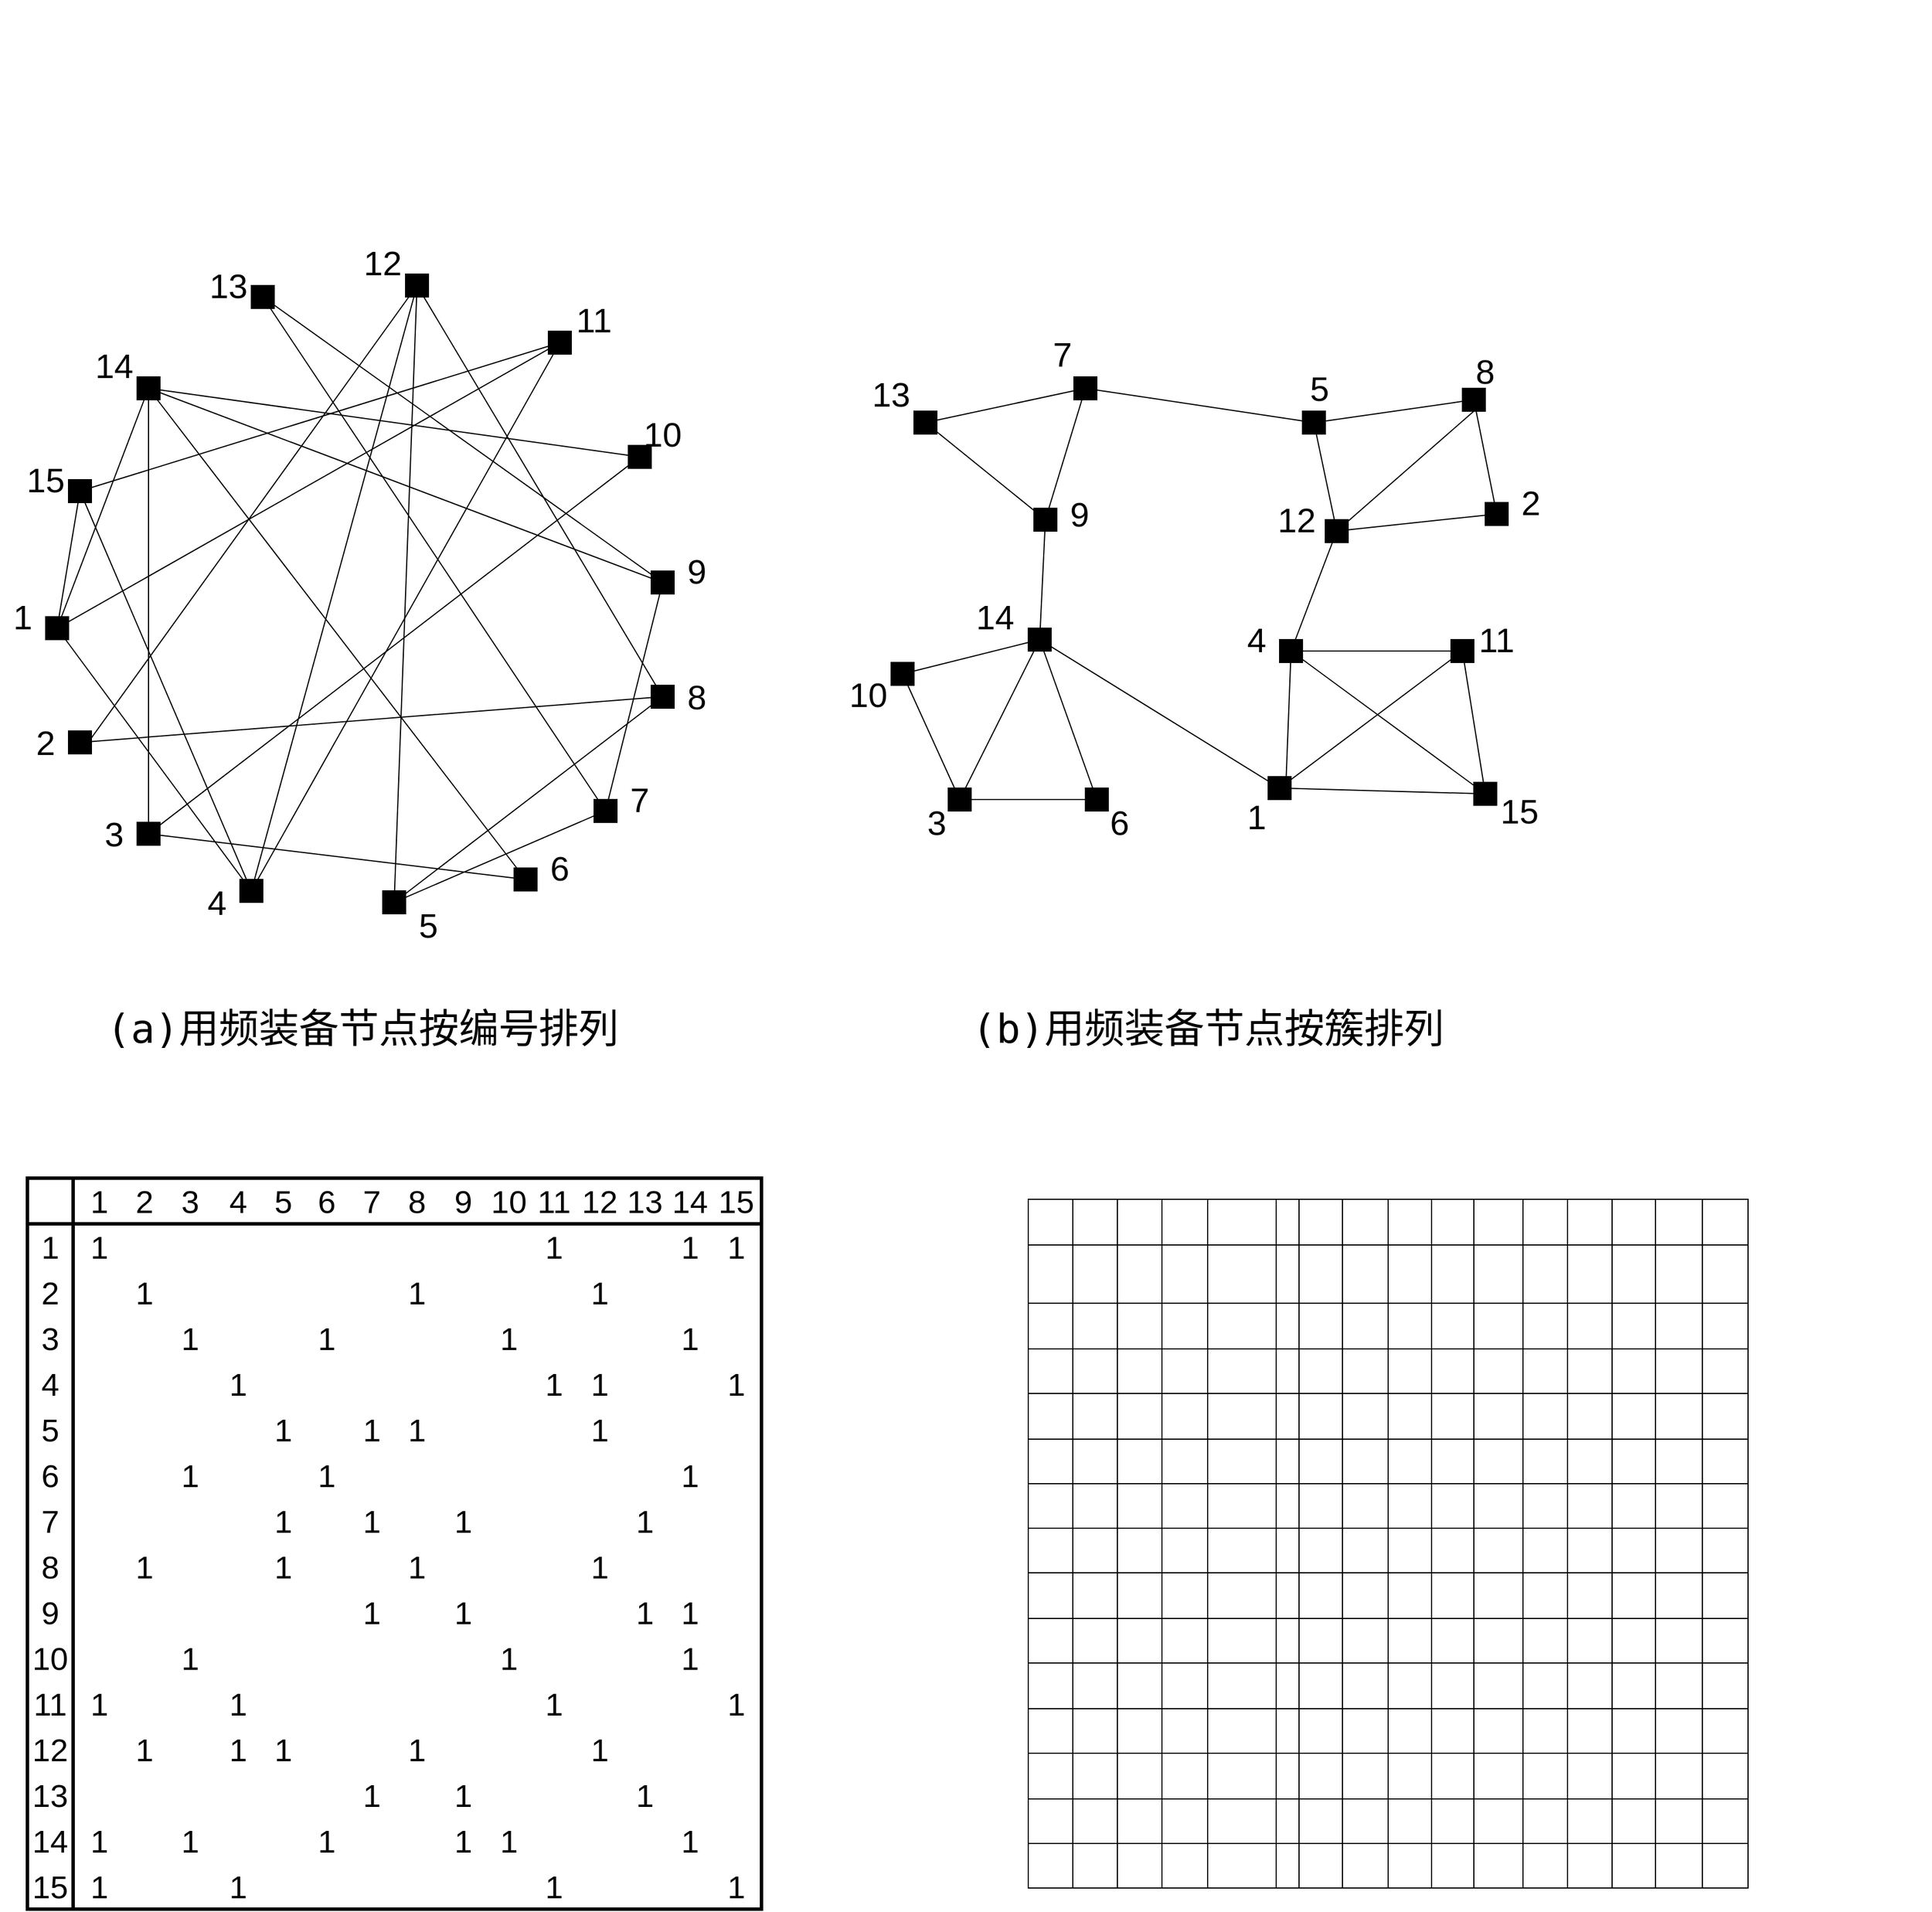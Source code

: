 <mxfile version="14.4.4" type="github">
  <diagram id="UQyLXl9a_MGCBrZ4A5Hq" name="Page-1">
    <mxGraphModel dx="2076" dy="2254" grid="1" gridSize="10" guides="1" tooltips="1" connect="1" arrows="1" fold="1" page="1" pageScale="1" pageWidth="850" pageHeight="1100" math="0" shadow="0">
      <root>
        <mxCell id="0" />
        <mxCell id="1" parent="0" />
        <mxCell id="4yQWA5OvKpjG5_S7C1k5-1" value="" style="shape=internalStorage;whiteSpace=wrap;html=1;backgroundOutline=1;shadow=0;sketch=0;strokeWidth=3;fillColor=none;fontFamily=Helvetica;fontSize=28;fontColor=none;dx=40;dy=40;" vertex="1" parent="1">
          <mxGeometry x="104" y="821.5" width="642.5" height="640" as="geometry" />
        </mxCell>
        <mxCell id="qw-UVNlcl3JzZN6nI1bn-23" value="" style="shape=ext;double=1;whiteSpace=wrap;html=1;aspect=fixed;fillColor=#000000;fontSize=5;" parent="1" vertex="1">
          <mxGeometry x="140" y="210" width="20" height="20" as="geometry" />
        </mxCell>
        <mxCell id="qw-UVNlcl3JzZN6nI1bn-24" value="" style="shape=ext;double=1;whiteSpace=wrap;html=1;aspect=fixed;fillColor=#000000;fontSize=5;" parent="1" vertex="1">
          <mxGeometry x="120" y="330" width="20" height="20" as="geometry" />
        </mxCell>
        <mxCell id="qw-UVNlcl3JzZN6nI1bn-25" value="" style="shape=ext;double=1;whiteSpace=wrap;html=1;aspect=fixed;fillColor=#000000;fontSize=5;" parent="1" vertex="1">
          <mxGeometry x="300" y="40" width="20" height="20" as="geometry" />
        </mxCell>
        <mxCell id="qw-UVNlcl3JzZN6nI1bn-26" value="" style="shape=ext;double=1;whiteSpace=wrap;html=1;aspect=fixed;fillColor=#000000;fontSize=5;" parent="1" vertex="1">
          <mxGeometry x="200" y="120" width="20" height="20" as="geometry" />
        </mxCell>
        <mxCell id="qw-UVNlcl3JzZN6nI1bn-27" value="" style="shape=ext;double=1;whiteSpace=wrap;html=1;aspect=fixed;fillColor=#000000;fontSize=5;" parent="1" vertex="1">
          <mxGeometry x="630" y="180" width="20" height="20" as="geometry" />
        </mxCell>
        <mxCell id="qw-UVNlcl3JzZN6nI1bn-28" value="" style="shape=ext;double=1;whiteSpace=wrap;html=1;aspect=fixed;fillColor=#000000;fontSize=5;" parent="1" vertex="1">
          <mxGeometry x="650" y="290" width="20" height="20" as="geometry" />
        </mxCell>
        <mxCell id="qw-UVNlcl3JzZN6nI1bn-29" value="" style="shape=ext;double=1;whiteSpace=wrap;html=1;aspect=fixed;fillColor=#000000;fontSize=5;" parent="1" vertex="1">
          <mxGeometry x="415" y="570" width="20" height="20" as="geometry" />
        </mxCell>
        <mxCell id="qw-UVNlcl3JzZN6nI1bn-30" value="" style="shape=ext;double=1;whiteSpace=wrap;html=1;aspect=fixed;fillColor=#000000;fontSize=5;" parent="1" vertex="1">
          <mxGeometry x="200" y="510" width="20" height="20" as="geometry" />
        </mxCell>
        <mxCell id="qw-UVNlcl3JzZN6nI1bn-32" value="" style="shape=ext;double=1;whiteSpace=wrap;html=1;aspect=fixed;fillColor=#000000;fontSize=5;" parent="1" vertex="1">
          <mxGeometry x="560" y="80" width="20" height="20" as="geometry" />
        </mxCell>
        <mxCell id="qw-UVNlcl3JzZN6nI1bn-33" value="" style="shape=ext;double=1;whiteSpace=wrap;html=1;aspect=fixed;fillColor=#000000;fontSize=5;" parent="1" vertex="1">
          <mxGeometry x="435" y="30" width="20" height="20" as="geometry" />
        </mxCell>
        <mxCell id="qw-UVNlcl3JzZN6nI1bn-37" value="&lt;p style=&quot;font-size: 30px&quot;&gt;&lt;font style=&quot;font-size: 30px&quot;&gt;10&lt;/font&gt;&lt;/p&gt;" style="text;html=1;strokeColor=none;fillColor=none;align=center;verticalAlign=middle;whiteSpace=wrap;rounded=0;fontSize=5;" parent="1" vertex="1">
          <mxGeometry x="640" y="160" width="40" height="20" as="geometry" />
        </mxCell>
        <mxCell id="qw-UVNlcl3JzZN6nI1bn-38" value="&lt;p style=&quot;font-size: 30px&quot;&gt;&lt;font style=&quot;font-size: 30px&quot;&gt;5&lt;/font&gt;&lt;/p&gt;" style="text;html=1;strokeColor=none;fillColor=none;align=center;verticalAlign=middle;whiteSpace=wrap;rounded=0;fontSize=5;" parent="1" vertex="1">
          <mxGeometry x="435" y="590" width="40" height="20" as="geometry" />
        </mxCell>
        <mxCell id="qw-UVNlcl3JzZN6nI1bn-39" value="&lt;p style=&quot;font-size: 30px&quot;&gt;&lt;font style=&quot;font-size: 30px&quot;&gt;6&lt;/font&gt;&lt;/p&gt;" style="text;html=1;strokeColor=none;fillColor=none;align=center;verticalAlign=middle;whiteSpace=wrap;rounded=0;fontSize=5;" parent="1" vertex="1">
          <mxGeometry x="550" y="540" width="40" height="20" as="geometry" />
        </mxCell>
        <mxCell id="qw-UVNlcl3JzZN6nI1bn-40" value="&lt;p style=&quot;font-size: 30px&quot;&gt;&lt;font style=&quot;font-size: 30px&quot;&gt;7&lt;/font&gt;&lt;/p&gt;" style="text;html=1;strokeColor=none;fillColor=none;align=center;verticalAlign=middle;whiteSpace=wrap;rounded=0;fontSize=5;" parent="1" vertex="1">
          <mxGeometry x="620" y="480" width="40" height="20" as="geometry" />
        </mxCell>
        <mxCell id="qw-UVNlcl3JzZN6nI1bn-41" value="&lt;p style=&quot;font-size: 30px&quot;&gt;&lt;font style=&quot;font-size: 30px&quot;&gt;8&lt;/font&gt;&lt;/p&gt;" style="text;html=1;strokeColor=none;fillColor=none;align=center;verticalAlign=middle;whiteSpace=wrap;rounded=0;fontSize=5;" parent="1" vertex="1">
          <mxGeometry x="670" y="390" width="40" height="20" as="geometry" />
        </mxCell>
        <mxCell id="qw-UVNlcl3JzZN6nI1bn-42" value="&lt;p style=&quot;font-size: 30px&quot;&gt;&lt;font style=&quot;font-size: 30px&quot;&gt;9&lt;/font&gt;&lt;/p&gt;" style="text;html=1;strokeColor=none;fillColor=none;align=center;verticalAlign=middle;whiteSpace=wrap;rounded=0;fontSize=5;" parent="1" vertex="1">
          <mxGeometry x="670" y="280" width="40" height="20" as="geometry" />
        </mxCell>
        <mxCell id="qw-UVNlcl3JzZN6nI1bn-43" value="&lt;p style=&quot;font-size: 30px&quot;&gt;&lt;font style=&quot;font-size: 30px&quot;&gt;3&lt;/font&gt;&lt;/p&gt;" style="text;html=1;strokeColor=none;fillColor=none;align=center;verticalAlign=middle;whiteSpace=wrap;rounded=0;fontSize=5;" parent="1" vertex="1">
          <mxGeometry x="160" y="510" width="40" height="20" as="geometry" />
        </mxCell>
        <mxCell id="qw-UVNlcl3JzZN6nI1bn-44" value="&lt;p style=&quot;font-size: 30px&quot;&gt;&lt;font style=&quot;font-size: 30px&quot;&gt;2&lt;/font&gt;&lt;/p&gt;" style="text;html=1;strokeColor=none;fillColor=none;align=center;verticalAlign=middle;whiteSpace=wrap;rounded=0;fontSize=5;" parent="1" vertex="1">
          <mxGeometry x="100" y="430" width="40" height="20" as="geometry" />
        </mxCell>
        <mxCell id="qw-UVNlcl3JzZN6nI1bn-45" value="&lt;p style=&quot;font-size: 30px&quot;&gt;&lt;font style=&quot;font-size: 30px&quot;&gt;1&lt;/font&gt;&lt;/p&gt;" style="text;html=1;strokeColor=none;fillColor=none;align=center;verticalAlign=middle;whiteSpace=wrap;rounded=0;fontSize=5;" parent="1" vertex="1">
          <mxGeometry x="80" y="320" width="40" height="20" as="geometry" />
        </mxCell>
        <mxCell id="qw-UVNlcl3JzZN6nI1bn-49" value="&lt;p style=&quot;font-size: 30px&quot;&gt;&lt;font style=&quot;font-size: 30px&quot;&gt;4&lt;/font&gt;&lt;/p&gt;" style="text;html=1;strokeColor=none;fillColor=none;align=center;verticalAlign=middle;whiteSpace=wrap;rounded=0;fontSize=5;" parent="1" vertex="1">
          <mxGeometry x="250" y="570" width="40" height="20" as="geometry" />
        </mxCell>
        <mxCell id="qw-UVNlcl3JzZN6nI1bn-66" value="" style="shape=ext;double=1;whiteSpace=wrap;html=1;aspect=fixed;fillColor=#000000;fontSize=5;" parent="1" vertex="1">
          <mxGeometry x="290" y="560" width="20" height="20" as="geometry" />
        </mxCell>
        <mxCell id="qw-UVNlcl3JzZN6nI1bn-67" value="" style="shape=ext;double=1;whiteSpace=wrap;html=1;aspect=fixed;fillColor=#000000;fontSize=5;" parent="1" vertex="1">
          <mxGeometry x="140" y="430" width="20" height="20" as="geometry" />
        </mxCell>
        <mxCell id="qw-UVNlcl3JzZN6nI1bn-68" value="" style="shape=ext;double=1;whiteSpace=wrap;html=1;aspect=fixed;fillColor=#000000;fontSize=5;" parent="1" vertex="1">
          <mxGeometry x="600" y="490" width="20" height="20" as="geometry" />
        </mxCell>
        <mxCell id="qw-UVNlcl3JzZN6nI1bn-69" value="" style="shape=ext;double=1;whiteSpace=wrap;html=1;aspect=fixed;fillColor=#000000;fontSize=5;" parent="1" vertex="1">
          <mxGeometry x="530" y="550" width="20" height="20" as="geometry" />
        </mxCell>
        <mxCell id="qw-UVNlcl3JzZN6nI1bn-73" value="&lt;p style=&quot;font-size: 30px&quot;&gt;&lt;font style=&quot;font-size: 30px&quot;&gt;15&lt;/font&gt;&lt;/p&gt;" style="text;html=1;strokeColor=none;fillColor=none;align=center;verticalAlign=middle;whiteSpace=wrap;rounded=0;fontSize=5;" parent="1" vertex="1">
          <mxGeometry x="100" y="200" width="40" height="20" as="geometry" />
        </mxCell>
        <mxCell id="qw-UVNlcl3JzZN6nI1bn-74" value="&lt;p style=&quot;font-size: 30px&quot;&gt;&lt;font style=&quot;font-size: 30px&quot;&gt;14&lt;/font&gt;&lt;/p&gt;" style="text;html=1;strokeColor=none;fillColor=none;align=center;verticalAlign=middle;whiteSpace=wrap;rounded=0;fontSize=5;" parent="1" vertex="1">
          <mxGeometry x="160" y="100" width="40" height="20" as="geometry" />
        </mxCell>
        <mxCell id="qw-UVNlcl3JzZN6nI1bn-75" value="&lt;p style=&quot;font-size: 30px&quot;&gt;&lt;font style=&quot;font-size: 30px&quot;&gt;13&lt;/font&gt;&lt;/p&gt;" style="text;html=1;strokeColor=none;fillColor=none;align=center;verticalAlign=middle;whiteSpace=wrap;rounded=0;fontSize=5;" parent="1" vertex="1">
          <mxGeometry x="260" y="30" width="40" height="20" as="geometry" />
        </mxCell>
        <mxCell id="qw-UVNlcl3JzZN6nI1bn-76" value="&lt;p style=&quot;font-size: 30px&quot;&gt;&lt;font style=&quot;font-size: 30px&quot;&gt;12&lt;/font&gt;&lt;/p&gt;" style="text;html=1;strokeColor=none;fillColor=none;align=center;verticalAlign=middle;whiteSpace=wrap;rounded=0;fontSize=5;" parent="1" vertex="1">
          <mxGeometry x="395" y="10" width="40" height="20" as="geometry" />
        </mxCell>
        <mxCell id="qw-UVNlcl3JzZN6nI1bn-77" value="&lt;p style=&quot;font-size: 30px&quot;&gt;&lt;font style=&quot;font-size: 30px&quot;&gt;11&lt;/font&gt;&lt;/p&gt;" style="text;html=1;strokeColor=none;fillColor=none;align=center;verticalAlign=middle;whiteSpace=wrap;rounded=0;fontSize=5;" parent="1" vertex="1">
          <mxGeometry x="580" y="60" width="40" height="20" as="geometry" />
        </mxCell>
        <mxCell id="qw-UVNlcl3JzZN6nI1bn-81" value="" style="endArrow=none;html=1;fontSize=5;" parent="1" source="qw-UVNlcl3JzZN6nI1bn-28" target="qw-UVNlcl3JzZN6nI1bn-68" edge="1">
          <mxGeometry width="50" height="50" relative="1" as="geometry">
            <mxPoint x="655" y="300" as="sourcePoint" />
            <mxPoint x="390" y="170" as="targetPoint" />
          </mxGeometry>
        </mxCell>
        <mxCell id="qw-UVNlcl3JzZN6nI1bn-82" value="" style="endArrow=none;html=1;fontSize=5;" parent="1" source="qw-UVNlcl3JzZN6nI1bn-25" target="qw-UVNlcl3JzZN6nI1bn-68" edge="1">
          <mxGeometry width="50" height="50" relative="1" as="geometry">
            <mxPoint x="340" y="220" as="sourcePoint" />
            <mxPoint x="390" y="170" as="targetPoint" />
          </mxGeometry>
        </mxCell>
        <mxCell id="qw-UVNlcl3JzZN6nI1bn-83" value="" style="endArrow=none;html=1;fontSize=5;" parent="1" source="qw-UVNlcl3JzZN6nI1bn-29" target="qw-UVNlcl3JzZN6nI1bn-68" edge="1">
          <mxGeometry width="50" height="50" relative="1" as="geometry">
            <mxPoint x="425" y="580" as="sourcePoint" />
            <mxPoint x="610" y="500" as="targetPoint" />
          </mxGeometry>
        </mxCell>
        <mxCell id="qw-UVNlcl3JzZN6nI1bn-84" value="" style="endArrow=none;html=1;fontSize=5;" parent="1" source="qw-UVNlcl3JzZN6nI1bn-26" edge="1">
          <mxGeometry width="50" height="50" relative="1" as="geometry">
            <mxPoint x="210" y="130" as="sourcePoint" />
            <mxPoint x="660" y="300" as="targetPoint" />
          </mxGeometry>
        </mxCell>
        <mxCell id="qw-UVNlcl3JzZN6nI1bn-86" value="" style="endArrow=none;html=1;fontSize=5;exitX=0.5;exitY=1;exitDx=0;exitDy=0;" parent="1" source="qw-UVNlcl3JzZN6nI1bn-67" target="qw-UVNlcl3JzZN6nI1bn-33" edge="1">
          <mxGeometry width="50" height="50" relative="1" as="geometry">
            <mxPoint x="340" y="220" as="sourcePoint" />
            <mxPoint x="390" y="170" as="targetPoint" />
          </mxGeometry>
        </mxCell>
        <mxCell id="qw-UVNlcl3JzZN6nI1bn-87" value="" style="endArrow=none;html=1;fontSize=5;" parent="1" source="qw-UVNlcl3JzZN6nI1bn-70" edge="1">
          <mxGeometry width="50" height="50" relative="1" as="geometry">
            <mxPoint x="160" y="440" as="sourcePoint" />
            <mxPoint x="660" y="400" as="targetPoint" />
          </mxGeometry>
        </mxCell>
        <mxCell id="qw-UVNlcl3JzZN6nI1bn-88" value="" style="endArrow=none;html=1;fontSize=5;" parent="1" source="qw-UVNlcl3JzZN6nI1bn-29" target="qw-UVNlcl3JzZN6nI1bn-33" edge="1">
          <mxGeometry width="50" height="50" relative="1" as="geometry">
            <mxPoint x="420" y="580" as="sourcePoint" />
            <mxPoint x="390" y="170" as="targetPoint" />
          </mxGeometry>
        </mxCell>
        <mxCell id="qw-UVNlcl3JzZN6nI1bn-89" value="" style="endArrow=none;html=1;fontSize=5;" parent="1" source="qw-UVNlcl3JzZN6nI1bn-70" target="qw-UVNlcl3JzZN6nI1bn-29" edge="1">
          <mxGeometry width="50" height="50" relative="1" as="geometry">
            <mxPoint x="660" y="400" as="sourcePoint" />
            <mxPoint x="420" y="580" as="targetPoint" />
          </mxGeometry>
        </mxCell>
        <mxCell id="qw-UVNlcl3JzZN6nI1bn-91" value="" style="endArrow=none;html=1;fontSize=5;" parent="1" source="qw-UVNlcl3JzZN6nI1bn-66" target="qw-UVNlcl3JzZN6nI1bn-33" edge="1">
          <mxGeometry width="50" height="50" relative="1" as="geometry">
            <mxPoint x="340" y="220" as="sourcePoint" />
            <mxPoint x="390" y="170" as="targetPoint" />
          </mxGeometry>
        </mxCell>
        <mxCell id="qw-UVNlcl3JzZN6nI1bn-93" value="" style="endArrow=none;html=1;fontSize=5;" parent="1" source="qw-UVNlcl3JzZN6nI1bn-27" target="qw-UVNlcl3JzZN6nI1bn-26" edge="1">
          <mxGeometry width="50" height="50" relative="1" as="geometry">
            <mxPoint x="630" y="190" as="sourcePoint" />
            <mxPoint x="210" y="130" as="targetPoint" />
          </mxGeometry>
        </mxCell>
        <mxCell id="qw-UVNlcl3JzZN6nI1bn-94" value="" style="endArrow=none;html=1;fontSize=5;" parent="1" source="qw-UVNlcl3JzZN6nI1bn-30" target="qw-UVNlcl3JzZN6nI1bn-69" edge="1">
          <mxGeometry width="50" height="50" relative="1" as="geometry">
            <mxPoint x="340" y="220" as="sourcePoint" />
            <mxPoint x="530" y="560" as="targetPoint" />
          </mxGeometry>
        </mxCell>
        <mxCell id="qw-UVNlcl3JzZN6nI1bn-95" value="" style="endArrow=none;html=1;fontSize=5;" parent="1" source="qw-UVNlcl3JzZN6nI1bn-30" target="qw-UVNlcl3JzZN6nI1bn-26" edge="1">
          <mxGeometry width="50" height="50" relative="1" as="geometry">
            <mxPoint x="340" y="220" as="sourcePoint" />
            <mxPoint x="390" y="170" as="targetPoint" />
          </mxGeometry>
        </mxCell>
        <mxCell id="qw-UVNlcl3JzZN6nI1bn-96" value="" style="endArrow=none;html=1;fontSize=5;" parent="1" source="qw-UVNlcl3JzZN6nI1bn-24" target="qw-UVNlcl3JzZN6nI1bn-26" edge="1">
          <mxGeometry width="50" height="50" relative="1" as="geometry">
            <mxPoint x="130" y="340" as="sourcePoint" />
            <mxPoint x="210" y="140" as="targetPoint" />
          </mxGeometry>
        </mxCell>
        <mxCell id="qw-UVNlcl3JzZN6nI1bn-97" value="" style="endArrow=none;html=1;fontSize=5;" parent="1" source="qw-UVNlcl3JzZN6nI1bn-23" target="qw-UVNlcl3JzZN6nI1bn-32" edge="1">
          <mxGeometry width="50" height="50" relative="1" as="geometry">
            <mxPoint x="340" y="220" as="sourcePoint" />
            <mxPoint x="550" y="110" as="targetPoint" />
          </mxGeometry>
        </mxCell>
        <mxCell id="qw-UVNlcl3JzZN6nI1bn-98" value="" style="endArrow=none;html=1;fontSize=5;" parent="1" source="qw-UVNlcl3JzZN6nI1bn-66" target="qw-UVNlcl3JzZN6nI1bn-23" edge="1">
          <mxGeometry width="50" height="50" relative="1" as="geometry">
            <mxPoint x="300" y="570" as="sourcePoint" />
            <mxPoint x="390" y="170" as="targetPoint" />
          </mxGeometry>
        </mxCell>
        <mxCell id="qw-UVNlcl3JzZN6nI1bn-99" value="" style="endArrow=none;html=1;fontSize=5;" parent="1" source="qw-UVNlcl3JzZN6nI1bn-24" target="qw-UVNlcl3JzZN6nI1bn-32" edge="1">
          <mxGeometry width="50" height="50" relative="1" as="geometry">
            <mxPoint x="130" y="340" as="sourcePoint" />
            <mxPoint x="540" y="120" as="targetPoint" />
          </mxGeometry>
        </mxCell>
        <mxCell id="qw-UVNlcl3JzZN6nI1bn-100" value="" style="endArrow=none;html=1;fontSize=5;" parent="1" source="qw-UVNlcl3JzZN6nI1bn-66" target="qw-UVNlcl3JzZN6nI1bn-32" edge="1">
          <mxGeometry width="50" height="50" relative="1" as="geometry">
            <mxPoint x="300" y="570" as="sourcePoint" />
            <mxPoint x="390" y="170" as="targetPoint" />
          </mxGeometry>
        </mxCell>
        <mxCell id="qw-UVNlcl3JzZN6nI1bn-70" value="" style="shape=ext;double=1;whiteSpace=wrap;html=1;aspect=fixed;fillColor=#000000;fontSize=5;" parent="1" vertex="1">
          <mxGeometry x="650" y="390" width="20" height="20" as="geometry" />
        </mxCell>
        <mxCell id="qw-UVNlcl3JzZN6nI1bn-101" value="" style="endArrow=none;html=1;fontSize=5;" parent="1" source="qw-UVNlcl3JzZN6nI1bn-67" target="qw-UVNlcl3JzZN6nI1bn-70" edge="1">
          <mxGeometry width="50" height="50" relative="1" as="geometry">
            <mxPoint x="160" y="440" as="sourcePoint" />
            <mxPoint x="660" y="400" as="targetPoint" />
          </mxGeometry>
        </mxCell>
        <mxCell id="qw-UVNlcl3JzZN6nI1bn-361" value="" style="endArrow=none;html=1;fontSize=5;" parent="1" source="qw-UVNlcl3JzZN6nI1bn-337" target="qw-UVNlcl3JzZN6nI1bn-354" edge="1">
          <mxGeometry width="50" height="50" relative="1" as="geometry">
            <mxPoint x="1435" y="430" as="sourcePoint" />
            <mxPoint x="1170" y="300" as="targetPoint" />
          </mxGeometry>
        </mxCell>
        <mxCell id="qw-UVNlcl3JzZN6nI1bn-362" value="" style="endArrow=none;html=1;fontSize=5;" parent="1" source="qw-UVNlcl3JzZN6nI1bn-334" target="qw-UVNlcl3JzZN6nI1bn-354" edge="1">
          <mxGeometry width="50" height="50" relative="1" as="geometry">
            <mxPoint x="1120" y="350" as="sourcePoint" />
            <mxPoint x="1170" y="300" as="targetPoint" />
          </mxGeometry>
        </mxCell>
        <mxCell id="qw-UVNlcl3JzZN6nI1bn-363" value="" style="endArrow=none;html=1;fontSize=5;" parent="1" source="qw-UVNlcl3JzZN6nI1bn-338" target="qw-UVNlcl3JzZN6nI1bn-354" edge="1">
          <mxGeometry width="50" height="50" relative="1" as="geometry">
            <mxPoint x="1205" y="710" as="sourcePoint" />
            <mxPoint x="1390" y="630" as="targetPoint" />
          </mxGeometry>
        </mxCell>
        <mxCell id="qw-UVNlcl3JzZN6nI1bn-364" value="" style="endArrow=none;html=1;fontSize=5;" parent="1" source="qw-UVNlcl3JzZN6nI1bn-335" target="qw-UVNlcl3JzZN6nI1bn-337" edge="1">
          <mxGeometry width="50" height="50" relative="1" as="geometry">
            <mxPoint x="990" y="260" as="sourcePoint" />
            <mxPoint x="1430" y="430" as="targetPoint" />
          </mxGeometry>
        </mxCell>
        <mxCell id="qw-UVNlcl3JzZN6nI1bn-366" value="" style="endArrow=none;html=1;fontSize=5;" parent="1" source="qw-UVNlcl3JzZN6nI1bn-353" target="qw-UVNlcl3JzZN6nI1bn-341" edge="1">
          <mxGeometry width="50" height="50" relative="1" as="geometry">
            <mxPoint x="1440" y="230" as="sourcePoint" />
            <mxPoint x="1170" y="300" as="targetPoint" />
          </mxGeometry>
        </mxCell>
        <mxCell id="qw-UVNlcl3JzZN6nI1bn-368" value="" style="endArrow=none;html=1;fontSize=5;" parent="1" source="qw-UVNlcl3JzZN6nI1bn-338" target="qw-UVNlcl3JzZN6nI1bn-341" edge="1">
          <mxGeometry width="50" height="50" relative="1" as="geometry">
            <mxPoint x="1200" y="710" as="sourcePoint" />
            <mxPoint x="1170" y="300" as="targetPoint" />
          </mxGeometry>
        </mxCell>
        <mxCell id="qw-UVNlcl3JzZN6nI1bn-369" value="" style="endArrow=none;html=1;fontSize=5;" parent="1" source="qw-UVNlcl3JzZN6nI1bn-381" target="qw-UVNlcl3JzZN6nI1bn-338" edge="1">
          <mxGeometry width="50" height="50" relative="1" as="geometry">
            <mxPoint x="1440" y="530" as="sourcePoint" />
            <mxPoint x="1200" y="710" as="targetPoint" />
          </mxGeometry>
        </mxCell>
        <mxCell id="qw-UVNlcl3JzZN6nI1bn-371" value="" style="endArrow=none;html=1;fontSize=5;" parent="1" source="qw-UVNlcl3JzZN6nI1bn-352" target="qw-UVNlcl3JzZN6nI1bn-341" edge="1">
          <mxGeometry width="50" height="50" relative="1" as="geometry">
            <mxPoint x="1120" y="350" as="sourcePoint" />
            <mxPoint x="1170" y="300" as="targetPoint" />
          </mxGeometry>
        </mxCell>
        <mxCell id="qw-UVNlcl3JzZN6nI1bn-373" value="" style="endArrow=none;html=1;fontSize=5;" parent="1" source="qw-UVNlcl3JzZN6nI1bn-336" target="qw-UVNlcl3JzZN6nI1bn-335" edge="1">
          <mxGeometry width="50" height="50" relative="1" as="geometry">
            <mxPoint x="1410" y="320" as="sourcePoint" />
            <mxPoint x="990" y="260" as="targetPoint" />
          </mxGeometry>
        </mxCell>
        <mxCell id="qw-UVNlcl3JzZN6nI1bn-374" value="" style="endArrow=none;html=1;fontSize=5;" parent="1" source="qw-UVNlcl3JzZN6nI1bn-339" target="qw-UVNlcl3JzZN6nI1bn-355" edge="1">
          <mxGeometry width="50" height="50" relative="1" as="geometry">
            <mxPoint x="1120" y="350" as="sourcePoint" />
            <mxPoint x="1310" y="690" as="targetPoint" />
          </mxGeometry>
        </mxCell>
        <mxCell id="qw-UVNlcl3JzZN6nI1bn-375" value="" style="endArrow=none;html=1;fontSize=5;" parent="1" source="qw-UVNlcl3JzZN6nI1bn-339" target="qw-UVNlcl3JzZN6nI1bn-335" edge="1">
          <mxGeometry width="50" height="50" relative="1" as="geometry">
            <mxPoint x="1120" y="350" as="sourcePoint" />
            <mxPoint x="1170" y="300" as="targetPoint" />
          </mxGeometry>
        </mxCell>
        <mxCell id="qw-UVNlcl3JzZN6nI1bn-376" value="" style="endArrow=none;html=1;fontSize=5;" parent="1" source="qw-UVNlcl3JzZN6nI1bn-333" target="qw-UVNlcl3JzZN6nI1bn-335" edge="1">
          <mxGeometry width="50" height="50" relative="1" as="geometry">
            <mxPoint x="910" y="470" as="sourcePoint" />
            <mxPoint x="990" y="270" as="targetPoint" />
          </mxGeometry>
        </mxCell>
        <mxCell id="qw-UVNlcl3JzZN6nI1bn-377" value="" style="endArrow=none;html=1;fontSize=5;" parent="1" source="qw-UVNlcl3JzZN6nI1bn-332" target="qw-UVNlcl3JzZN6nI1bn-340" edge="1">
          <mxGeometry width="50" height="50" relative="1" as="geometry">
            <mxPoint x="1120" y="350" as="sourcePoint" />
            <mxPoint x="1330" y="240" as="targetPoint" />
          </mxGeometry>
        </mxCell>
        <mxCell id="qw-UVNlcl3JzZN6nI1bn-378" value="" style="endArrow=none;html=1;fontSize=5;" parent="1" source="qw-UVNlcl3JzZN6nI1bn-352" target="qw-UVNlcl3JzZN6nI1bn-332" edge="1">
          <mxGeometry width="50" height="50" relative="1" as="geometry">
            <mxPoint x="1080" y="700" as="sourcePoint" />
            <mxPoint x="1170" y="300" as="targetPoint" />
          </mxGeometry>
        </mxCell>
        <mxCell id="qw-UVNlcl3JzZN6nI1bn-379" value="" style="endArrow=none;html=1;fontSize=5;" parent="1" source="qw-UVNlcl3JzZN6nI1bn-333" target="qw-UVNlcl3JzZN6nI1bn-340" edge="1">
          <mxGeometry width="50" height="50" relative="1" as="geometry">
            <mxPoint x="910" y="470" as="sourcePoint" />
            <mxPoint x="1320" y="250" as="targetPoint" />
          </mxGeometry>
        </mxCell>
        <mxCell id="qw-UVNlcl3JzZN6nI1bn-380" value="" style="endArrow=none;html=1;fontSize=5;" parent="1" source="qw-UVNlcl3JzZN6nI1bn-352" target="qw-UVNlcl3JzZN6nI1bn-340" edge="1">
          <mxGeometry width="50" height="50" relative="1" as="geometry">
            <mxPoint x="1080" y="700" as="sourcePoint" />
            <mxPoint x="1170" y="300" as="targetPoint" />
          </mxGeometry>
        </mxCell>
        <mxCell id="qw-UVNlcl3JzZN6nI1bn-382" value="" style="endArrow=none;html=1;fontSize=5;" parent="1" source="qw-UVNlcl3JzZN6nI1bn-353" target="qw-UVNlcl3JzZN6nI1bn-381" edge="1">
          <mxGeometry width="50" height="50" relative="1" as="geometry">
            <mxPoint x="940" y="570" as="sourcePoint" />
            <mxPoint x="1440" y="530" as="targetPoint" />
          </mxGeometry>
        </mxCell>
        <mxCell id="qw-UVNlcl3JzZN6nI1bn-388" value="" style="group" parent="1" vertex="1" connectable="0">
          <mxGeometry x="870" y="330" width="40" height="40" as="geometry" />
        </mxCell>
        <mxCell id="qw-UVNlcl3JzZN6nI1bn-396" value="" style="group" parent="1" vertex="1" connectable="0">
          <mxGeometry x="1150" y="460" width="60" height="30" as="geometry" />
        </mxCell>
        <mxCell id="qw-UVNlcl3JzZN6nI1bn-333" value="" style="shape=ext;double=1;whiteSpace=wrap;html=1;aspect=fixed;fillColor=#000000;fontSize=5;" parent="qw-UVNlcl3JzZN6nI1bn-396" vertex="1">
          <mxGeometry x="40" y="10" width="20" height="20" as="geometry" />
        </mxCell>
        <mxCell id="qw-UVNlcl3JzZN6nI1bn-398" value="" style="group" parent="1" vertex="1" connectable="0">
          <mxGeometry x="1400" y="225" width="60" height="20" as="geometry" />
        </mxCell>
        <mxCell id="qw-UVNlcl3JzZN6nI1bn-399" value="" style="group" parent="qw-UVNlcl3JzZN6nI1bn-398" vertex="1" connectable="0">
          <mxGeometry width="60" height="20" as="geometry" />
        </mxCell>
        <mxCell id="qw-UVNlcl3JzZN6nI1bn-430" value="" style="group" parent="qw-UVNlcl3JzZN6nI1bn-399" vertex="1" connectable="0">
          <mxGeometry y="-10" width="60" height="30" as="geometry" />
        </mxCell>
        <mxCell id="qw-UVNlcl3JzZN6nI1bn-431" value="" style="group" parent="qw-UVNlcl3JzZN6nI1bn-430" vertex="1" connectable="0">
          <mxGeometry width="60" height="30" as="geometry" />
        </mxCell>
        <mxCell id="qw-UVNlcl3JzZN6nI1bn-349" value="&lt;p style=&quot;font-size: 30px&quot;&gt;&lt;font style=&quot;font-size: 30px&quot;&gt;2&lt;/font&gt;&lt;/p&gt;" style="text;html=1;strokeColor=none;fillColor=none;align=center;verticalAlign=middle;whiteSpace=wrap;rounded=0;fontSize=5;" parent="qw-UVNlcl3JzZN6nI1bn-431" vertex="1">
          <mxGeometry y="5" width="40" height="20" as="geometry" />
        </mxCell>
        <mxCell id="qw-UVNlcl3JzZN6nI1bn-402" value="" style="group" parent="1" vertex="1" connectable="0">
          <mxGeometry x="1220" y="130" width="60" height="40" as="geometry" />
        </mxCell>
        <mxCell id="qw-UVNlcl3JzZN6nI1bn-443" value="" style="group" parent="qw-UVNlcl3JzZN6nI1bn-402" vertex="1" connectable="0">
          <mxGeometry y="20" width="60" height="20" as="geometry" />
        </mxCell>
        <mxCell id="qw-UVNlcl3JzZN6nI1bn-338" value="" style="shape=ext;double=1;whiteSpace=wrap;html=1;aspect=fixed;fillColor=#000000;fontSize=5;" parent="qw-UVNlcl3JzZN6nI1bn-443" vertex="1">
          <mxGeometry width="20" height="20" as="geometry" />
        </mxCell>
        <mxCell id="qw-UVNlcl3JzZN6nI1bn-406" value="" style="group" parent="1" vertex="1" connectable="0">
          <mxGeometry x="960" y="220" width="60" height="50" as="geometry" />
        </mxCell>
        <mxCell id="qw-UVNlcl3JzZN6nI1bn-438" value="" style="group" parent="qw-UVNlcl3JzZN6nI1bn-406" vertex="1" connectable="0">
          <mxGeometry x="15" y="-10" width="40" height="50" as="geometry" />
        </mxCell>
        <mxCell id="qw-UVNlcl3JzZN6nI1bn-337" value="" style="shape=ext;double=1;whiteSpace=wrap;html=1;aspect=fixed;fillColor=#000000;fontSize=5;" parent="qw-UVNlcl3JzZN6nI1bn-438" vertex="1">
          <mxGeometry x="10" y="25" width="20" height="20" as="geometry" />
        </mxCell>
        <mxCell id="qw-UVNlcl3JzZN6nI1bn-407" value="" style="group" parent="1" vertex="1" connectable="0">
          <mxGeometry x="1710" y="-210" width="50" height="50" as="geometry" />
        </mxCell>
        <mxCell id="qw-UVNlcl3JzZN6nI1bn-408" value="" style="group" parent="qw-UVNlcl3JzZN6nI1bn-407" vertex="1" connectable="0">
          <mxGeometry width="50" height="50" as="geometry" />
        </mxCell>
        <mxCell id="qw-UVNlcl3JzZN6nI1bn-409" value="" style="group" parent="qw-UVNlcl3JzZN6nI1bn-408" vertex="1" connectable="0">
          <mxGeometry width="50" height="50" as="geometry" />
        </mxCell>
        <mxCell id="qw-UVNlcl3JzZN6nI1bn-410" value="" style="group" parent="qw-UVNlcl3JzZN6nI1bn-409" vertex="1" connectable="0">
          <mxGeometry width="50" height="50" as="geometry" />
        </mxCell>
        <mxCell id="qw-UVNlcl3JzZN6nI1bn-414" value="" style="group" parent="qw-UVNlcl3JzZN6nI1bn-410" vertex="1" connectable="0">
          <mxGeometry x="10" width="50" height="50" as="geometry" />
        </mxCell>
        <mxCell id="qw-UVNlcl3JzZN6nI1bn-439" value="" style="group" parent="qw-UVNlcl3JzZN6nI1bn-414" vertex="1" connectable="0">
          <mxGeometry x="-920" y="605" width="40" height="45" as="geometry" />
        </mxCell>
        <mxCell id="qw-UVNlcl3JzZN6nI1bn-342" value="&lt;p style=&quot;font-size: 30px&quot;&gt;&lt;font style=&quot;font-size: 30px&quot;&gt;10&lt;/font&gt;&lt;/p&gt;" style="text;html=1;strokeColor=none;fillColor=none;align=center;verticalAlign=middle;whiteSpace=wrap;rounded=0;fontSize=5;" parent="qw-UVNlcl3JzZN6nI1bn-439" vertex="1">
          <mxGeometry x="20" y="-10" width="40" height="25" as="geometry" />
        </mxCell>
        <mxCell id="qw-UVNlcl3JzZN6nI1bn-415" value="" style="group" parent="1" vertex="1" connectable="0">
          <mxGeometry x="1030" y="580" width="100" height="120" as="geometry" />
        </mxCell>
        <mxCell id="qw-UVNlcl3JzZN6nI1bn-423" value="" style="group" parent="1" vertex="1" connectable="0">
          <mxGeometry x="1200" y="225" width="60" height="40" as="geometry" />
        </mxCell>
        <mxCell id="qw-UVNlcl3JzZN6nI1bn-440" value="" style="group" parent="qw-UVNlcl3JzZN6nI1bn-423" vertex="1" connectable="0">
          <mxGeometry width="60" height="40" as="geometry" />
        </mxCell>
        <mxCell id="qw-UVNlcl3JzZN6nI1bn-359" value="&lt;p style=&quot;font-size: 30px&quot;&gt;&lt;font style=&quot;font-size: 30px&quot;&gt;12&lt;/font&gt;&lt;/p&gt;" style="text;html=1;strokeColor=none;fillColor=none;align=center;verticalAlign=middle;whiteSpace=wrap;rounded=0;fontSize=5;" parent="qw-UVNlcl3JzZN6nI1bn-440" vertex="1">
          <mxGeometry x="-5" y="10" width="40" height="20" as="geometry" />
        </mxCell>
        <mxCell id="qw-UVNlcl3JzZN6nI1bn-341" value="" style="shape=ext;double=1;whiteSpace=wrap;html=1;aspect=fixed;fillColor=#000000;fontSize=5;" parent="qw-UVNlcl3JzZN6nI1bn-440" vertex="1">
          <mxGeometry x="40" y="20" width="20" height="20" as="geometry" />
        </mxCell>
        <mxCell id="qw-UVNlcl3JzZN6nI1bn-442" value="" style="group" parent="1" vertex="1" connectable="0">
          <mxGeometry x="860" y="130" width="60" height="40" as="geometry" />
        </mxCell>
        <mxCell id="qw-UVNlcl3JzZN6nI1bn-424" value="" style="group" parent="qw-UVNlcl3JzZN6nI1bn-442" vertex="1" connectable="0">
          <mxGeometry width="60" height="30" as="geometry" />
        </mxCell>
        <mxCell id="qw-UVNlcl3JzZN6nI1bn-358" value="&lt;p style=&quot;font-size: 30px&quot;&gt;&lt;font style=&quot;font-size: 30px&quot;&gt;13&lt;/font&gt;&lt;/p&gt;" style="text;html=1;strokeColor=none;fillColor=none;align=center;verticalAlign=middle;whiteSpace=wrap;rounded=0;fontSize=5;" parent="qw-UVNlcl3JzZN6nI1bn-424" vertex="1">
          <mxGeometry x="-20" y="-5" width="40" height="20" as="geometry" />
        </mxCell>
        <mxCell id="qw-UVNlcl3JzZN6nI1bn-334" value="" style="shape=ext;double=1;whiteSpace=wrap;html=1;aspect=fixed;fillColor=#000000;fontSize=5;" parent="qw-UVNlcl3JzZN6nI1bn-442" vertex="1">
          <mxGeometry x="20" y="20" width="20" height="20" as="geometry" />
        </mxCell>
        <mxCell id="qw-UVNlcl3JzZN6nI1bn-348" value="&lt;p style=&quot;font-size: 30px&quot;&gt;&lt;font style=&quot;font-size: 30px&quot;&gt;3&lt;/font&gt;&lt;/p&gt;" style="text;html=1;strokeColor=none;fillColor=none;align=center;verticalAlign=middle;whiteSpace=wrap;rounded=0;fontSize=5;" parent="1" vertex="1">
          <mxGeometry x="880" y="500" width="40" height="20" as="geometry" />
        </mxCell>
        <mxCell id="qw-UVNlcl3JzZN6nI1bn-339" value="" style="shape=ext;double=1;whiteSpace=wrap;html=1;aspect=fixed;fillColor=#000000;fontSize=5;" parent="1" vertex="1">
          <mxGeometry x="910" y="480" width="20" height="20" as="geometry" />
        </mxCell>
        <mxCell id="qw-UVNlcl3JzZN6nI1bn-340" value="" style="shape=ext;double=1;whiteSpace=wrap;html=1;aspect=fixed;fillColor=#000000;fontSize=5;" parent="1" vertex="1">
          <mxGeometry x="1350" y="350" width="20" height="20" as="geometry" />
        </mxCell>
        <mxCell id="qw-UVNlcl3JzZN6nI1bn-332" value="" style="shape=ext;double=1;whiteSpace=wrap;html=1;aspect=fixed;fillColor=#000000;fontSize=5;" parent="1" vertex="1">
          <mxGeometry x="1370" y="475" width="20" height="20" as="geometry" />
        </mxCell>
        <mxCell id="qw-UVNlcl3JzZN6nI1bn-356" value="&lt;p style=&quot;font-size: 30px&quot;&gt;&lt;font style=&quot;font-size: 30px&quot;&gt;15&lt;/font&gt;&lt;/p&gt;" style="text;html=1;strokeColor=none;fillColor=none;align=center;verticalAlign=middle;whiteSpace=wrap;rounded=0;fontSize=5;" parent="1" vertex="1">
          <mxGeometry x="1390" y="490" width="40" height="20" as="geometry" />
        </mxCell>
        <mxCell id="qw-UVNlcl3JzZN6nI1bn-360" value="&lt;p style=&quot;font-size: 30px&quot;&gt;&lt;font style=&quot;font-size: 30px&quot;&gt;11&lt;/font&gt;&lt;/p&gt;" style="text;html=1;strokeColor=none;fillColor=none;align=center;verticalAlign=middle;whiteSpace=wrap;rounded=0;fontSize=5;" parent="1" vertex="1">
          <mxGeometry x="1370" y="340" width="40" height="20" as="geometry" />
        </mxCell>
        <mxCell id="qw-UVNlcl3JzZN6nI1bn-453" value="" style="endArrow=none;html=1;fontSize=5;" parent="1" source="qw-UVNlcl3JzZN6nI1bn-333" target="qw-UVNlcl3JzZN6nI1bn-332" edge="1">
          <mxGeometry width="50" height="50" relative="1" as="geometry">
            <mxPoint x="1200" y="484" as="sourcePoint" />
            <mxPoint x="1180" y="300" as="targetPoint" />
          </mxGeometry>
        </mxCell>
        <mxCell id="qw-UVNlcl3JzZN6nI1bn-454" value="" style="endArrow=none;html=1;fontSize=5;" parent="1" source="qw-UVNlcl3JzZN6nI1bn-23" target="qw-UVNlcl3JzZN6nI1bn-24" edge="1">
          <mxGeometry width="50" height="50" relative="1" as="geometry">
            <mxPoint x="490" y="350" as="sourcePoint" />
            <mxPoint x="540" y="300" as="targetPoint" />
          </mxGeometry>
        </mxCell>
        <mxCell id="qw-UVNlcl3JzZN6nI1bn-455" value="" style="endArrow=none;html=1;fontSize=5;" parent="1" source="qw-UVNlcl3JzZN6nI1bn-336" target="qw-UVNlcl3JzZN6nI1bn-339" edge="1">
          <mxGeometry width="50" height="50" relative="1" as="geometry">
            <mxPoint x="880" y="280" as="sourcePoint" />
            <mxPoint x="1250" y="300" as="targetPoint" />
          </mxGeometry>
        </mxCell>
        <mxCell id="qw-UVNlcl3JzZN6nI1bn-456" value="" style="endArrow=none;html=1;fontSize=5;" parent="1" source="qw-UVNlcl3JzZN6nI1bn-30" target="qw-UVNlcl3JzZN6nI1bn-27" edge="1">
          <mxGeometry width="50" height="50" relative="1" as="geometry">
            <mxPoint x="500" y="350" as="sourcePoint" />
            <mxPoint x="550" y="300" as="targetPoint" />
          </mxGeometry>
        </mxCell>
        <mxCell id="qw-UVNlcl3JzZN6nI1bn-457" value="" style="endArrow=none;html=1;fontSize=5;" parent="1" source="qw-UVNlcl3JzZN6nI1bn-337" target="qw-UVNlcl3JzZN6nI1bn-334" edge="1">
          <mxGeometry width="50" height="50" relative="1" as="geometry">
            <mxPoint x="1160" y="350" as="sourcePoint" />
            <mxPoint x="1210" y="300" as="targetPoint" />
          </mxGeometry>
        </mxCell>
        <mxCell id="qw-UVNlcl3JzZN6nI1bn-458" value="" style="endArrow=none;html=1;fontSize=5;" parent="1" source="qw-UVNlcl3JzZN6nI1bn-25" edge="1">
          <mxGeometry width="50" height="50" relative="1" as="geometry">
            <mxPoint x="490" y="300" as="sourcePoint" />
            <mxPoint x="660" y="300" as="targetPoint" />
          </mxGeometry>
        </mxCell>
        <mxCell id="qw-UVNlcl3JzZN6nI1bn-355" value="" style="shape=ext;double=1;whiteSpace=wrap;html=1;aspect=fixed;fillColor=#000000;fontSize=5;" parent="1" vertex="1">
          <mxGeometry x="1030" y="480" width="20" height="20" as="geometry" />
        </mxCell>
        <mxCell id="qw-UVNlcl3JzZN6nI1bn-344" value="&lt;p style=&quot;font-size: 30px&quot;&gt;&lt;font style=&quot;font-size: 30px&quot;&gt;6&lt;/font&gt;&lt;/p&gt;" style="text;html=1;strokeColor=none;fillColor=none;align=center;verticalAlign=middle;whiteSpace=wrap;rounded=0;fontSize=5;" parent="1" vertex="1">
          <mxGeometry x="1050" y="500" width="20" height="20" as="geometry" />
        </mxCell>
        <mxCell id="qw-UVNlcl3JzZN6nI1bn-459" value="" style="endArrow=none;html=1;fontSize=5;entryX=0.5;entryY=1;entryDx=0;entryDy=0;" parent="1" source="qw-UVNlcl3JzZN6nI1bn-341" target="qw-UVNlcl3JzZN6nI1bn-381" edge="1">
          <mxGeometry width="50" height="50" relative="1" as="geometry">
            <mxPoint x="1140" y="330" as="sourcePoint" />
            <mxPoint x="1190" y="280" as="targetPoint" />
          </mxGeometry>
        </mxCell>
        <mxCell id="qw-UVNlcl3JzZN6nI1bn-460" value="" style="endArrow=none;html=1;fontSize=5;" parent="1" source="qw-UVNlcl3JzZN6nI1bn-70" edge="1">
          <mxGeometry width="50" height="50" relative="1" as="geometry">
            <mxPoint x="460" y="330" as="sourcePoint" />
            <mxPoint x="445" y="40" as="targetPoint" />
          </mxGeometry>
        </mxCell>
        <mxCell id="qw-UVNlcl3JzZN6nI1bn-461" value="" style="endArrow=none;html=1;fontSize=5;exitX=0.75;exitY=1;exitDx=0;exitDy=0;" parent="1" source="qw-UVNlcl3JzZN6nI1bn-333" target="qw-UVNlcl3JzZN6nI1bn-352" edge="1">
          <mxGeometry width="50" height="50" relative="1" as="geometry">
            <mxPoint x="1140" y="350" as="sourcePoint" />
            <mxPoint x="1190" y="300" as="targetPoint" />
          </mxGeometry>
        </mxCell>
        <mxCell id="qw-UVNlcl3JzZN6nI1bn-462" value="" style="endArrow=none;html=1;fontSize=5;" parent="1" source="qw-UVNlcl3JzZN6nI1bn-24" target="qw-UVNlcl3JzZN6nI1bn-66" edge="1">
          <mxGeometry width="50" height="50" relative="1" as="geometry">
            <mxPoint x="570" y="350" as="sourcePoint" />
            <mxPoint x="620" y="300" as="targetPoint" />
          </mxGeometry>
        </mxCell>
        <mxCell id="qw-UVNlcl3JzZN6nI1bn-463" value="" style="endArrow=none;html=1;fontSize=5;" parent="1" source="qw-UVNlcl3JzZN6nI1bn-335" target="qw-UVNlcl3JzZN6nI1bn-355" edge="1">
          <mxGeometry width="50" height="50" relative="1" as="geometry">
            <mxPoint x="918" y="358" as="sourcePoint" />
            <mxPoint x="1250" y="280" as="targetPoint" />
          </mxGeometry>
        </mxCell>
        <mxCell id="qw-UVNlcl3JzZN6nI1bn-464" value="" style="endArrow=none;html=1;fontSize=5;" parent="1" source="qw-UVNlcl3JzZN6nI1bn-69" target="qw-UVNlcl3JzZN6nI1bn-26" edge="1">
          <mxGeometry width="50" height="50" relative="1" as="geometry">
            <mxPoint x="620" y="350" as="sourcePoint" />
            <mxPoint x="670" y="300" as="targetPoint" />
          </mxGeometry>
        </mxCell>
        <mxCell id="qw-UVNlcl3JzZN6nI1bn-354" value="" style="shape=ext;double=1;whiteSpace=wrap;html=1;aspect=fixed;fillColor=#000000;fontSize=5;" parent="1" vertex="1">
          <mxGeometry x="1020" y="120" width="20" height="20" as="geometry" />
        </mxCell>
        <mxCell id="qw-UVNlcl3JzZN6nI1bn-345" value="&lt;p style=&quot;font-size: 30px&quot;&gt;&lt;font style=&quot;font-size: 30px&quot;&gt;7&lt;/font&gt;&lt;/p&gt;" style="text;html=1;strokeColor=none;fillColor=none;align=center;verticalAlign=middle;whiteSpace=wrap;rounded=0;fontSize=5;" parent="1" vertex="1">
          <mxGeometry x="990" y="90" width="40" height="20" as="geometry" />
        </mxCell>
        <mxCell id="qw-UVNlcl3JzZN6nI1bn-437" value="" style="group" parent="1" vertex="1" connectable="0">
          <mxGeometry x="1360" y="105" width="40" height="50" as="geometry" />
        </mxCell>
        <mxCell id="qw-UVNlcl3JzZN6nI1bn-346" value="&lt;p style=&quot;font-size: 30px&quot;&gt;&lt;font style=&quot;font-size: 30px&quot;&gt;8&lt;/font&gt;&lt;/p&gt;" style="text;html=1;strokeColor=none;fillColor=none;align=center;verticalAlign=middle;whiteSpace=wrap;rounded=0;fontSize=5;" parent="qw-UVNlcl3JzZN6nI1bn-437" vertex="1">
          <mxGeometry width="40" height="20" as="geometry" />
        </mxCell>
        <mxCell id="qw-UVNlcl3JzZN6nI1bn-352" value="" style="shape=ext;double=1;whiteSpace=wrap;html=1;aspect=fixed;fillColor=#000000;fontSize=5;" parent="1" vertex="1">
          <mxGeometry x="1200" y="350" width="20" height="20" as="geometry" />
        </mxCell>
        <mxCell id="qw-UVNlcl3JzZN6nI1bn-381" value="" style="shape=ext;double=1;whiteSpace=wrap;html=1;aspect=fixed;fillColor=#000000;fontSize=5;" parent="1" vertex="1">
          <mxGeometry x="1360" y="130" width="20" height="20" as="geometry" />
        </mxCell>
        <mxCell id="qw-UVNlcl3JzZN6nI1bn-351" value="&lt;p style=&quot;font-size: 30px&quot;&gt;&lt;font style=&quot;font-size: 30px&quot;&gt;4&lt;/font&gt;&lt;/p&gt;" style="text;html=1;strokeColor=none;fillColor=none;align=center;verticalAlign=middle;whiteSpace=wrap;rounded=0;fontSize=5;" parent="1" vertex="1">
          <mxGeometry x="1160" y="340" width="40" height="20" as="geometry" />
        </mxCell>
        <mxCell id="qw-UVNlcl3JzZN6nI1bn-335" value="" style="shape=ext;double=1;whiteSpace=wrap;html=1;aspect=fixed;fillColor=#000000;fontSize=12;" parent="1" vertex="1">
          <mxGeometry x="980" y="340" width="20" height="20" as="geometry" />
        </mxCell>
        <mxCell id="qw-UVNlcl3JzZN6nI1bn-336" value="" style="shape=ext;double=1;whiteSpace=wrap;html=1;aspect=fixed;fillColor=#000000;fontSize=5;" parent="1" vertex="1">
          <mxGeometry x="860" y="370" width="20" height="20" as="geometry" />
        </mxCell>
        <mxCell id="qw-UVNlcl3JzZN6nI1bn-357" value="&lt;p style=&quot;font-size: 30px&quot;&gt;&lt;font style=&quot;font-size: 30px&quot;&gt;14&lt;/font&gt;&lt;/p&gt;" style="text;html=1;strokeColor=none;fillColor=none;align=center;verticalAlign=middle;whiteSpace=wrap;rounded=0;fontSize=5;" parent="1" vertex="1">
          <mxGeometry x="935" y="320" width="32" height="20" as="geometry" />
        </mxCell>
        <mxCell id="qw-UVNlcl3JzZN6nI1bn-353" value="" style="shape=ext;double=1;whiteSpace=wrap;html=1;aspect=fixed;fillColor=#000000;fontSize=5;" parent="1" vertex="1">
          <mxGeometry x="1380" y="230" width="20" height="20" as="geometry" />
        </mxCell>
        <mxCell id="qw-UVNlcl3JzZN6nI1bn-347" value="&lt;p style=&quot;font-size: 30px&quot;&gt;&lt;font style=&quot;font-size: 30px&quot;&gt;9&lt;/font&gt;&lt;/p&gt;" style="text;html=1;strokeColor=none;fillColor=none;align=center;verticalAlign=middle;whiteSpace=wrap;rounded=0;fontSize=5;" parent="1" vertex="1">
          <mxGeometry x="1005" y="227.5" width="40" height="25" as="geometry" />
        </mxCell>
        <mxCell id="qw-UVNlcl3JzZN6nI1bn-350" value="&lt;p style=&quot;font-size: 30px&quot;&gt;&lt;font style=&quot;font-size: 30px&quot;&gt;1&lt;/font&gt;&lt;/p&gt;" style="text;html=1;strokeColor=none;fillColor=none;align=center;verticalAlign=middle;whiteSpace=wrap;rounded=0;fontSize=5;" parent="1" vertex="1">
          <mxGeometry x="1155" y="490" width="50" height="30" as="geometry" />
        </mxCell>
        <mxCell id="qw-UVNlcl3JzZN6nI1bn-343" value="&lt;p style=&quot;font-size: 30px&quot;&gt;&lt;font style=&quot;font-size: 30px&quot;&gt;5&lt;/font&gt;&lt;/p&gt;" style="text;html=1;strokeColor=none;fillColor=none;align=center;verticalAlign=middle;whiteSpace=wrap;rounded=0;fontSize=5;" parent="1" vertex="1">
          <mxGeometry x="1215" y="120" width="40" height="20" as="geometry" />
        </mxCell>
        <mxCell id="qw-UVNlcl3JzZN6nI1bn-476" value="&lt;pre style=&quot;font-size: 35px&quot;&gt;&lt;font style=&quot;font-size: 35px&quot;&gt;(b)用频装备节点按簇排列&lt;/font&gt;&lt;/pre&gt;" style="text;html=1;strokeColor=none;fillColor=none;align=center;verticalAlign=middle;whiteSpace=wrap;rounded=0;fontSize=12;" parent="1" vertex="1">
          <mxGeometry x="1020" y="680" width="235" height="20" as="geometry" />
        </mxCell>
        <mxCell id="qw-UVNlcl3JzZN6nI1bn-477" value="&lt;pre style=&quot;font-size: 35px&quot;&gt;&lt;font style=&quot;font-size: 35px&quot;&gt;(a)用频装备节点按编号排列&lt;/font&gt;&lt;/pre&gt;" style="text;html=1;strokeColor=none;fillColor=none;align=center;verticalAlign=middle;whiteSpace=wrap;rounded=0;fontSize=12;" parent="1" vertex="1">
          <mxGeometry x="280" y="680" width="235" height="20" as="geometry" />
        </mxCell>
        <mxCell id="qw-UVNlcl3JzZN6nI1bn-589" value="" style="shape=table;html=1;whiteSpace=wrap;startSize=0;container=1;collapsible=0;childLayout=tableLayout;strokeWidth=1;labelBorderColor=#000000;spacing=0;fontSize=28;horizontal=1;fontFamily=Helvetica;fillColor=none;" parent="1" vertex="1">
          <mxGeometry x="980" y="840" width="630" height="603" as="geometry" />
        </mxCell>
        <mxCell id="qw-UVNlcl3JzZN6nI1bn-607" value="" style="shape=partialRectangle;html=1;whiteSpace=wrap;collapsible=0;dropTarget=0;pointerEvents=0;top=0;left=0;bottom=0;right=0;points=[[0,0.5],[1,0.5]];portConstraint=eastwest;labelBorderColor=#000000;fontSize=28;horizontal=1;fontFamily=Helvetica;strokeWidth=1;fillColor=none;" parent="qw-UVNlcl3JzZN6nI1bn-589" vertex="1">
          <mxGeometry width="630" height="40" as="geometry" />
        </mxCell>
        <mxCell id="qw-UVNlcl3JzZN6nI1bn-608" value="" style="shape=partialRectangle;html=1;whiteSpace=wrap;connectable=0;overflow=hidden;top=0;left=0;bottom=0;right=0;fontSize=28;horizontal=1;fontFamily=Helvetica;strokeWidth=1;fillColor=none;" parent="qw-UVNlcl3JzZN6nI1bn-607" vertex="1">
          <mxGeometry width="39" height="40" as="geometry" />
        </mxCell>
        <mxCell id="qw-UVNlcl3JzZN6nI1bn-609" value="" style="shape=partialRectangle;html=1;whiteSpace=wrap;connectable=0;overflow=hidden;top=0;left=0;bottom=0;right=0;fontSize=28;horizontal=1;fontFamily=Helvetica;strokeWidth=1;fillColor=none;" parent="qw-UVNlcl3JzZN6nI1bn-607" vertex="1">
          <mxGeometry x="39" width="39" height="40" as="geometry" />
        </mxCell>
        <mxCell id="qw-UVNlcl3JzZN6nI1bn-610" value="" style="shape=partialRectangle;html=1;whiteSpace=wrap;connectable=0;overflow=hidden;top=0;left=0;bottom=0;right=0;fontSize=28;horizontal=1;fontFamily=Helvetica;shadow=0;sketch=0;strokeWidth=1;fillColor=none;" parent="qw-UVNlcl3JzZN6nI1bn-607" vertex="1">
          <mxGeometry x="78" width="39" height="40" as="geometry" />
        </mxCell>
        <mxCell id="qw-UVNlcl3JzZN6nI1bn-611" value="" style="shape=partialRectangle;html=1;whiteSpace=wrap;connectable=0;overflow=hidden;top=0;left=0;bottom=0;right=0;fontSize=28;horizontal=1;fontFamily=Helvetica;strokeWidth=1;fillColor=none;" parent="qw-UVNlcl3JzZN6nI1bn-607" vertex="1">
          <mxGeometry x="117" width="40" height="40" as="geometry" />
        </mxCell>
        <mxCell id="qw-UVNlcl3JzZN6nI1bn-612" value="" style="shape=partialRectangle;html=1;whiteSpace=wrap;connectable=0;overflow=hidden;top=0;left=0;bottom=0;right=0;fontSize=28;horizontal=1;fontFamily=Helvetica;strokeWidth=1;fillColor=none;" parent="qw-UVNlcl3JzZN6nI1bn-607" vertex="1">
          <mxGeometry x="157" width="60" height="40" as="geometry" />
        </mxCell>
        <mxCell id="qw-UVNlcl3JzZN6nI1bn-613" value="" style="shape=partialRectangle;html=1;whiteSpace=wrap;connectable=0;overflow=hidden;top=0;left=0;bottom=0;right=0;fontSize=28;horizontal=1;fontFamily=Helvetica;strokeWidth=1;fillColor=none;" parent="qw-UVNlcl3JzZN6nI1bn-607" vertex="1">
          <mxGeometry x="217" width="20" height="40" as="geometry" />
        </mxCell>
        <mxCell id="qw-UVNlcl3JzZN6nI1bn-614" value="" style="shape=partialRectangle;html=1;whiteSpace=wrap;connectable=0;overflow=hidden;top=0;left=0;bottom=0;right=0;fontSize=28;horizontal=1;fontFamily=Helvetica;strokeWidth=1;fillColor=none;" parent="qw-UVNlcl3JzZN6nI1bn-607" vertex="1">
          <mxGeometry x="237" width="38" height="40" as="geometry" />
        </mxCell>
        <mxCell id="qw-UVNlcl3JzZN6nI1bn-615" value="" style="shape=partialRectangle;html=1;whiteSpace=wrap;connectable=0;overflow=hidden;top=0;left=0;bottom=0;right=0;fontSize=28;horizontal=1;fontFamily=Helvetica;strokeWidth=1;fillColor=none;" parent="qw-UVNlcl3JzZN6nI1bn-607" vertex="1">
          <mxGeometry x="275" width="40" height="40" as="geometry" />
        </mxCell>
        <mxCell id="qw-UVNlcl3JzZN6nI1bn-616" value="" style="shape=partialRectangle;html=1;whiteSpace=wrap;connectable=0;overflow=hidden;top=0;left=0;bottom=0;right=0;fontSize=28;horizontal=1;fontFamily=Helvetica;strokeWidth=1;fillColor=none;" parent="qw-UVNlcl3JzZN6nI1bn-607" vertex="1">
          <mxGeometry x="315" width="38" height="40" as="geometry" />
        </mxCell>
        <mxCell id="qw-UVNlcl3JzZN6nI1bn-617" value="" style="shape=partialRectangle;html=1;whiteSpace=wrap;connectable=0;overflow=hidden;top=0;left=0;bottom=0;right=0;fontSize=28;horizontal=1;fontFamily=Helvetica;strokeWidth=1;fillColor=none;" parent="qw-UVNlcl3JzZN6nI1bn-607" vertex="1">
          <mxGeometry x="353" width="37" height="40" as="geometry" />
        </mxCell>
        <mxCell id="qw-UVNlcl3JzZN6nI1bn-618" value="" style="shape=partialRectangle;html=1;whiteSpace=wrap;connectable=0;overflow=hidden;top=0;left=0;bottom=0;right=0;fontSize=28;horizontal=1;fontFamily=Helvetica;strokeWidth=3;fillColor=none;dashed=1;dashPattern=1 4;" parent="qw-UVNlcl3JzZN6nI1bn-607" vertex="1">
          <mxGeometry x="390" width="43" height="40" as="geometry" />
        </mxCell>
        <mxCell id="qw-UVNlcl3JzZN6nI1bn-619" value="" style="shape=partialRectangle;html=1;whiteSpace=wrap;connectable=0;overflow=hidden;top=0;left=0;bottom=0;right=0;fontSize=28;horizontal=1;fontFamily=Helvetica;strokeWidth=1;fillColor=none;" parent="qw-UVNlcl3JzZN6nI1bn-607" vertex="1">
          <mxGeometry x="433" width="39" height="40" as="geometry" />
        </mxCell>
        <mxCell id="qw-UVNlcl3JzZN6nI1bn-620" value="" style="shape=partialRectangle;html=1;whiteSpace=wrap;connectable=0;overflow=hidden;top=0;left=0;bottom=0;right=0;fontSize=28;horizontal=1;fontFamily=Helvetica;strokeWidth=1;fillColor=none;" parent="qw-UVNlcl3JzZN6nI1bn-607" vertex="1">
          <mxGeometry x="472" width="39" height="40" as="geometry" />
        </mxCell>
        <mxCell id="qw-UVNlcl3JzZN6nI1bn-621" value="" style="shape=partialRectangle;html=1;whiteSpace=wrap;connectable=0;overflow=hidden;top=0;left=0;bottom=0;right=0;fontSize=28;horizontal=1;fontFamily=Helvetica;strokeWidth=1;fillColor=none;" parent="qw-UVNlcl3JzZN6nI1bn-607" vertex="1">
          <mxGeometry x="511" width="38" height="40" as="geometry" />
        </mxCell>
        <mxCell id="qw-UVNlcl3JzZN6nI1bn-622" value="" style="shape=partialRectangle;html=1;whiteSpace=wrap;connectable=0;overflow=hidden;top=0;left=0;bottom=0;right=0;fontSize=28;horizontal=1;fontFamily=Helvetica;strokeWidth=1;fillColor=none;" parent="qw-UVNlcl3JzZN6nI1bn-607" vertex="1">
          <mxGeometry x="549" width="41" height="40" as="geometry" />
        </mxCell>
        <mxCell id="qw-UVNlcl3JzZN6nI1bn-623" value="" style="shape=partialRectangle;html=1;whiteSpace=wrap;connectable=0;overflow=hidden;top=0;left=0;bottom=0;right=0;fontSize=28;horizontal=1;fontFamily=Helvetica;strokeWidth=1;fillColor=none;" parent="qw-UVNlcl3JzZN6nI1bn-607" vertex="1">
          <mxGeometry x="590" width="40" height="40" as="geometry" />
        </mxCell>
        <mxCell id="qw-UVNlcl3JzZN6nI1bn-624" value="" style="shape=partialRectangle;html=1;whiteSpace=wrap;collapsible=0;dropTarget=0;pointerEvents=0;top=0;left=0;bottom=0;right=0;points=[[0,0.5],[1,0.5]];portConstraint=eastwest;fontSize=28;horizontal=1;fontFamily=Helvetica;strokeWidth=1;fillColor=none;" parent="qw-UVNlcl3JzZN6nI1bn-589" vertex="1">
          <mxGeometry y="40" width="630" height="51" as="geometry" />
        </mxCell>
        <mxCell id="qw-UVNlcl3JzZN6nI1bn-625" value="" style="shape=partialRectangle;html=1;whiteSpace=wrap;connectable=0;overflow=hidden;top=0;left=0;bottom=0;right=0;fontSize=28;horizontal=1;fontFamily=Helvetica;strokeWidth=1;fillColor=none;" parent="qw-UVNlcl3JzZN6nI1bn-624" vertex="1">
          <mxGeometry width="39" height="51" as="geometry" />
        </mxCell>
        <mxCell id="qw-UVNlcl3JzZN6nI1bn-626" value="" style="shape=partialRectangle;html=1;whiteSpace=wrap;connectable=0;overflow=hidden;top=0;left=0;bottom=0;right=0;fontSize=28;horizontal=1;fontFamily=Helvetica;strokeWidth=1;fillColor=none;" parent="qw-UVNlcl3JzZN6nI1bn-624" vertex="1">
          <mxGeometry x="39" width="39" height="51" as="geometry" />
        </mxCell>
        <mxCell id="qw-UVNlcl3JzZN6nI1bn-627" value="" style="shape=partialRectangle;html=1;whiteSpace=wrap;connectable=0;overflow=hidden;top=0;left=0;bottom=0;right=0;fontSize=28;horizontal=1;fontFamily=Helvetica;strokeWidth=1;fillColor=none;" parent="qw-UVNlcl3JzZN6nI1bn-624" vertex="1">
          <mxGeometry x="78" width="39" height="51" as="geometry" />
        </mxCell>
        <mxCell id="qw-UVNlcl3JzZN6nI1bn-628" value="" style="shape=partialRectangle;html=1;whiteSpace=wrap;connectable=0;overflow=hidden;top=0;left=0;bottom=0;right=0;fontSize=28;horizontal=1;fontFamily=Helvetica;strokeWidth=1;fillColor=none;" parent="qw-UVNlcl3JzZN6nI1bn-624" vertex="1">
          <mxGeometry x="117" width="40" height="51" as="geometry" />
        </mxCell>
        <mxCell id="qw-UVNlcl3JzZN6nI1bn-629" value="" style="shape=partialRectangle;html=1;whiteSpace=wrap;connectable=0;overflow=hidden;top=0;left=0;bottom=0;right=0;fontSize=28;horizontal=1;fontFamily=Helvetica;strokeWidth=1;fillColor=none;" parent="qw-UVNlcl3JzZN6nI1bn-624" vertex="1">
          <mxGeometry x="157" width="60" height="51" as="geometry" />
        </mxCell>
        <mxCell id="qw-UVNlcl3JzZN6nI1bn-630" value="&lt;br&gt;&lt;br&gt;&lt;br&gt;&lt;br&gt;&lt;br&gt;&lt;br&gt;&lt;br&gt;&lt;br&gt;&lt;br&gt;&lt;br&gt;&lt;br&gt;&lt;br&gt;&lt;br&gt;&lt;br&gt;&lt;br&gt;&lt;br&gt;&lt;br&gt;&lt;br&gt;&lt;br&gt;&lt;br&gt;&lt;br&gt;&lt;br&gt;&lt;br&gt;&lt;br&gt;&lt;br&gt;&lt;br&gt;&lt;br&gt;&lt;br&gt;&lt;br&gt;&lt;br&gt;&lt;br&gt;&lt;br&gt;&lt;br&gt;&lt;br&gt;&lt;br&gt;&lt;br&gt;&lt;br&gt;&lt;br&gt;&lt;table style=&quot;border-collapse: collapse ; width: 159pt&quot; width=&quot;210&quot; cellspacing=&quot;0&quot; cellpadding=&quot;0&quot; border=&quot;0&quot;&gt; &lt;colgroup&gt;&lt;col style=&quot;width: 53pt&quot; width=&quot;70&quot; span=&quot;3&quot;&gt;&lt;/colgroup&gt; &lt;tbody&gt;&lt;tr style=&quot;height: 15.6pt&quot;&gt;  &lt;td class=&quot;xl65&quot; style=&quot;height: 15.6pt ; width: 53pt&quot; width=&quot;70&quot; height=&quot;21&quot;&gt;&lt;br&gt;&lt;/td&gt;  &lt;td class=&quot;xl65&quot; style=&quot;width: 53pt&quot; width=&quot;70&quot;&gt;&lt;br&gt;&lt;/td&gt;  &lt;td class=&quot;xl65&quot; style=&quot;width: 53pt&quot; width=&quot;70&quot;&gt;&lt;br&gt;&lt;/td&gt; &lt;/tr&gt; &lt;tr style=&quot;height: 15.6pt&quot;&gt;  &lt;td class=&quot;xl65&quot; style=&quot;height: 15.6pt&quot; height=&quot;21&quot;&gt;&lt;br&gt;&lt;/td&gt;  &lt;td class=&quot;xl65&quot;&gt;1&lt;/td&gt;  &lt;td class=&quot;xl65&quot;&gt;1&lt;/td&gt; &lt;/tr&gt; &lt;tr style=&quot;height: 15.6pt&quot;&gt;  &lt;td class=&quot;xl65&quot; style=&quot;height: 15.6pt&quot; height=&quot;21&quot;&gt;1&lt;/td&gt;  &lt;td class=&quot;xl65&quot;&gt;&lt;br&gt;&lt;/td&gt;  &lt;td class=&quot;xl65&quot;&gt;&lt;br&gt;&lt;/td&gt; &lt;/tr&gt; &lt;tr style=&quot;height: 15.6pt&quot;&gt;  &lt;td class=&quot;xl65&quot; style=&quot;height: 15.6pt&quot; height=&quot;21&quot;&gt;&lt;br&gt;&lt;/td&gt;  &lt;td class=&quot;xl65&quot;&gt;1&lt;/td&gt;  &lt;td class=&quot;xl65&quot;&gt;&lt;br&gt;&lt;/td&gt; &lt;/tr&gt;&lt;/tbody&gt;&lt;/table&gt;&lt;br&gt;&lt;br&gt;&lt;br&gt;&lt;br&gt;" style="shape=partialRectangle;html=1;whiteSpace=wrap;connectable=0;overflow=hidden;top=0;left=0;bottom=0;right=0;fontSize=28;horizontal=1;fontFamily=Helvetica;strokeWidth=1;fillColor=none;" parent="qw-UVNlcl3JzZN6nI1bn-624" vertex="1">
          <mxGeometry x="217" width="20" height="51" as="geometry" />
        </mxCell>
        <mxCell id="qw-UVNlcl3JzZN6nI1bn-631" value="" style="shape=partialRectangle;html=1;whiteSpace=wrap;connectable=0;overflow=hidden;top=0;left=0;bottom=0;right=0;fontSize=28;horizontal=1;fontFamily=Helvetica;strokeWidth=1;fillColor=none;" parent="qw-UVNlcl3JzZN6nI1bn-624" vertex="1">
          <mxGeometry x="237" width="38" height="51" as="geometry" />
        </mxCell>
        <mxCell id="qw-UVNlcl3JzZN6nI1bn-632" value="" style="shape=partialRectangle;html=1;whiteSpace=wrap;connectable=0;overflow=hidden;top=0;left=0;bottom=0;right=0;fontSize=28;horizontal=1;fontFamily=Helvetica;strokeWidth=1;fillColor=none;" parent="qw-UVNlcl3JzZN6nI1bn-624" vertex="1">
          <mxGeometry x="275" width="40" height="51" as="geometry" />
        </mxCell>
        <mxCell id="qw-UVNlcl3JzZN6nI1bn-633" value="" style="shape=partialRectangle;html=1;whiteSpace=wrap;connectable=0;overflow=hidden;top=0;left=0;bottom=0;right=0;fontSize=28;horizontal=1;fontFamily=Helvetica;strokeWidth=1;fillColor=none;" parent="qw-UVNlcl3JzZN6nI1bn-624" vertex="1">
          <mxGeometry x="315" width="38" height="51" as="geometry" />
        </mxCell>
        <mxCell id="qw-UVNlcl3JzZN6nI1bn-634" value="" style="shape=partialRectangle;html=1;whiteSpace=wrap;connectable=0;overflow=hidden;top=0;left=0;bottom=0;right=0;fontSize=28;horizontal=1;fontFamily=Helvetica;strokeWidth=1;fillColor=none;" parent="qw-UVNlcl3JzZN6nI1bn-624" vertex="1">
          <mxGeometry x="353" width="37" height="51" as="geometry" />
        </mxCell>
        <mxCell id="qw-UVNlcl3JzZN6nI1bn-635" value="" style="shape=partialRectangle;html=1;whiteSpace=wrap;connectable=0;overflow=hidden;top=0;left=0;bottom=0;right=0;fontSize=28;horizontal=1;fontFamily=Helvetica;strokeWidth=1;fillColor=none;" parent="qw-UVNlcl3JzZN6nI1bn-624" vertex="1">
          <mxGeometry x="390" width="43" height="51" as="geometry" />
        </mxCell>
        <mxCell id="qw-UVNlcl3JzZN6nI1bn-636" value="" style="shape=partialRectangle;html=1;whiteSpace=wrap;connectable=0;overflow=hidden;top=0;left=0;bottom=0;right=0;fontSize=28;horizontal=1;fontFamily=Helvetica;strokeWidth=1;fillColor=none;" parent="qw-UVNlcl3JzZN6nI1bn-624" vertex="1">
          <mxGeometry x="433" width="39" height="51" as="geometry" />
        </mxCell>
        <mxCell id="qw-UVNlcl3JzZN6nI1bn-637" value="" style="shape=partialRectangle;html=1;whiteSpace=wrap;connectable=0;overflow=hidden;top=0;left=0;bottom=0;right=0;fontSize=28;horizontal=1;fontFamily=Helvetica;strokeWidth=1;fillColor=none;" parent="qw-UVNlcl3JzZN6nI1bn-624" vertex="1">
          <mxGeometry x="472" width="39" height="51" as="geometry" />
        </mxCell>
        <mxCell id="qw-UVNlcl3JzZN6nI1bn-638" value="" style="shape=partialRectangle;html=1;whiteSpace=wrap;connectable=0;overflow=hidden;top=0;left=0;bottom=0;right=0;fontSize=28;horizontal=1;fontFamily=Helvetica;strokeWidth=1;fillColor=none;" parent="qw-UVNlcl3JzZN6nI1bn-624" vertex="1">
          <mxGeometry x="511" width="38" height="51" as="geometry" />
        </mxCell>
        <mxCell id="qw-UVNlcl3JzZN6nI1bn-639" value="" style="shape=partialRectangle;html=1;whiteSpace=wrap;connectable=0;overflow=hidden;top=0;left=0;bottom=0;right=0;fontSize=28;horizontal=1;fontFamily=Helvetica;strokeWidth=1;fillColor=none;" parent="qw-UVNlcl3JzZN6nI1bn-624" vertex="1">
          <mxGeometry x="549" width="41" height="51" as="geometry" />
        </mxCell>
        <mxCell id="qw-UVNlcl3JzZN6nI1bn-640" value="" style="shape=partialRectangle;html=1;whiteSpace=wrap;connectable=0;overflow=hidden;top=0;left=0;bottom=0;right=0;fontSize=28;horizontal=1;fontFamily=Helvetica;strokeWidth=1;fillColor=none;" parent="qw-UVNlcl3JzZN6nI1bn-624" vertex="1">
          <mxGeometry x="590" width="40" height="51" as="geometry" />
        </mxCell>
        <mxCell id="qw-UVNlcl3JzZN6nI1bn-641" value="" style="shape=partialRectangle;html=1;whiteSpace=wrap;collapsible=0;dropTarget=0;pointerEvents=0;top=0;left=0;bottom=0;right=0;points=[[0,0.5],[1,0.5]];portConstraint=eastwest;fontSize=28;horizontal=1;fontFamily=Helvetica;strokeWidth=1;fillColor=none;" parent="qw-UVNlcl3JzZN6nI1bn-589" vertex="1">
          <mxGeometry y="91" width="630" height="40" as="geometry" />
        </mxCell>
        <mxCell id="qw-UVNlcl3JzZN6nI1bn-642" value="" style="shape=partialRectangle;html=1;whiteSpace=wrap;connectable=0;overflow=hidden;top=0;left=0;bottom=0;right=0;fontSize=28;horizontal=1;fontFamily=Helvetica;strokeWidth=1;fillColor=none;" parent="qw-UVNlcl3JzZN6nI1bn-641" vertex="1">
          <mxGeometry width="39" height="40" as="geometry" />
        </mxCell>
        <mxCell id="qw-UVNlcl3JzZN6nI1bn-643" value="" style="shape=partialRectangle;html=1;whiteSpace=wrap;connectable=0;overflow=hidden;top=0;left=0;bottom=0;right=0;fontSize=28;horizontal=1;fontFamily=Helvetica;strokeWidth=1;fillColor=none;" parent="qw-UVNlcl3JzZN6nI1bn-641" vertex="1">
          <mxGeometry x="39" width="39" height="40" as="geometry" />
        </mxCell>
        <mxCell id="qw-UVNlcl3JzZN6nI1bn-644" value="" style="shape=partialRectangle;html=1;whiteSpace=wrap;connectable=0;overflow=hidden;top=0;left=0;bottom=0;right=0;fontSize=28;horizontal=1;fontFamily=Helvetica;strokeWidth=1;fillColor=none;" parent="qw-UVNlcl3JzZN6nI1bn-641" vertex="1">
          <mxGeometry x="78" width="39" height="40" as="geometry" />
        </mxCell>
        <mxCell id="qw-UVNlcl3JzZN6nI1bn-645" value="" style="shape=partialRectangle;html=1;whiteSpace=wrap;connectable=0;overflow=hidden;top=0;left=0;bottom=0;right=0;fontSize=28;horizontal=1;fontFamily=Helvetica;strokeWidth=1;fillColor=none;" parent="qw-UVNlcl3JzZN6nI1bn-641" vertex="1">
          <mxGeometry x="117" width="40" height="40" as="geometry" />
        </mxCell>
        <mxCell id="qw-UVNlcl3JzZN6nI1bn-646" value="" style="shape=partialRectangle;html=1;whiteSpace=wrap;connectable=0;overflow=hidden;top=0;left=0;bottom=0;right=0;fontSize=28;horizontal=1;fontFamily=Helvetica;strokeWidth=1;fillColor=none;" parent="qw-UVNlcl3JzZN6nI1bn-641" vertex="1">
          <mxGeometry x="157" width="60" height="40" as="geometry" />
        </mxCell>
        <mxCell id="qw-UVNlcl3JzZN6nI1bn-647" value="" style="shape=partialRectangle;html=1;whiteSpace=wrap;connectable=0;overflow=hidden;top=0;left=0;bottom=0;right=0;fontSize=28;horizontal=1;fontFamily=Helvetica;strokeWidth=1;fillColor=none;" parent="qw-UVNlcl3JzZN6nI1bn-641" vertex="1">
          <mxGeometry x="217" width="20" height="40" as="geometry" />
        </mxCell>
        <mxCell id="qw-UVNlcl3JzZN6nI1bn-648" value="" style="shape=partialRectangle;html=1;whiteSpace=wrap;connectable=0;overflow=hidden;top=0;left=0;bottom=0;right=0;fontSize=28;horizontal=1;fontFamily=Helvetica;strokeWidth=1;fillColor=none;" parent="qw-UVNlcl3JzZN6nI1bn-641" vertex="1">
          <mxGeometry x="237" width="38" height="40" as="geometry" />
        </mxCell>
        <mxCell id="qw-UVNlcl3JzZN6nI1bn-649" value="" style="shape=partialRectangle;html=1;whiteSpace=wrap;connectable=0;overflow=hidden;top=0;left=0;bottom=0;right=0;fontSize=28;horizontal=1;fontFamily=Helvetica;strokeWidth=1;fillColor=none;" parent="qw-UVNlcl3JzZN6nI1bn-641" vertex="1">
          <mxGeometry x="275" width="40" height="40" as="geometry" />
        </mxCell>
        <mxCell id="qw-UVNlcl3JzZN6nI1bn-650" value="" style="shape=partialRectangle;html=1;whiteSpace=wrap;connectable=0;overflow=hidden;top=0;left=0;bottom=0;right=0;fontSize=28;horizontal=1;fontFamily=Helvetica;strokeWidth=1;fillColor=none;" parent="qw-UVNlcl3JzZN6nI1bn-641" vertex="1">
          <mxGeometry x="315" width="38" height="40" as="geometry" />
        </mxCell>
        <mxCell id="qw-UVNlcl3JzZN6nI1bn-651" value="" style="shape=partialRectangle;html=1;whiteSpace=wrap;connectable=0;overflow=hidden;top=0;left=0;bottom=0;right=0;fontSize=28;horizontal=1;fontFamily=Helvetica;strokeWidth=1;fillColor=none;" parent="qw-UVNlcl3JzZN6nI1bn-641" vertex="1">
          <mxGeometry x="353" width="37" height="40" as="geometry" />
        </mxCell>
        <mxCell id="qw-UVNlcl3JzZN6nI1bn-652" value="" style="shape=partialRectangle;html=1;whiteSpace=wrap;connectable=0;overflow=hidden;top=0;left=0;bottom=0;right=0;fontSize=28;horizontal=1;fontFamily=Helvetica;strokeWidth=1;fillColor=none;" parent="qw-UVNlcl3JzZN6nI1bn-641" vertex="1">
          <mxGeometry x="390" width="43" height="40" as="geometry" />
        </mxCell>
        <mxCell id="qw-UVNlcl3JzZN6nI1bn-653" value="" style="shape=partialRectangle;html=1;whiteSpace=wrap;connectable=0;overflow=hidden;top=0;left=0;bottom=0;right=0;fontSize=28;horizontal=1;fontFamily=Helvetica;strokeWidth=1;fillColor=none;" parent="qw-UVNlcl3JzZN6nI1bn-641" vertex="1">
          <mxGeometry x="433" width="39" height="40" as="geometry" />
        </mxCell>
        <mxCell id="qw-UVNlcl3JzZN6nI1bn-654" value="" style="shape=partialRectangle;html=1;whiteSpace=wrap;connectable=0;overflow=hidden;top=0;left=0;bottom=0;right=0;fontSize=28;horizontal=1;fontFamily=Helvetica;strokeWidth=1;fillColor=none;" parent="qw-UVNlcl3JzZN6nI1bn-641" vertex="1">
          <mxGeometry x="472" width="39" height="40" as="geometry" />
        </mxCell>
        <mxCell id="qw-UVNlcl3JzZN6nI1bn-655" value="" style="shape=partialRectangle;html=1;whiteSpace=wrap;connectable=0;overflow=hidden;top=0;left=0;bottom=0;right=0;fontSize=28;horizontal=1;fontFamily=Helvetica;strokeWidth=1;fillColor=none;" parent="qw-UVNlcl3JzZN6nI1bn-641" vertex="1">
          <mxGeometry x="511" width="38" height="40" as="geometry" />
        </mxCell>
        <mxCell id="qw-UVNlcl3JzZN6nI1bn-656" value="" style="shape=partialRectangle;html=1;whiteSpace=wrap;connectable=0;overflow=hidden;top=0;left=0;bottom=0;right=0;fontSize=28;horizontal=1;fontFamily=Helvetica;strokeWidth=1;fillColor=none;" parent="qw-UVNlcl3JzZN6nI1bn-641" vertex="1">
          <mxGeometry x="549" width="41" height="40" as="geometry" />
        </mxCell>
        <mxCell id="qw-UVNlcl3JzZN6nI1bn-657" value="" style="shape=partialRectangle;html=1;whiteSpace=wrap;connectable=0;overflow=hidden;top=0;left=0;bottom=0;right=0;fontSize=28;horizontal=1;fontFamily=Helvetica;strokeWidth=1;fillColor=none;" parent="qw-UVNlcl3JzZN6nI1bn-641" vertex="1">
          <mxGeometry x="590" width="40" height="40" as="geometry" />
        </mxCell>
        <mxCell id="qw-UVNlcl3JzZN6nI1bn-658" value="" style="shape=partialRectangle;html=1;whiteSpace=wrap;collapsible=0;dropTarget=0;pointerEvents=0;top=0;left=0;bottom=0;right=0;points=[[0,0.5],[1,0.5]];portConstraint=eastwest;fontSize=28;horizontal=1;fontFamily=Helvetica;strokeWidth=1;fillColor=none;" parent="qw-UVNlcl3JzZN6nI1bn-589" vertex="1">
          <mxGeometry y="131" width="630" height="39" as="geometry" />
        </mxCell>
        <mxCell id="qw-UVNlcl3JzZN6nI1bn-659" value="" style="shape=partialRectangle;html=1;whiteSpace=wrap;connectable=0;overflow=hidden;top=0;left=0;bottom=0;right=0;fontSize=28;horizontal=1;fontFamily=Helvetica;strokeWidth=1;fillColor=none;" parent="qw-UVNlcl3JzZN6nI1bn-658" vertex="1">
          <mxGeometry width="39" height="39" as="geometry" />
        </mxCell>
        <mxCell id="qw-UVNlcl3JzZN6nI1bn-660" value="" style="shape=partialRectangle;html=1;whiteSpace=wrap;connectable=0;overflow=hidden;top=0;left=0;bottom=0;right=0;fontSize=28;horizontal=1;fontFamily=Helvetica;strokeWidth=1;fillColor=none;" parent="qw-UVNlcl3JzZN6nI1bn-658" vertex="1">
          <mxGeometry x="39" width="39" height="39" as="geometry" />
        </mxCell>
        <mxCell id="qw-UVNlcl3JzZN6nI1bn-661" value="" style="shape=partialRectangle;html=1;whiteSpace=wrap;connectable=0;overflow=hidden;top=0;left=0;bottom=0;right=0;fontSize=28;horizontal=1;fontFamily=Helvetica;strokeWidth=1;fillColor=none;" parent="qw-UVNlcl3JzZN6nI1bn-658" vertex="1">
          <mxGeometry x="78" width="39" height="39" as="geometry" />
        </mxCell>
        <mxCell id="qw-UVNlcl3JzZN6nI1bn-662" value="" style="shape=partialRectangle;html=1;whiteSpace=wrap;connectable=0;overflow=hidden;top=0;left=0;bottom=0;right=0;fontSize=28;horizontal=1;fontFamily=Helvetica;strokeWidth=1;fillColor=none;" parent="qw-UVNlcl3JzZN6nI1bn-658" vertex="1">
          <mxGeometry x="117" width="40" height="39" as="geometry" />
        </mxCell>
        <mxCell id="qw-UVNlcl3JzZN6nI1bn-663" value="" style="shape=partialRectangle;html=1;whiteSpace=wrap;connectable=0;overflow=hidden;top=0;left=0;bottom=0;right=0;fontSize=28;horizontal=1;fontFamily=Helvetica;strokeWidth=1;fillColor=none;" parent="qw-UVNlcl3JzZN6nI1bn-658" vertex="1">
          <mxGeometry x="157" width="60" height="39" as="geometry" />
        </mxCell>
        <mxCell id="qw-UVNlcl3JzZN6nI1bn-664" value="" style="shape=partialRectangle;html=1;whiteSpace=wrap;connectable=0;overflow=hidden;top=0;left=0;bottom=0;right=0;fontSize=28;horizontal=1;fontFamily=Helvetica;strokeWidth=1;fillColor=none;" parent="qw-UVNlcl3JzZN6nI1bn-658" vertex="1">
          <mxGeometry x="217" width="20" height="39" as="geometry" />
        </mxCell>
        <mxCell id="qw-UVNlcl3JzZN6nI1bn-665" value="" style="shape=partialRectangle;html=1;whiteSpace=wrap;connectable=0;overflow=hidden;top=0;left=0;bottom=0;right=0;fontSize=28;horizontal=1;fontFamily=Helvetica;strokeWidth=1;fillColor=none;" parent="qw-UVNlcl3JzZN6nI1bn-658" vertex="1">
          <mxGeometry x="237" width="38" height="39" as="geometry" />
        </mxCell>
        <mxCell id="qw-UVNlcl3JzZN6nI1bn-666" value="" style="shape=partialRectangle;html=1;whiteSpace=wrap;connectable=0;overflow=hidden;top=0;left=0;bottom=0;right=0;fontSize=28;horizontal=1;fontFamily=Helvetica;strokeWidth=1;fillColor=none;" parent="qw-UVNlcl3JzZN6nI1bn-658" vertex="1">
          <mxGeometry x="275" width="40" height="39" as="geometry" />
        </mxCell>
        <mxCell id="qw-UVNlcl3JzZN6nI1bn-667" value="" style="shape=partialRectangle;html=1;whiteSpace=wrap;connectable=0;overflow=hidden;top=0;left=0;bottom=0;right=0;fontSize=28;horizontal=1;fontFamily=Helvetica;strokeWidth=1;fillColor=none;" parent="qw-UVNlcl3JzZN6nI1bn-658" vertex="1">
          <mxGeometry x="315" width="38" height="39" as="geometry" />
        </mxCell>
        <mxCell id="qw-UVNlcl3JzZN6nI1bn-668" value="" style="shape=partialRectangle;html=1;whiteSpace=wrap;connectable=0;overflow=hidden;top=0;left=0;bottom=0;right=0;fontSize=28;horizontal=1;fontFamily=Helvetica;strokeWidth=1;fillColor=none;" parent="qw-UVNlcl3JzZN6nI1bn-658" vertex="1">
          <mxGeometry x="353" width="37" height="39" as="geometry" />
        </mxCell>
        <mxCell id="qw-UVNlcl3JzZN6nI1bn-669" value="" style="shape=partialRectangle;html=1;whiteSpace=wrap;connectable=0;overflow=hidden;top=0;left=0;bottom=0;right=0;fontSize=28;horizontal=1;fontFamily=Helvetica;strokeWidth=1;fillColor=none;" parent="qw-UVNlcl3JzZN6nI1bn-658" vertex="1">
          <mxGeometry x="390" width="43" height="39" as="geometry" />
        </mxCell>
        <mxCell id="qw-UVNlcl3JzZN6nI1bn-670" value="" style="shape=partialRectangle;html=1;whiteSpace=wrap;connectable=0;overflow=hidden;top=0;left=0;bottom=0;right=0;fontSize=28;horizontal=1;fontFamily=Helvetica;strokeWidth=1;fillColor=none;" parent="qw-UVNlcl3JzZN6nI1bn-658" vertex="1">
          <mxGeometry x="433" width="39" height="39" as="geometry" />
        </mxCell>
        <mxCell id="qw-UVNlcl3JzZN6nI1bn-671" value="" style="shape=partialRectangle;html=1;whiteSpace=wrap;connectable=0;overflow=hidden;top=0;left=0;bottom=0;right=0;fontSize=28;horizontal=1;fontFamily=Helvetica;strokeWidth=1;fillColor=none;" parent="qw-UVNlcl3JzZN6nI1bn-658" vertex="1">
          <mxGeometry x="472" width="39" height="39" as="geometry" />
        </mxCell>
        <mxCell id="qw-UVNlcl3JzZN6nI1bn-672" value="" style="shape=partialRectangle;html=1;whiteSpace=wrap;connectable=0;overflow=hidden;top=0;left=0;bottom=0;right=0;fontSize=28;horizontal=1;fontFamily=Helvetica;strokeWidth=1;fillColor=none;" parent="qw-UVNlcl3JzZN6nI1bn-658" vertex="1">
          <mxGeometry x="511" width="38" height="39" as="geometry" />
        </mxCell>
        <mxCell id="qw-UVNlcl3JzZN6nI1bn-673" value="" style="shape=partialRectangle;html=1;whiteSpace=wrap;connectable=0;overflow=hidden;top=0;left=0;bottom=0;right=0;fontSize=28;horizontal=1;fontFamily=Helvetica;strokeWidth=1;fillColor=none;" parent="qw-UVNlcl3JzZN6nI1bn-658" vertex="1">
          <mxGeometry x="549" width="41" height="39" as="geometry" />
        </mxCell>
        <mxCell id="qw-UVNlcl3JzZN6nI1bn-674" value="" style="shape=partialRectangle;html=1;whiteSpace=wrap;connectable=0;overflow=hidden;top=0;left=0;bottom=0;right=0;fontSize=28;horizontal=1;fontFamily=Helvetica;strokeWidth=1;fillColor=none;" parent="qw-UVNlcl3JzZN6nI1bn-658" vertex="1">
          <mxGeometry x="590" width="40" height="39" as="geometry" />
        </mxCell>
        <mxCell id="qw-UVNlcl3JzZN6nI1bn-675" value="" style="shape=partialRectangle;html=1;whiteSpace=wrap;collapsible=0;dropTarget=0;pointerEvents=0;top=0;left=0;bottom=0;right=0;points=[[0,0.5],[1,0.5]];portConstraint=eastwest;fontSize=28;horizontal=1;fontFamily=Helvetica;strokeWidth=1;fillColor=none;" parent="qw-UVNlcl3JzZN6nI1bn-589" vertex="1">
          <mxGeometry y="170" width="630" height="40" as="geometry" />
        </mxCell>
        <mxCell id="qw-UVNlcl3JzZN6nI1bn-676" value="" style="shape=partialRectangle;html=1;whiteSpace=wrap;connectable=0;overflow=hidden;top=0;left=0;bottom=0;right=0;fontSize=28;horizontal=1;fontFamily=Helvetica;strokeWidth=1;fillColor=none;" parent="qw-UVNlcl3JzZN6nI1bn-675" vertex="1">
          <mxGeometry width="39" height="40" as="geometry" />
        </mxCell>
        <mxCell id="qw-UVNlcl3JzZN6nI1bn-677" value="" style="shape=partialRectangle;html=1;whiteSpace=wrap;connectable=0;overflow=hidden;top=0;left=0;bottom=0;right=0;fontSize=28;horizontal=1;fontFamily=Helvetica;strokeWidth=1;fillColor=none;" parent="qw-UVNlcl3JzZN6nI1bn-675" vertex="1">
          <mxGeometry x="39" width="39" height="40" as="geometry" />
        </mxCell>
        <mxCell id="qw-UVNlcl3JzZN6nI1bn-678" value="" style="shape=partialRectangle;html=1;whiteSpace=wrap;connectable=0;overflow=hidden;top=0;left=0;bottom=0;right=0;fontSize=28;horizontal=1;fontFamily=Helvetica;strokeWidth=1;fillColor=none;" parent="qw-UVNlcl3JzZN6nI1bn-675" vertex="1">
          <mxGeometry x="78" width="39" height="40" as="geometry" />
        </mxCell>
        <mxCell id="qw-UVNlcl3JzZN6nI1bn-679" value="" style="shape=partialRectangle;html=1;whiteSpace=wrap;connectable=0;overflow=hidden;top=0;left=0;bottom=0;right=0;fontSize=28;horizontal=1;fontFamily=Helvetica;strokeWidth=1;fillColor=none;" parent="qw-UVNlcl3JzZN6nI1bn-675" vertex="1">
          <mxGeometry x="117" width="40" height="40" as="geometry" />
        </mxCell>
        <mxCell id="qw-UVNlcl3JzZN6nI1bn-680" value="" style="shape=partialRectangle;html=1;whiteSpace=wrap;connectable=0;overflow=hidden;top=0;left=0;bottom=0;right=0;fontSize=28;horizontal=1;fontFamily=Helvetica;strokeWidth=1;fillColor=none;" parent="qw-UVNlcl3JzZN6nI1bn-675" vertex="1">
          <mxGeometry x="157" width="60" height="40" as="geometry" />
        </mxCell>
        <mxCell id="qw-UVNlcl3JzZN6nI1bn-681" value="" style="shape=partialRectangle;html=1;whiteSpace=wrap;connectable=0;overflow=hidden;top=0;left=0;bottom=0;right=0;fontSize=28;horizontal=1;fontFamily=Helvetica;strokeWidth=1;fillColor=none;" parent="qw-UVNlcl3JzZN6nI1bn-675" vertex="1">
          <mxGeometry x="217" width="20" height="40" as="geometry" />
        </mxCell>
        <mxCell id="qw-UVNlcl3JzZN6nI1bn-682" value="" style="shape=partialRectangle;html=1;whiteSpace=wrap;connectable=0;overflow=hidden;top=0;left=0;bottom=0;right=0;strokeWidth=1;fontSize=28;horizontal=1;fontFamily=Helvetica;fillColor=none;" parent="qw-UVNlcl3JzZN6nI1bn-675" vertex="1">
          <mxGeometry x="237" width="38" height="40" as="geometry" />
        </mxCell>
        <mxCell id="qw-UVNlcl3JzZN6nI1bn-683" value="" style="shape=partialRectangle;html=1;whiteSpace=wrap;connectable=0;overflow=hidden;top=0;left=0;bottom=0;right=0;fontSize=28;horizontal=1;fontFamily=Helvetica;strokeWidth=1;fillColor=none;" parent="qw-UVNlcl3JzZN6nI1bn-675" vertex="1">
          <mxGeometry x="275" width="40" height="40" as="geometry" />
        </mxCell>
        <mxCell id="qw-UVNlcl3JzZN6nI1bn-684" value="" style="shape=partialRectangle;html=1;whiteSpace=wrap;connectable=0;overflow=hidden;top=0;left=0;bottom=0;right=0;fontSize=28;horizontal=1;fontFamily=Helvetica;strokeWidth=1;fillColor=none;" parent="qw-UVNlcl3JzZN6nI1bn-675" vertex="1">
          <mxGeometry x="315" width="38" height="40" as="geometry" />
        </mxCell>
        <mxCell id="qw-UVNlcl3JzZN6nI1bn-685" value="" style="shape=partialRectangle;html=1;whiteSpace=wrap;connectable=0;overflow=hidden;top=0;left=0;bottom=0;right=0;fontSize=28;horizontal=1;fontFamily=Helvetica;strokeWidth=1;fillColor=none;" parent="qw-UVNlcl3JzZN6nI1bn-675" vertex="1">
          <mxGeometry x="353" width="37" height="40" as="geometry" />
        </mxCell>
        <mxCell id="qw-UVNlcl3JzZN6nI1bn-686" value="" style="shape=partialRectangle;html=1;whiteSpace=wrap;connectable=0;overflow=hidden;top=0;left=0;bottom=0;right=0;fontSize=28;horizontal=1;fontFamily=Helvetica;strokeWidth=1;fillColor=none;" parent="qw-UVNlcl3JzZN6nI1bn-675" vertex="1">
          <mxGeometry x="390" width="43" height="40" as="geometry" />
        </mxCell>
        <mxCell id="qw-UVNlcl3JzZN6nI1bn-687" value="" style="shape=partialRectangle;html=1;whiteSpace=wrap;connectable=0;overflow=hidden;top=0;left=0;bottom=0;right=0;fontSize=28;horizontal=1;fontFamily=Helvetica;strokeWidth=1;fillColor=none;" parent="qw-UVNlcl3JzZN6nI1bn-675" vertex="1">
          <mxGeometry x="433" width="39" height="40" as="geometry" />
        </mxCell>
        <mxCell id="qw-UVNlcl3JzZN6nI1bn-688" value="" style="shape=partialRectangle;html=1;whiteSpace=wrap;connectable=0;overflow=hidden;top=0;left=0;bottom=0;right=0;fontSize=28;horizontal=1;fontFamily=Helvetica;strokeWidth=1;fillColor=none;" parent="qw-UVNlcl3JzZN6nI1bn-675" vertex="1">
          <mxGeometry x="472" width="39" height="40" as="geometry" />
        </mxCell>
        <mxCell id="qw-UVNlcl3JzZN6nI1bn-689" value="" style="shape=partialRectangle;html=1;whiteSpace=wrap;connectable=0;overflow=hidden;top=0;left=0;bottom=0;right=0;fontSize=28;horizontal=1;fontFamily=Helvetica;strokeWidth=1;fillColor=none;" parent="qw-UVNlcl3JzZN6nI1bn-675" vertex="1">
          <mxGeometry x="511" width="38" height="40" as="geometry" />
        </mxCell>
        <mxCell id="qw-UVNlcl3JzZN6nI1bn-690" value="" style="shape=partialRectangle;html=1;whiteSpace=wrap;connectable=0;overflow=hidden;top=0;left=0;bottom=0;right=0;flipH=0;fontSize=28;horizontal=1;fontFamily=Helvetica;strokeWidth=1;fillColor=none;" parent="qw-UVNlcl3JzZN6nI1bn-675" vertex="1">
          <mxGeometry x="549" width="41" height="40" as="geometry" />
        </mxCell>
        <mxCell id="qw-UVNlcl3JzZN6nI1bn-691" value="" style="shape=partialRectangle;html=1;whiteSpace=wrap;connectable=0;overflow=hidden;top=0;left=0;bottom=0;right=0;fontSize=28;horizontal=1;fontFamily=Helvetica;strokeWidth=1;fillColor=none;" parent="qw-UVNlcl3JzZN6nI1bn-675" vertex="1">
          <mxGeometry x="590" width="40" height="40" as="geometry" />
        </mxCell>
        <mxCell id="qw-UVNlcl3JzZN6nI1bn-692" value="" style="shape=partialRectangle;html=1;whiteSpace=wrap;collapsible=0;dropTarget=0;pointerEvents=0;top=0;left=0;bottom=0;right=0;points=[[0,0.5],[1,0.5]];portConstraint=eastwest;fontSize=28;horizontal=1;fontFamily=Helvetica;strokeWidth=1;fillColor=none;" parent="qw-UVNlcl3JzZN6nI1bn-589" vertex="1">
          <mxGeometry y="210" width="630" height="39" as="geometry" />
        </mxCell>
        <mxCell id="qw-UVNlcl3JzZN6nI1bn-693" value="" style="shape=partialRectangle;html=1;whiteSpace=wrap;connectable=0;overflow=hidden;top=0;left=0;bottom=0;right=0;fontSize=28;horizontal=1;fontFamily=Helvetica;strokeWidth=1;fillColor=none;" parent="qw-UVNlcl3JzZN6nI1bn-692" vertex="1">
          <mxGeometry width="39" height="39" as="geometry" />
        </mxCell>
        <mxCell id="qw-UVNlcl3JzZN6nI1bn-694" value="" style="shape=partialRectangle;html=1;whiteSpace=wrap;connectable=0;overflow=hidden;top=0;left=0;bottom=0;right=0;fontSize=28;horizontal=1;fontFamily=Helvetica;strokeWidth=1;fillColor=none;" parent="qw-UVNlcl3JzZN6nI1bn-692" vertex="1">
          <mxGeometry x="39" width="39" height="39" as="geometry" />
        </mxCell>
        <mxCell id="qw-UVNlcl3JzZN6nI1bn-695" value="" style="shape=partialRectangle;html=1;whiteSpace=wrap;connectable=0;overflow=hidden;top=0;left=0;bottom=0;right=0;fontSize=28;horizontal=1;fontFamily=Helvetica;strokeWidth=1;fillColor=none;" parent="qw-UVNlcl3JzZN6nI1bn-692" vertex="1">
          <mxGeometry x="78" width="39" height="39" as="geometry" />
        </mxCell>
        <mxCell id="qw-UVNlcl3JzZN6nI1bn-696" value="" style="shape=partialRectangle;html=1;whiteSpace=wrap;connectable=0;overflow=hidden;top=0;left=0;bottom=0;right=0;fontSize=28;horizontal=1;fontFamily=Helvetica;strokeWidth=1;fillColor=none;" parent="qw-UVNlcl3JzZN6nI1bn-692" vertex="1">
          <mxGeometry x="117" width="40" height="39" as="geometry" />
        </mxCell>
        <mxCell id="qw-UVNlcl3JzZN6nI1bn-697" value="" style="shape=partialRectangle;html=1;whiteSpace=wrap;connectable=0;overflow=hidden;top=0;left=0;bottom=0;right=0;fontSize=28;horizontal=1;fontFamily=Helvetica;strokeWidth=1;fillColor=none;" parent="qw-UVNlcl3JzZN6nI1bn-692" vertex="1">
          <mxGeometry x="157" width="60" height="39" as="geometry" />
        </mxCell>
        <mxCell id="qw-UVNlcl3JzZN6nI1bn-698" value="" style="shape=partialRectangle;html=1;whiteSpace=wrap;connectable=0;overflow=hidden;top=0;left=0;bottom=0;right=0;fontSize=28;horizontal=1;fontFamily=Helvetica;strokeWidth=1;fillColor=none;" parent="qw-UVNlcl3JzZN6nI1bn-692" vertex="1">
          <mxGeometry x="217" width="20" height="39" as="geometry" />
        </mxCell>
        <mxCell id="qw-UVNlcl3JzZN6nI1bn-699" value="" style="shape=partialRectangle;html=1;whiteSpace=wrap;connectable=0;overflow=hidden;top=0;left=0;bottom=0;right=0;fontSize=28;horizontal=1;fontFamily=Helvetica;strokeWidth=1;fillColor=none;" parent="qw-UVNlcl3JzZN6nI1bn-692" vertex="1">
          <mxGeometry x="237" width="38" height="39" as="geometry" />
        </mxCell>
        <mxCell id="qw-UVNlcl3JzZN6nI1bn-700" value="" style="shape=partialRectangle;html=1;whiteSpace=wrap;connectable=0;overflow=hidden;top=0;left=0;bottom=0;right=0;fontSize=28;horizontal=1;fontFamily=Helvetica;strokeWidth=1;fillColor=none;" parent="qw-UVNlcl3JzZN6nI1bn-692" vertex="1">
          <mxGeometry x="275" width="40" height="39" as="geometry" />
        </mxCell>
        <mxCell id="qw-UVNlcl3JzZN6nI1bn-701" value="" style="shape=partialRectangle;html=1;whiteSpace=wrap;connectable=0;overflow=hidden;top=0;left=0;bottom=0;right=0;fontSize=28;horizontal=1;fontFamily=Helvetica;strokeWidth=1;fillColor=none;" parent="qw-UVNlcl3JzZN6nI1bn-692" vertex="1">
          <mxGeometry x="315" width="38" height="39" as="geometry" />
        </mxCell>
        <mxCell id="qw-UVNlcl3JzZN6nI1bn-702" value="" style="shape=partialRectangle;html=1;whiteSpace=wrap;connectable=0;overflow=hidden;top=0;left=0;bottom=0;right=0;fontSize=28;horizontal=1;fontFamily=Helvetica;strokeWidth=1;fillColor=none;" parent="qw-UVNlcl3JzZN6nI1bn-692" vertex="1">
          <mxGeometry x="353" width="37" height="39" as="geometry" />
        </mxCell>
        <mxCell id="qw-UVNlcl3JzZN6nI1bn-703" value="" style="shape=partialRectangle;html=1;whiteSpace=wrap;connectable=0;overflow=hidden;top=0;left=0;bottom=0;right=0;fontSize=28;horizontal=1;fontFamily=Helvetica;strokeWidth=1;fillColor=none;" parent="qw-UVNlcl3JzZN6nI1bn-692" vertex="1">
          <mxGeometry x="390" width="43" height="39" as="geometry" />
        </mxCell>
        <mxCell id="qw-UVNlcl3JzZN6nI1bn-704" value="" style="shape=partialRectangle;html=1;whiteSpace=wrap;connectable=0;overflow=hidden;top=0;left=0;bottom=0;right=0;fontSize=28;horizontal=1;fontFamily=Helvetica;strokeWidth=1;fillColor=none;" parent="qw-UVNlcl3JzZN6nI1bn-692" vertex="1">
          <mxGeometry x="433" width="39" height="39" as="geometry" />
        </mxCell>
        <mxCell id="qw-UVNlcl3JzZN6nI1bn-705" value="" style="shape=partialRectangle;html=1;whiteSpace=wrap;connectable=0;overflow=hidden;top=0;left=0;bottom=0;right=0;fontSize=28;horizontal=1;fontFamily=Helvetica;strokeWidth=1;fillColor=none;" parent="qw-UVNlcl3JzZN6nI1bn-692" vertex="1">
          <mxGeometry x="472" width="39" height="39" as="geometry" />
        </mxCell>
        <mxCell id="qw-UVNlcl3JzZN6nI1bn-706" value="" style="shape=partialRectangle;html=1;whiteSpace=wrap;connectable=0;overflow=hidden;top=0;left=0;bottom=0;right=0;fontSize=28;horizontal=1;fontFamily=Helvetica;strokeWidth=1;fillColor=none;" parent="qw-UVNlcl3JzZN6nI1bn-692" vertex="1">
          <mxGeometry x="511" width="38" height="39" as="geometry" />
        </mxCell>
        <mxCell id="qw-UVNlcl3JzZN6nI1bn-707" value="" style="shape=partialRectangle;html=1;whiteSpace=wrap;connectable=0;overflow=hidden;top=0;left=0;bottom=0;right=0;fontSize=28;horizontal=1;fontFamily=Helvetica;strokeWidth=1;fillColor=none;" parent="qw-UVNlcl3JzZN6nI1bn-692" vertex="1">
          <mxGeometry x="549" width="41" height="39" as="geometry" />
        </mxCell>
        <mxCell id="qw-UVNlcl3JzZN6nI1bn-708" value="" style="shape=partialRectangle;html=1;whiteSpace=wrap;connectable=0;overflow=hidden;top=0;left=0;bottom=0;right=0;fontSize=28;horizontal=1;fontFamily=Helvetica;strokeWidth=1;fillColor=none;" parent="qw-UVNlcl3JzZN6nI1bn-692" vertex="1">
          <mxGeometry x="590" width="40" height="39" as="geometry" />
        </mxCell>
        <mxCell id="qw-UVNlcl3JzZN6nI1bn-709" value="" style="shape=partialRectangle;html=1;whiteSpace=wrap;collapsible=0;dropTarget=0;pointerEvents=0;top=0;left=0;bottom=0;right=0;points=[[0,0.5],[1,0.5]];portConstraint=eastwest;fontSize=28;horizontal=1;fontFamily=Helvetica;strokeWidth=1;fillColor=none;" parent="qw-UVNlcl3JzZN6nI1bn-589" vertex="1">
          <mxGeometry y="249" width="630" height="39" as="geometry" />
        </mxCell>
        <mxCell id="qw-UVNlcl3JzZN6nI1bn-710" value="" style="shape=partialRectangle;html=1;whiteSpace=wrap;connectable=0;overflow=hidden;top=0;left=0;bottom=0;right=0;fontSize=28;horizontal=1;fontFamily=Helvetica;strokeWidth=1;fillColor=none;" parent="qw-UVNlcl3JzZN6nI1bn-709" vertex="1">
          <mxGeometry width="39" height="39" as="geometry" />
        </mxCell>
        <mxCell id="qw-UVNlcl3JzZN6nI1bn-711" value="" style="shape=partialRectangle;html=1;whiteSpace=wrap;connectable=0;overflow=hidden;top=0;left=0;bottom=0;right=0;fontSize=28;horizontal=1;fontFamily=Helvetica;strokeWidth=1;fillColor=none;" parent="qw-UVNlcl3JzZN6nI1bn-709" vertex="1">
          <mxGeometry x="39" width="39" height="39" as="geometry" />
        </mxCell>
        <mxCell id="qw-UVNlcl3JzZN6nI1bn-712" value="" style="shape=partialRectangle;html=1;whiteSpace=wrap;connectable=0;overflow=hidden;top=0;left=0;bottom=0;right=0;fontSize=28;horizontal=1;fontFamily=Helvetica;strokeWidth=1;fillColor=none;" parent="qw-UVNlcl3JzZN6nI1bn-709" vertex="1">
          <mxGeometry x="78" width="39" height="39" as="geometry" />
        </mxCell>
        <mxCell id="qw-UVNlcl3JzZN6nI1bn-713" value="" style="shape=partialRectangle;html=1;whiteSpace=wrap;connectable=0;overflow=hidden;top=0;left=0;bottom=0;right=0;fontSize=28;horizontal=1;fontFamily=Helvetica;strokeWidth=1;fillColor=none;" parent="qw-UVNlcl3JzZN6nI1bn-709" vertex="1">
          <mxGeometry x="117" width="40" height="39" as="geometry" />
        </mxCell>
        <mxCell id="qw-UVNlcl3JzZN6nI1bn-714" value="" style="shape=partialRectangle;html=1;whiteSpace=wrap;connectable=0;overflow=hidden;top=0;left=0;bottom=0;right=0;fontSize=28;horizontal=1;fontFamily=Helvetica;strokeWidth=1;fillColor=none;" parent="qw-UVNlcl3JzZN6nI1bn-709" vertex="1">
          <mxGeometry x="157" width="60" height="39" as="geometry" />
        </mxCell>
        <mxCell id="qw-UVNlcl3JzZN6nI1bn-715" value="" style="shape=partialRectangle;html=1;whiteSpace=wrap;connectable=0;overflow=hidden;top=0;left=0;bottom=0;right=0;fontSize=28;horizontal=1;fontFamily=Helvetica;strokeWidth=1;fillColor=none;" parent="qw-UVNlcl3JzZN6nI1bn-709" vertex="1">
          <mxGeometry x="217" width="20" height="39" as="geometry" />
        </mxCell>
        <mxCell id="qw-UVNlcl3JzZN6nI1bn-716" value="" style="shape=partialRectangle;html=1;whiteSpace=wrap;connectable=0;overflow=hidden;top=0;left=0;bottom=0;right=0;fontSize=28;horizontal=1;fontFamily=Helvetica;strokeWidth=1;fillColor=none;" parent="qw-UVNlcl3JzZN6nI1bn-709" vertex="1">
          <mxGeometry x="237" width="38" height="39" as="geometry" />
        </mxCell>
        <mxCell id="qw-UVNlcl3JzZN6nI1bn-717" value="" style="shape=partialRectangle;html=1;whiteSpace=wrap;connectable=0;overflow=hidden;top=0;left=0;bottom=0;right=0;fontSize=28;horizontal=1;fontFamily=Helvetica;strokeWidth=1;fillColor=none;" parent="qw-UVNlcl3JzZN6nI1bn-709" vertex="1">
          <mxGeometry x="275" width="40" height="39" as="geometry" />
        </mxCell>
        <mxCell id="qw-UVNlcl3JzZN6nI1bn-718" value="" style="shape=partialRectangle;html=1;whiteSpace=wrap;connectable=0;overflow=hidden;top=0;left=0;bottom=0;right=0;fontSize=28;horizontal=1;fontFamily=Helvetica;strokeWidth=1;fillColor=none;" parent="qw-UVNlcl3JzZN6nI1bn-709" vertex="1">
          <mxGeometry x="315" width="38" height="39" as="geometry" />
        </mxCell>
        <mxCell id="qw-UVNlcl3JzZN6nI1bn-719" value="" style="shape=partialRectangle;html=1;whiteSpace=wrap;connectable=0;overflow=hidden;top=0;left=0;bottom=0;right=0;fontSize=28;horizontal=1;fontFamily=Helvetica;strokeWidth=1;fillColor=none;" parent="qw-UVNlcl3JzZN6nI1bn-709" vertex="1">
          <mxGeometry x="353" width="37" height="39" as="geometry" />
        </mxCell>
        <mxCell id="qw-UVNlcl3JzZN6nI1bn-720" value="" style="shape=partialRectangle;html=1;whiteSpace=wrap;connectable=0;overflow=hidden;top=0;left=0;bottom=0;right=0;fontSize=28;horizontal=1;fontFamily=Helvetica;strokeWidth=1;fillColor=none;" parent="qw-UVNlcl3JzZN6nI1bn-709" vertex="1">
          <mxGeometry x="390" width="43" height="39" as="geometry" />
        </mxCell>
        <mxCell id="qw-UVNlcl3JzZN6nI1bn-721" value="" style="shape=partialRectangle;html=1;whiteSpace=wrap;connectable=0;overflow=hidden;top=0;left=0;bottom=0;right=0;fontSize=28;horizontal=1;fontFamily=Helvetica;strokeWidth=1;fillColor=none;" parent="qw-UVNlcl3JzZN6nI1bn-709" vertex="1">
          <mxGeometry x="433" width="39" height="39" as="geometry" />
        </mxCell>
        <mxCell id="qw-UVNlcl3JzZN6nI1bn-722" value="" style="shape=partialRectangle;html=1;whiteSpace=wrap;connectable=0;overflow=hidden;top=0;left=0;bottom=0;right=0;fontSize=28;horizontal=1;fontFamily=Helvetica;strokeWidth=1;fillColor=none;" parent="qw-UVNlcl3JzZN6nI1bn-709" vertex="1">
          <mxGeometry x="472" width="39" height="39" as="geometry" />
        </mxCell>
        <mxCell id="qw-UVNlcl3JzZN6nI1bn-723" value="" style="shape=partialRectangle;html=1;whiteSpace=wrap;connectable=0;overflow=hidden;top=0;left=0;bottom=0;right=0;fontSize=28;horizontal=1;fontFamily=Helvetica;strokeWidth=1;fillColor=none;" parent="qw-UVNlcl3JzZN6nI1bn-709" vertex="1">
          <mxGeometry x="511" width="38" height="39" as="geometry" />
        </mxCell>
        <mxCell id="qw-UVNlcl3JzZN6nI1bn-724" value="" style="shape=partialRectangle;html=1;whiteSpace=wrap;connectable=0;overflow=hidden;top=0;left=0;bottom=0;right=0;fontSize=28;horizontal=1;fontFamily=Helvetica;strokeWidth=1;fillColor=none;" parent="qw-UVNlcl3JzZN6nI1bn-709" vertex="1">
          <mxGeometry x="549" width="41" height="39" as="geometry" />
        </mxCell>
        <mxCell id="qw-UVNlcl3JzZN6nI1bn-725" value="" style="shape=partialRectangle;html=1;whiteSpace=wrap;connectable=0;overflow=hidden;top=0;left=0;bottom=0;right=0;fontSize=28;horizontal=1;fontFamily=Helvetica;strokeWidth=1;fillColor=none;" parent="qw-UVNlcl3JzZN6nI1bn-709" vertex="1">
          <mxGeometry x="590" width="40" height="39" as="geometry" />
        </mxCell>
        <mxCell id="qw-UVNlcl3JzZN6nI1bn-726" value="" style="shape=partialRectangle;html=1;whiteSpace=wrap;collapsible=0;dropTarget=0;pointerEvents=0;top=0;left=0;bottom=0;right=0;points=[[0,0.5],[1,0.5]];portConstraint=eastwest;fontSize=28;horizontal=1;fontFamily=Helvetica;strokeWidth=1;fillColor=none;" parent="qw-UVNlcl3JzZN6nI1bn-589" vertex="1">
          <mxGeometry y="288" width="630" height="39" as="geometry" />
        </mxCell>
        <mxCell id="qw-UVNlcl3JzZN6nI1bn-727" value="" style="shape=partialRectangle;html=1;whiteSpace=wrap;connectable=0;overflow=hidden;top=0;left=0;bottom=0;right=0;fontSize=28;horizontal=1;fontFamily=Helvetica;strokeWidth=1;fillColor=none;" parent="qw-UVNlcl3JzZN6nI1bn-726" vertex="1">
          <mxGeometry width="39" height="39" as="geometry" />
        </mxCell>
        <mxCell id="qw-UVNlcl3JzZN6nI1bn-728" value="" style="shape=partialRectangle;html=1;whiteSpace=wrap;connectable=0;overflow=hidden;top=0;left=0;bottom=0;right=0;fontSize=28;horizontal=1;fontFamily=Helvetica;strokeWidth=1;fillColor=none;" parent="qw-UVNlcl3JzZN6nI1bn-726" vertex="1">
          <mxGeometry x="39" width="39" height="39" as="geometry" />
        </mxCell>
        <mxCell id="qw-UVNlcl3JzZN6nI1bn-729" value="" style="shape=partialRectangle;html=1;whiteSpace=wrap;connectable=0;overflow=hidden;top=0;left=0;bottom=0;right=0;fontSize=28;horizontal=1;fontFamily=Helvetica;strokeWidth=1;fillColor=none;" parent="qw-UVNlcl3JzZN6nI1bn-726" vertex="1">
          <mxGeometry x="78" width="39" height="39" as="geometry" />
        </mxCell>
        <mxCell id="qw-UVNlcl3JzZN6nI1bn-730" value="" style="shape=partialRectangle;html=1;whiteSpace=wrap;connectable=0;overflow=hidden;top=0;left=0;bottom=0;right=0;fontSize=28;horizontal=1;fontFamily=Helvetica;strokeWidth=1;fillColor=none;" parent="qw-UVNlcl3JzZN6nI1bn-726" vertex="1">
          <mxGeometry x="117" width="40" height="39" as="geometry" />
        </mxCell>
        <mxCell id="qw-UVNlcl3JzZN6nI1bn-731" value="" style="shape=partialRectangle;html=1;whiteSpace=wrap;connectable=0;overflow=hidden;top=0;left=0;bottom=0;right=0;fontSize=28;horizontal=1;fontFamily=Helvetica;strokeWidth=1;fillColor=none;" parent="qw-UVNlcl3JzZN6nI1bn-726" vertex="1">
          <mxGeometry x="157" width="60" height="39" as="geometry" />
        </mxCell>
        <mxCell id="qw-UVNlcl3JzZN6nI1bn-732" value="" style="shape=partialRectangle;html=1;whiteSpace=wrap;connectable=0;overflow=hidden;top=0;left=0;bottom=0;right=0;fontSize=28;horizontal=1;fontFamily=Helvetica;strokeWidth=1;fillColor=none;" parent="qw-UVNlcl3JzZN6nI1bn-726" vertex="1">
          <mxGeometry x="217" width="20" height="39" as="geometry" />
        </mxCell>
        <mxCell id="qw-UVNlcl3JzZN6nI1bn-733" value="" style="shape=partialRectangle;html=1;whiteSpace=wrap;connectable=0;overflow=hidden;top=0;left=0;bottom=0;right=0;fontSize=28;horizontal=1;fontFamily=Helvetica;strokeWidth=1;fillColor=none;" parent="qw-UVNlcl3JzZN6nI1bn-726" vertex="1">
          <mxGeometry x="237" width="38" height="39" as="geometry" />
        </mxCell>
        <mxCell id="qw-UVNlcl3JzZN6nI1bn-734" value="" style="shape=partialRectangle;html=1;whiteSpace=wrap;connectable=0;overflow=hidden;top=0;left=0;bottom=0;right=0;fontSize=28;horizontal=1;fontFamily=Helvetica;strokeWidth=1;fillColor=none;" parent="qw-UVNlcl3JzZN6nI1bn-726" vertex="1">
          <mxGeometry x="275" width="40" height="39" as="geometry" />
        </mxCell>
        <mxCell id="qw-UVNlcl3JzZN6nI1bn-735" value="" style="shape=partialRectangle;html=1;whiteSpace=wrap;connectable=0;overflow=hidden;top=0;left=0;bottom=0;right=0;fontSize=28;horizontal=1;fontFamily=Helvetica;strokeWidth=1;fillColor=none;" parent="qw-UVNlcl3JzZN6nI1bn-726" vertex="1">
          <mxGeometry x="315" width="38" height="39" as="geometry" />
        </mxCell>
        <mxCell id="qw-UVNlcl3JzZN6nI1bn-736" value="" style="shape=partialRectangle;html=1;whiteSpace=wrap;connectable=0;overflow=hidden;top=0;left=0;bottom=0;right=0;fontSize=28;horizontal=1;fontFamily=Helvetica;strokeWidth=1;fillColor=none;" parent="qw-UVNlcl3JzZN6nI1bn-726" vertex="1">
          <mxGeometry x="353" width="37" height="39" as="geometry" />
        </mxCell>
        <mxCell id="qw-UVNlcl3JzZN6nI1bn-737" value="" style="shape=partialRectangle;html=1;whiteSpace=wrap;connectable=0;overflow=hidden;top=0;left=0;bottom=0;right=0;fontSize=28;horizontal=1;fontFamily=Helvetica;strokeWidth=1;fillColor=none;" parent="qw-UVNlcl3JzZN6nI1bn-726" vertex="1">
          <mxGeometry x="390" width="43" height="39" as="geometry" />
        </mxCell>
        <mxCell id="qw-UVNlcl3JzZN6nI1bn-738" value="" style="shape=partialRectangle;html=1;whiteSpace=wrap;connectable=0;overflow=hidden;top=0;left=0;bottom=0;right=0;fontSize=28;horizontal=1;fontFamily=Helvetica;strokeWidth=1;fillColor=none;" parent="qw-UVNlcl3JzZN6nI1bn-726" vertex="1">
          <mxGeometry x="433" width="39" height="39" as="geometry" />
        </mxCell>
        <mxCell id="qw-UVNlcl3JzZN6nI1bn-739" value="" style="shape=partialRectangle;html=1;whiteSpace=wrap;connectable=0;overflow=hidden;top=0;left=0;bottom=0;right=0;fontSize=28;horizontal=1;fontFamily=Helvetica;strokeWidth=1;fillColor=none;" parent="qw-UVNlcl3JzZN6nI1bn-726" vertex="1">
          <mxGeometry x="472" width="39" height="39" as="geometry" />
        </mxCell>
        <mxCell id="qw-UVNlcl3JzZN6nI1bn-740" value="" style="shape=partialRectangle;html=1;whiteSpace=wrap;connectable=0;overflow=hidden;top=0;left=0;bottom=0;right=0;fontSize=28;horizontal=1;fontFamily=Helvetica;strokeWidth=1;fillColor=none;" parent="qw-UVNlcl3JzZN6nI1bn-726" vertex="1">
          <mxGeometry x="511" width="38" height="39" as="geometry" />
        </mxCell>
        <mxCell id="qw-UVNlcl3JzZN6nI1bn-741" value="" style="shape=partialRectangle;html=1;whiteSpace=wrap;connectable=0;overflow=hidden;top=0;left=0;bottom=0;right=0;fontSize=28;horizontal=1;fontFamily=Helvetica;strokeWidth=1;fillColor=none;" parent="qw-UVNlcl3JzZN6nI1bn-726" vertex="1">
          <mxGeometry x="549" width="41" height="39" as="geometry" />
        </mxCell>
        <mxCell id="qw-UVNlcl3JzZN6nI1bn-742" value="" style="shape=partialRectangle;html=1;whiteSpace=wrap;connectable=0;overflow=hidden;top=0;left=0;bottom=0;right=0;fontSize=28;horizontal=1;fontFamily=Helvetica;strokeWidth=1;fillColor=none;" parent="qw-UVNlcl3JzZN6nI1bn-726" vertex="1">
          <mxGeometry x="590" width="40" height="39" as="geometry" />
        </mxCell>
        <mxCell id="qw-UVNlcl3JzZN6nI1bn-743" value="" style="shape=partialRectangle;html=1;whiteSpace=wrap;collapsible=0;dropTarget=0;pointerEvents=0;top=0;left=0;bottom=0;right=0;points=[[0,0.5],[1,0.5]];portConstraint=eastwest;fontSize=28;horizontal=1;fontFamily=Helvetica;strokeWidth=1;fillColor=none;" parent="qw-UVNlcl3JzZN6nI1bn-589" vertex="1">
          <mxGeometry y="327" width="630" height="40" as="geometry" />
        </mxCell>
        <mxCell id="qw-UVNlcl3JzZN6nI1bn-744" value="" style="shape=partialRectangle;html=1;whiteSpace=wrap;connectable=0;overflow=hidden;top=0;left=0;bottom=0;right=0;fontSize=28;horizontal=1;fontFamily=Helvetica;strokeWidth=1;fillColor=none;" parent="qw-UVNlcl3JzZN6nI1bn-743" vertex="1">
          <mxGeometry width="39" height="40" as="geometry" />
        </mxCell>
        <mxCell id="qw-UVNlcl3JzZN6nI1bn-745" value="" style="shape=partialRectangle;html=1;whiteSpace=wrap;connectable=0;overflow=hidden;top=0;left=0;bottom=0;right=0;fontSize=28;horizontal=1;fontFamily=Helvetica;strokeWidth=1;fillColor=none;" parent="qw-UVNlcl3JzZN6nI1bn-743" vertex="1">
          <mxGeometry x="39" width="39" height="40" as="geometry" />
        </mxCell>
        <mxCell id="qw-UVNlcl3JzZN6nI1bn-746" value="" style="shape=partialRectangle;html=1;whiteSpace=wrap;connectable=0;overflow=hidden;top=0;left=0;bottom=0;right=0;fontSize=28;horizontal=1;fontFamily=Helvetica;strokeWidth=1;fillColor=none;" parent="qw-UVNlcl3JzZN6nI1bn-743" vertex="1">
          <mxGeometry x="78" width="39" height="40" as="geometry" />
        </mxCell>
        <mxCell id="qw-UVNlcl3JzZN6nI1bn-747" value="" style="shape=partialRectangle;html=1;whiteSpace=wrap;connectable=0;overflow=hidden;top=0;left=0;bottom=0;right=0;fontSize=28;horizontal=1;fontFamily=Helvetica;strokeWidth=1;fillColor=none;" parent="qw-UVNlcl3JzZN6nI1bn-743" vertex="1">
          <mxGeometry x="117" width="40" height="40" as="geometry" />
        </mxCell>
        <mxCell id="qw-UVNlcl3JzZN6nI1bn-748" value="" style="shape=partialRectangle;html=1;whiteSpace=wrap;connectable=0;overflow=hidden;top=0;left=0;bottom=0;right=0;fontSize=28;horizontal=1;fontFamily=Helvetica;strokeWidth=1;fillColor=none;" parent="qw-UVNlcl3JzZN6nI1bn-743" vertex="1">
          <mxGeometry x="157" width="60" height="40" as="geometry" />
        </mxCell>
        <mxCell id="qw-UVNlcl3JzZN6nI1bn-749" value="" style="shape=partialRectangle;html=1;whiteSpace=wrap;connectable=0;overflow=hidden;top=0;left=0;bottom=0;right=0;fontSize=28;horizontal=1;fontFamily=Helvetica;strokeWidth=1;fillColor=none;" parent="qw-UVNlcl3JzZN6nI1bn-743" vertex="1">
          <mxGeometry x="217" width="20" height="40" as="geometry" />
        </mxCell>
        <mxCell id="qw-UVNlcl3JzZN6nI1bn-750" value="" style="shape=partialRectangle;html=1;whiteSpace=wrap;connectable=0;overflow=hidden;top=0;left=0;bottom=0;right=0;fontSize=28;horizontal=1;fontFamily=Helvetica;strokeWidth=1;fillColor=none;" parent="qw-UVNlcl3JzZN6nI1bn-743" vertex="1">
          <mxGeometry x="237" width="38" height="40" as="geometry" />
        </mxCell>
        <mxCell id="qw-UVNlcl3JzZN6nI1bn-751" value="" style="shape=partialRectangle;html=1;whiteSpace=wrap;connectable=0;overflow=hidden;top=0;left=0;bottom=0;right=0;fontSize=28;horizontal=1;fontFamily=Helvetica;strokeWidth=1;fillColor=none;" parent="qw-UVNlcl3JzZN6nI1bn-743" vertex="1">
          <mxGeometry x="275" width="40" height="40" as="geometry" />
        </mxCell>
        <mxCell id="qw-UVNlcl3JzZN6nI1bn-752" value="" style="shape=partialRectangle;html=1;whiteSpace=wrap;connectable=0;overflow=hidden;top=0;left=0;bottom=0;right=0;fontSize=28;horizontal=1;fontFamily=Helvetica;strokeWidth=1;fillColor=none;" parent="qw-UVNlcl3JzZN6nI1bn-743" vertex="1">
          <mxGeometry x="315" width="38" height="40" as="geometry" />
        </mxCell>
        <mxCell id="qw-UVNlcl3JzZN6nI1bn-753" value="" style="shape=partialRectangle;html=1;whiteSpace=wrap;connectable=0;overflow=hidden;top=0;left=0;bottom=0;right=0;fontSize=28;horizontal=1;fontFamily=Helvetica;strokeWidth=1;fillColor=none;" parent="qw-UVNlcl3JzZN6nI1bn-743" vertex="1">
          <mxGeometry x="353" width="37" height="40" as="geometry" />
        </mxCell>
        <mxCell id="qw-UVNlcl3JzZN6nI1bn-754" value="" style="shape=partialRectangle;html=1;whiteSpace=wrap;connectable=0;overflow=hidden;top=0;left=0;bottom=0;right=0;fontSize=28;horizontal=1;fontFamily=Helvetica;strokeWidth=1;fillColor=none;" parent="qw-UVNlcl3JzZN6nI1bn-743" vertex="1">
          <mxGeometry x="390" width="43" height="40" as="geometry" />
        </mxCell>
        <mxCell id="qw-UVNlcl3JzZN6nI1bn-755" value="" style="shape=partialRectangle;html=1;whiteSpace=wrap;connectable=0;overflow=hidden;top=0;left=0;bottom=0;right=0;fontSize=28;horizontal=1;fontFamily=Helvetica;strokeWidth=1;fillColor=none;" parent="qw-UVNlcl3JzZN6nI1bn-743" vertex="1">
          <mxGeometry x="433" width="39" height="40" as="geometry" />
        </mxCell>
        <mxCell id="qw-UVNlcl3JzZN6nI1bn-756" value="" style="shape=partialRectangle;html=1;whiteSpace=wrap;connectable=0;overflow=hidden;top=0;left=0;bottom=0;right=0;fontSize=28;horizontal=1;fontFamily=Helvetica;strokeWidth=1;fillColor=none;" parent="qw-UVNlcl3JzZN6nI1bn-743" vertex="1">
          <mxGeometry x="472" width="39" height="40" as="geometry" />
        </mxCell>
        <mxCell id="qw-UVNlcl3JzZN6nI1bn-757" value="" style="shape=partialRectangle;html=1;whiteSpace=wrap;connectable=0;overflow=hidden;top=0;left=0;bottom=0;right=0;fontSize=28;horizontal=1;fontFamily=Helvetica;strokeWidth=1;fillColor=none;" parent="qw-UVNlcl3JzZN6nI1bn-743" vertex="1">
          <mxGeometry x="511" width="38" height="40" as="geometry" />
        </mxCell>
        <mxCell id="qw-UVNlcl3JzZN6nI1bn-758" value="" style="shape=partialRectangle;html=1;whiteSpace=wrap;connectable=0;overflow=hidden;top=0;left=0;bottom=0;right=0;fontSize=28;horizontal=1;fontFamily=Helvetica;strokeWidth=1;fillColor=none;" parent="qw-UVNlcl3JzZN6nI1bn-743" vertex="1">
          <mxGeometry x="549" width="41" height="40" as="geometry" />
        </mxCell>
        <mxCell id="qw-UVNlcl3JzZN6nI1bn-759" value="" style="shape=partialRectangle;html=1;whiteSpace=wrap;connectable=0;overflow=hidden;top=0;left=0;bottom=0;right=0;fontSize=28;horizontal=1;fontFamily=Helvetica;strokeWidth=1;fillColor=none;" parent="qw-UVNlcl3JzZN6nI1bn-743" vertex="1">
          <mxGeometry x="590" width="40" height="40" as="geometry" />
        </mxCell>
        <mxCell id="qw-UVNlcl3JzZN6nI1bn-760" value="" style="shape=partialRectangle;html=1;whiteSpace=wrap;collapsible=0;dropTarget=0;pointerEvents=0;top=0;left=0;bottom=0;right=0;points=[[0,0.5],[1,0.5]];portConstraint=eastwest;fontSize=28;horizontal=1;fontFamily=Helvetica;strokeWidth=1;fillColor=none;" parent="qw-UVNlcl3JzZN6nI1bn-589" vertex="1">
          <mxGeometry y="367" width="630" height="39" as="geometry" />
        </mxCell>
        <mxCell id="qw-UVNlcl3JzZN6nI1bn-761" value="" style="shape=partialRectangle;html=1;whiteSpace=wrap;connectable=0;overflow=hidden;top=0;left=0;bottom=0;right=0;fontSize=28;horizontal=1;fontFamily=Helvetica;strokeWidth=1;fillColor=none;" parent="qw-UVNlcl3JzZN6nI1bn-760" vertex="1">
          <mxGeometry width="39" height="39" as="geometry" />
        </mxCell>
        <mxCell id="qw-UVNlcl3JzZN6nI1bn-762" value="" style="shape=partialRectangle;html=1;whiteSpace=wrap;connectable=0;overflow=hidden;top=0;left=0;bottom=0;right=0;fontSize=28;horizontal=1;fontFamily=Helvetica;strokeWidth=1;fillColor=none;" parent="qw-UVNlcl3JzZN6nI1bn-760" vertex="1">
          <mxGeometry x="39" width="39" height="39" as="geometry" />
        </mxCell>
        <mxCell id="qw-UVNlcl3JzZN6nI1bn-763" value="" style="shape=partialRectangle;html=1;whiteSpace=wrap;connectable=0;overflow=hidden;top=0;left=0;bottom=0;right=0;fontSize=28;horizontal=1;fontFamily=Helvetica;strokeWidth=1;fillColor=none;" parent="qw-UVNlcl3JzZN6nI1bn-760" vertex="1">
          <mxGeometry x="78" width="39" height="39" as="geometry" />
        </mxCell>
        <mxCell id="qw-UVNlcl3JzZN6nI1bn-764" value="" style="shape=partialRectangle;html=1;whiteSpace=wrap;connectable=0;overflow=hidden;top=0;left=0;bottom=0;right=0;fontSize=28;horizontal=1;fontFamily=Helvetica;strokeWidth=1;fillColor=none;" parent="qw-UVNlcl3JzZN6nI1bn-760" vertex="1">
          <mxGeometry x="117" width="40" height="39" as="geometry" />
        </mxCell>
        <mxCell id="qw-UVNlcl3JzZN6nI1bn-765" value="" style="shape=partialRectangle;html=1;whiteSpace=wrap;connectable=0;overflow=hidden;top=0;left=0;bottom=0;right=0;fontSize=28;horizontal=1;fontFamily=Helvetica;strokeWidth=1;fillColor=none;" parent="qw-UVNlcl3JzZN6nI1bn-760" vertex="1">
          <mxGeometry x="157" width="60" height="39" as="geometry" />
        </mxCell>
        <mxCell id="qw-UVNlcl3JzZN6nI1bn-766" value="" style="shape=partialRectangle;html=1;whiteSpace=wrap;connectable=0;overflow=hidden;top=0;left=0;bottom=0;right=0;fontSize=28;horizontal=1;fontFamily=Helvetica;strokeWidth=1;fillColor=none;" parent="qw-UVNlcl3JzZN6nI1bn-760" vertex="1">
          <mxGeometry x="217" width="20" height="39" as="geometry" />
        </mxCell>
        <mxCell id="qw-UVNlcl3JzZN6nI1bn-767" value="" style="shape=partialRectangle;html=1;whiteSpace=wrap;connectable=0;overflow=hidden;top=0;left=0;bottom=0;right=0;fontSize=28;horizontal=1;fontFamily=Helvetica;strokeWidth=1;fillColor=none;" parent="qw-UVNlcl3JzZN6nI1bn-760" vertex="1">
          <mxGeometry x="237" width="38" height="39" as="geometry" />
        </mxCell>
        <mxCell id="qw-UVNlcl3JzZN6nI1bn-768" value="" style="shape=partialRectangle;html=1;whiteSpace=wrap;connectable=0;overflow=hidden;top=0;left=0;bottom=0;right=0;fontSize=28;horizontal=1;fontFamily=Helvetica;strokeWidth=1;fillColor=none;" parent="qw-UVNlcl3JzZN6nI1bn-760" vertex="1">
          <mxGeometry x="275" width="40" height="39" as="geometry" />
        </mxCell>
        <mxCell id="qw-UVNlcl3JzZN6nI1bn-769" value="" style="shape=partialRectangle;html=1;whiteSpace=wrap;connectable=0;overflow=hidden;top=0;left=0;bottom=0;right=0;fontSize=28;horizontal=1;fontFamily=Helvetica;strokeWidth=1;fillColor=none;" parent="qw-UVNlcl3JzZN6nI1bn-760" vertex="1">
          <mxGeometry x="315" width="38" height="39" as="geometry" />
        </mxCell>
        <mxCell id="qw-UVNlcl3JzZN6nI1bn-770" value="" style="shape=partialRectangle;html=1;whiteSpace=wrap;connectable=0;overflow=hidden;top=0;left=0;bottom=0;right=0;fontSize=28;horizontal=1;fontFamily=Helvetica;strokeWidth=1;fillColor=none;" parent="qw-UVNlcl3JzZN6nI1bn-760" vertex="1">
          <mxGeometry x="353" width="37" height="39" as="geometry" />
        </mxCell>
        <mxCell id="qw-UVNlcl3JzZN6nI1bn-771" value="" style="shape=partialRectangle;html=1;whiteSpace=wrap;connectable=0;overflow=hidden;top=0;left=0;bottom=0;right=0;fontSize=28;horizontal=1;fontFamily=Helvetica;strokeWidth=1;fillColor=none;" parent="qw-UVNlcl3JzZN6nI1bn-760" vertex="1">
          <mxGeometry x="390" width="43" height="39" as="geometry" />
        </mxCell>
        <mxCell id="qw-UVNlcl3JzZN6nI1bn-772" value="" style="shape=partialRectangle;html=1;whiteSpace=wrap;connectable=0;overflow=hidden;top=0;left=0;bottom=0;right=0;fontSize=28;horizontal=1;fontFamily=Helvetica;strokeWidth=1;fillColor=none;" parent="qw-UVNlcl3JzZN6nI1bn-760" vertex="1">
          <mxGeometry x="433" width="39" height="39" as="geometry" />
        </mxCell>
        <mxCell id="qw-UVNlcl3JzZN6nI1bn-773" value="" style="shape=partialRectangle;html=1;whiteSpace=wrap;connectable=0;overflow=hidden;top=0;left=0;bottom=0;right=0;fontSize=28;horizontal=1;fontFamily=Helvetica;strokeWidth=1;fillColor=none;" parent="qw-UVNlcl3JzZN6nI1bn-760" vertex="1">
          <mxGeometry x="472" width="39" height="39" as="geometry" />
        </mxCell>
        <mxCell id="qw-UVNlcl3JzZN6nI1bn-774" value="" style="shape=partialRectangle;html=1;whiteSpace=wrap;connectable=0;overflow=hidden;top=0;left=0;bottom=0;right=0;fontSize=28;horizontal=1;fontFamily=Helvetica;strokeWidth=1;fillColor=none;" parent="qw-UVNlcl3JzZN6nI1bn-760" vertex="1">
          <mxGeometry x="511" width="38" height="39" as="geometry" />
        </mxCell>
        <mxCell id="qw-UVNlcl3JzZN6nI1bn-775" value="" style="shape=partialRectangle;html=1;whiteSpace=wrap;connectable=0;overflow=hidden;top=0;left=0;bottom=0;right=0;fontSize=28;horizontal=1;fontFamily=Helvetica;strokeWidth=1;fillColor=none;" parent="qw-UVNlcl3JzZN6nI1bn-760" vertex="1">
          <mxGeometry x="549" width="41" height="39" as="geometry" />
        </mxCell>
        <mxCell id="qw-UVNlcl3JzZN6nI1bn-776" value="" style="shape=partialRectangle;html=1;whiteSpace=wrap;connectable=0;overflow=hidden;top=0;left=0;bottom=0;right=0;fontSize=28;horizontal=1;fontFamily=Helvetica;strokeWidth=1;fillColor=none;" parent="qw-UVNlcl3JzZN6nI1bn-760" vertex="1">
          <mxGeometry x="590" width="40" height="39" as="geometry" />
        </mxCell>
        <mxCell id="qw-UVNlcl3JzZN6nI1bn-777" value="" style="shape=partialRectangle;html=1;whiteSpace=wrap;collapsible=0;dropTarget=0;pointerEvents=0;top=0;left=0;bottom=0;right=0;points=[[0,0.5],[1,0.5]];portConstraint=eastwest;fontSize=28;horizontal=1;fontFamily=Helvetica;strokeWidth=1;fillColor=none;" parent="qw-UVNlcl3JzZN6nI1bn-589" vertex="1">
          <mxGeometry y="406" width="630" height="40" as="geometry" />
        </mxCell>
        <mxCell id="qw-UVNlcl3JzZN6nI1bn-778" value="" style="shape=partialRectangle;html=1;whiteSpace=wrap;connectable=0;overflow=hidden;top=0;left=0;bottom=0;right=0;fontSize=28;horizontal=1;fontFamily=Helvetica;strokeWidth=1;fillColor=none;" parent="qw-UVNlcl3JzZN6nI1bn-777" vertex="1">
          <mxGeometry width="39" height="40" as="geometry" />
        </mxCell>
        <mxCell id="qw-UVNlcl3JzZN6nI1bn-779" value="" style="shape=partialRectangle;html=1;whiteSpace=wrap;connectable=0;overflow=hidden;top=0;left=0;bottom=0;right=0;fontSize=28;horizontal=1;fontFamily=Helvetica;strokeWidth=1;fillColor=none;" parent="qw-UVNlcl3JzZN6nI1bn-777" vertex="1">
          <mxGeometry x="39" width="39" height="40" as="geometry" />
        </mxCell>
        <mxCell id="qw-UVNlcl3JzZN6nI1bn-780" value="" style="shape=partialRectangle;html=1;whiteSpace=wrap;connectable=0;overflow=hidden;top=0;left=0;bottom=0;right=0;fontSize=28;horizontal=1;fontFamily=Helvetica;strokeWidth=1;fillColor=none;" parent="qw-UVNlcl3JzZN6nI1bn-777" vertex="1">
          <mxGeometry x="78" width="39" height="40" as="geometry" />
        </mxCell>
        <mxCell id="qw-UVNlcl3JzZN6nI1bn-781" value="" style="shape=partialRectangle;html=1;whiteSpace=wrap;connectable=0;overflow=hidden;top=0;left=0;bottom=0;right=0;fontSize=28;horizontal=1;fontFamily=Helvetica;strokeWidth=1;fillColor=none;" parent="qw-UVNlcl3JzZN6nI1bn-777" vertex="1">
          <mxGeometry x="117" width="40" height="40" as="geometry" />
        </mxCell>
        <mxCell id="qw-UVNlcl3JzZN6nI1bn-782" value="" style="shape=partialRectangle;html=1;whiteSpace=wrap;connectable=0;overflow=hidden;top=0;left=0;bottom=0;right=0;fontSize=28;horizontal=1;fontFamily=Helvetica;strokeWidth=1;fillColor=none;" parent="qw-UVNlcl3JzZN6nI1bn-777" vertex="1">
          <mxGeometry x="157" width="60" height="40" as="geometry" />
        </mxCell>
        <mxCell id="qw-UVNlcl3JzZN6nI1bn-783" value="" style="shape=partialRectangle;html=1;whiteSpace=wrap;connectable=0;overflow=hidden;top=0;left=0;bottom=0;right=0;fontSize=28;horizontal=1;fontFamily=Helvetica;strokeWidth=1;fillColor=none;" parent="qw-UVNlcl3JzZN6nI1bn-777" vertex="1">
          <mxGeometry x="217" width="20" height="40" as="geometry" />
        </mxCell>
        <mxCell id="qw-UVNlcl3JzZN6nI1bn-784" value="" style="shape=partialRectangle;html=1;whiteSpace=wrap;connectable=0;overflow=hidden;top=0;left=0;bottom=0;right=0;fontSize=28;horizontal=1;fontFamily=Helvetica;strokeWidth=1;fillColor=none;" parent="qw-UVNlcl3JzZN6nI1bn-777" vertex="1">
          <mxGeometry x="237" width="38" height="40" as="geometry" />
        </mxCell>
        <mxCell id="qw-UVNlcl3JzZN6nI1bn-785" value="" style="shape=partialRectangle;html=1;whiteSpace=wrap;connectable=0;overflow=hidden;top=0;left=0;bottom=0;right=0;fontSize=28;horizontal=1;fontFamily=Helvetica;strokeWidth=1;fillColor=none;" parent="qw-UVNlcl3JzZN6nI1bn-777" vertex="1">
          <mxGeometry x="275" width="40" height="40" as="geometry" />
        </mxCell>
        <mxCell id="qw-UVNlcl3JzZN6nI1bn-786" value="" style="shape=partialRectangle;html=1;whiteSpace=wrap;connectable=0;overflow=hidden;top=0;left=0;bottom=0;right=0;fontSize=28;horizontal=1;fontFamily=Helvetica;strokeWidth=1;fillColor=none;" parent="qw-UVNlcl3JzZN6nI1bn-777" vertex="1">
          <mxGeometry x="315" width="38" height="40" as="geometry" />
        </mxCell>
        <mxCell id="qw-UVNlcl3JzZN6nI1bn-787" value="" style="shape=partialRectangle;html=1;whiteSpace=wrap;connectable=0;overflow=hidden;top=0;left=0;bottom=0;right=0;fontSize=28;horizontal=1;fontFamily=Helvetica;strokeWidth=1;fillColor=none;" parent="qw-UVNlcl3JzZN6nI1bn-777" vertex="1">
          <mxGeometry x="353" width="37" height="40" as="geometry" />
        </mxCell>
        <mxCell id="qw-UVNlcl3JzZN6nI1bn-788" value="" style="shape=partialRectangle;html=1;whiteSpace=wrap;connectable=0;overflow=hidden;top=0;left=0;bottom=0;right=0;fontSize=28;horizontal=1;fontFamily=Helvetica;strokeWidth=1;fillColor=none;" parent="qw-UVNlcl3JzZN6nI1bn-777" vertex="1">
          <mxGeometry x="390" width="43" height="40" as="geometry" />
        </mxCell>
        <mxCell id="qw-UVNlcl3JzZN6nI1bn-789" value="" style="shape=partialRectangle;html=1;whiteSpace=wrap;connectable=0;overflow=hidden;top=0;left=0;bottom=0;right=0;fontSize=28;horizontal=1;fontFamily=Helvetica;strokeWidth=1;fillColor=none;" parent="qw-UVNlcl3JzZN6nI1bn-777" vertex="1">
          <mxGeometry x="433" width="39" height="40" as="geometry" />
        </mxCell>
        <mxCell id="qw-UVNlcl3JzZN6nI1bn-790" value="" style="shape=partialRectangle;html=1;whiteSpace=wrap;connectable=0;overflow=hidden;top=0;left=0;bottom=0;right=0;fontSize=28;horizontal=1;fontFamily=Helvetica;strokeWidth=1;fillColor=none;" parent="qw-UVNlcl3JzZN6nI1bn-777" vertex="1">
          <mxGeometry x="472" width="39" height="40" as="geometry" />
        </mxCell>
        <mxCell id="qw-UVNlcl3JzZN6nI1bn-791" value="" style="shape=partialRectangle;html=1;whiteSpace=wrap;connectable=0;overflow=hidden;top=0;left=0;bottom=0;right=0;fontSize=28;horizontal=1;fontFamily=Helvetica;strokeWidth=1;fillColor=none;" parent="qw-UVNlcl3JzZN6nI1bn-777" vertex="1">
          <mxGeometry x="511" width="38" height="40" as="geometry" />
        </mxCell>
        <mxCell id="qw-UVNlcl3JzZN6nI1bn-792" value="" style="shape=partialRectangle;html=1;whiteSpace=wrap;connectable=0;overflow=hidden;top=0;left=0;bottom=0;right=0;fontSize=28;horizontal=1;fontFamily=Helvetica;strokeWidth=1;fillColor=none;" parent="qw-UVNlcl3JzZN6nI1bn-777" vertex="1">
          <mxGeometry x="549" width="41" height="40" as="geometry" />
        </mxCell>
        <mxCell id="qw-UVNlcl3JzZN6nI1bn-793" value="" style="shape=partialRectangle;html=1;whiteSpace=wrap;connectable=0;overflow=hidden;top=0;left=0;bottom=0;right=0;fontSize=28;horizontal=1;fontFamily=Helvetica;strokeWidth=1;fillColor=none;" parent="qw-UVNlcl3JzZN6nI1bn-777" vertex="1">
          <mxGeometry x="590" width="40" height="40" as="geometry" />
        </mxCell>
        <mxCell id="qw-UVNlcl3JzZN6nI1bn-794" value="" style="shape=partialRectangle;html=1;whiteSpace=wrap;collapsible=0;dropTarget=0;pointerEvents=0;top=0;left=0;bottom=0;right=0;points=[[0,0.5],[1,0.5]];portConstraint=eastwest;fontSize=28;horizontal=1;fontFamily=Helvetica;strokeWidth=1;fillColor=none;" parent="qw-UVNlcl3JzZN6nI1bn-589" vertex="1">
          <mxGeometry y="446" width="630" height="39" as="geometry" />
        </mxCell>
        <mxCell id="qw-UVNlcl3JzZN6nI1bn-795" value="" style="shape=partialRectangle;html=1;whiteSpace=wrap;connectable=0;overflow=hidden;top=0;left=0;bottom=0;right=0;fontSize=28;horizontal=1;fontFamily=Helvetica;strokeWidth=1;fillColor=none;" parent="qw-UVNlcl3JzZN6nI1bn-794" vertex="1">
          <mxGeometry width="39" height="39" as="geometry" />
        </mxCell>
        <mxCell id="qw-UVNlcl3JzZN6nI1bn-796" value="" style="shape=partialRectangle;html=1;whiteSpace=wrap;connectable=0;overflow=hidden;top=0;left=0;bottom=0;right=0;fontSize=28;horizontal=1;fontFamily=Helvetica;strokeWidth=1;fillColor=none;" parent="qw-UVNlcl3JzZN6nI1bn-794" vertex="1">
          <mxGeometry x="39" width="39" height="39" as="geometry" />
        </mxCell>
        <mxCell id="qw-UVNlcl3JzZN6nI1bn-797" value="" style="shape=partialRectangle;html=1;whiteSpace=wrap;connectable=0;overflow=hidden;top=0;left=0;bottom=0;right=0;fontSize=28;horizontal=1;fontFamily=Helvetica;strokeWidth=1;fillColor=none;" parent="qw-UVNlcl3JzZN6nI1bn-794" vertex="1">
          <mxGeometry x="78" width="39" height="39" as="geometry" />
        </mxCell>
        <mxCell id="qw-UVNlcl3JzZN6nI1bn-798" value="" style="shape=partialRectangle;html=1;whiteSpace=wrap;connectable=0;overflow=hidden;top=0;left=0;bottom=0;right=0;fontSize=28;horizontal=1;fontFamily=Helvetica;strokeWidth=1;fillColor=none;" parent="qw-UVNlcl3JzZN6nI1bn-794" vertex="1">
          <mxGeometry x="117" width="40" height="39" as="geometry" />
        </mxCell>
        <mxCell id="qw-UVNlcl3JzZN6nI1bn-799" value="" style="shape=partialRectangle;html=1;whiteSpace=wrap;connectable=0;overflow=hidden;top=0;left=0;bottom=0;right=0;fontSize=28;horizontal=1;fontFamily=Helvetica;strokeWidth=1;fillColor=none;" parent="qw-UVNlcl3JzZN6nI1bn-794" vertex="1">
          <mxGeometry x="157" width="60" height="39" as="geometry" />
        </mxCell>
        <mxCell id="qw-UVNlcl3JzZN6nI1bn-800" value="" style="shape=partialRectangle;html=1;whiteSpace=wrap;connectable=0;overflow=hidden;top=0;left=0;bottom=0;right=0;fontSize=28;horizontal=1;fontFamily=Helvetica;strokeWidth=1;fillColor=none;" parent="qw-UVNlcl3JzZN6nI1bn-794" vertex="1">
          <mxGeometry x="217" width="20" height="39" as="geometry" />
        </mxCell>
        <mxCell id="qw-UVNlcl3JzZN6nI1bn-801" value="" style="shape=partialRectangle;html=1;whiteSpace=wrap;connectable=0;overflow=hidden;top=0;left=0;bottom=0;right=0;fontSize=28;horizontal=1;fontFamily=Helvetica;strokeWidth=1;fillColor=none;" parent="qw-UVNlcl3JzZN6nI1bn-794" vertex="1">
          <mxGeometry x="237" width="38" height="39" as="geometry" />
        </mxCell>
        <mxCell id="qw-UVNlcl3JzZN6nI1bn-802" value="" style="shape=partialRectangle;html=1;whiteSpace=wrap;connectable=0;overflow=hidden;top=0;left=0;bottom=0;right=0;fontSize=28;horizontal=1;fontFamily=Helvetica;strokeWidth=1;fillColor=none;" parent="qw-UVNlcl3JzZN6nI1bn-794" vertex="1">
          <mxGeometry x="275" width="40" height="39" as="geometry" />
        </mxCell>
        <mxCell id="qw-UVNlcl3JzZN6nI1bn-803" value="" style="shape=partialRectangle;html=1;whiteSpace=wrap;connectable=0;overflow=hidden;top=0;left=0;bottom=0;right=0;fontSize=28;horizontal=1;fontFamily=Helvetica;strokeWidth=1;fillColor=none;" parent="qw-UVNlcl3JzZN6nI1bn-794" vertex="1">
          <mxGeometry x="315" width="38" height="39" as="geometry" />
        </mxCell>
        <mxCell id="qw-UVNlcl3JzZN6nI1bn-804" value="" style="shape=partialRectangle;html=1;whiteSpace=wrap;connectable=0;overflow=hidden;top=0;left=0;bottom=0;right=0;fontSize=28;horizontal=1;fontFamily=Helvetica;strokeWidth=1;fillColor=none;" parent="qw-UVNlcl3JzZN6nI1bn-794" vertex="1">
          <mxGeometry x="353" width="37" height="39" as="geometry" />
        </mxCell>
        <mxCell id="qw-UVNlcl3JzZN6nI1bn-805" value="" style="shape=partialRectangle;html=1;whiteSpace=wrap;connectable=0;overflow=hidden;top=0;left=0;bottom=0;right=0;fontSize=28;horizontal=1;fontFamily=Helvetica;strokeWidth=1;fillColor=none;" parent="qw-UVNlcl3JzZN6nI1bn-794" vertex="1">
          <mxGeometry x="390" width="43" height="39" as="geometry" />
        </mxCell>
        <mxCell id="qw-UVNlcl3JzZN6nI1bn-806" value="" style="shape=partialRectangle;html=1;whiteSpace=wrap;connectable=0;overflow=hidden;top=0;left=0;bottom=0;right=0;fontSize=28;horizontal=1;fontFamily=Helvetica;strokeWidth=1;fillColor=none;" parent="qw-UVNlcl3JzZN6nI1bn-794" vertex="1">
          <mxGeometry x="433" width="39" height="39" as="geometry" />
        </mxCell>
        <mxCell id="qw-UVNlcl3JzZN6nI1bn-807" value="" style="shape=partialRectangle;html=1;whiteSpace=wrap;connectable=0;overflow=hidden;top=0;left=0;bottom=0;right=0;fontSize=28;horizontal=1;fontFamily=Helvetica;strokeWidth=1;fillColor=none;" parent="qw-UVNlcl3JzZN6nI1bn-794" vertex="1">
          <mxGeometry x="472" width="39" height="39" as="geometry" />
        </mxCell>
        <mxCell id="qw-UVNlcl3JzZN6nI1bn-808" value="" style="shape=partialRectangle;html=1;whiteSpace=wrap;connectable=0;overflow=hidden;top=0;left=0;bottom=0;right=0;fontSize=28;horizontal=1;fontFamily=Helvetica;strokeWidth=1;fillColor=none;" parent="qw-UVNlcl3JzZN6nI1bn-794" vertex="1">
          <mxGeometry x="511" width="38" height="39" as="geometry" />
        </mxCell>
        <mxCell id="qw-UVNlcl3JzZN6nI1bn-809" value="" style="shape=partialRectangle;html=1;whiteSpace=wrap;connectable=0;overflow=hidden;top=0;left=0;bottom=0;right=0;fontSize=28;horizontal=1;fontFamily=Helvetica;strokeWidth=1;fillColor=none;" parent="qw-UVNlcl3JzZN6nI1bn-794" vertex="1">
          <mxGeometry x="549" width="41" height="39" as="geometry" />
        </mxCell>
        <mxCell id="qw-UVNlcl3JzZN6nI1bn-810" value="" style="shape=partialRectangle;html=1;whiteSpace=wrap;connectable=0;overflow=hidden;top=0;left=0;bottom=0;right=0;fontSize=28;horizontal=1;fontFamily=Helvetica;strokeWidth=1;fillColor=none;" parent="qw-UVNlcl3JzZN6nI1bn-794" vertex="1">
          <mxGeometry x="590" width="40" height="39" as="geometry" />
        </mxCell>
        <mxCell id="qw-UVNlcl3JzZN6nI1bn-811" value="" style="shape=partialRectangle;html=1;whiteSpace=wrap;collapsible=0;dropTarget=0;pointerEvents=0;top=0;left=0;bottom=0;right=0;points=[[0,0.5],[1,0.5]];portConstraint=eastwest;fontSize=28;horizontal=1;fontFamily=Helvetica;strokeWidth=1;fillColor=none;" parent="qw-UVNlcl3JzZN6nI1bn-589" vertex="1">
          <mxGeometry y="485" width="630" height="40" as="geometry" />
        </mxCell>
        <mxCell id="qw-UVNlcl3JzZN6nI1bn-812" value="" style="shape=partialRectangle;html=1;whiteSpace=wrap;connectable=0;overflow=hidden;top=0;left=0;bottom=0;right=0;fontSize=28;horizontal=1;fontFamily=Helvetica;strokeWidth=1;fillColor=none;" parent="qw-UVNlcl3JzZN6nI1bn-811" vertex="1">
          <mxGeometry width="39" height="40" as="geometry" />
        </mxCell>
        <mxCell id="qw-UVNlcl3JzZN6nI1bn-813" value="" style="shape=partialRectangle;html=1;whiteSpace=wrap;connectable=0;overflow=hidden;top=0;left=0;bottom=0;right=0;fontSize=28;horizontal=1;fontFamily=Helvetica;strokeWidth=1;fillColor=none;" parent="qw-UVNlcl3JzZN6nI1bn-811" vertex="1">
          <mxGeometry x="39" width="39" height="40" as="geometry" />
        </mxCell>
        <mxCell id="qw-UVNlcl3JzZN6nI1bn-814" value="" style="shape=partialRectangle;html=1;whiteSpace=wrap;connectable=0;overflow=hidden;top=0;left=0;bottom=0;right=0;fontSize=28;horizontal=1;fontFamily=Helvetica;strokeWidth=1;fillColor=none;" parent="qw-UVNlcl3JzZN6nI1bn-811" vertex="1">
          <mxGeometry x="78" width="39" height="40" as="geometry" />
        </mxCell>
        <mxCell id="qw-UVNlcl3JzZN6nI1bn-815" value="" style="shape=partialRectangle;html=1;whiteSpace=wrap;connectable=0;overflow=hidden;top=0;left=0;bottom=0;right=0;fontSize=28;horizontal=1;fontFamily=Helvetica;strokeWidth=1;fillColor=none;" parent="qw-UVNlcl3JzZN6nI1bn-811" vertex="1">
          <mxGeometry x="117" width="40" height="40" as="geometry" />
        </mxCell>
        <mxCell id="qw-UVNlcl3JzZN6nI1bn-816" value="" style="shape=partialRectangle;html=1;whiteSpace=wrap;connectable=0;overflow=hidden;top=0;left=0;bottom=0;right=0;fontSize=28;horizontal=1;fontFamily=Helvetica;strokeWidth=1;fillColor=none;" parent="qw-UVNlcl3JzZN6nI1bn-811" vertex="1">
          <mxGeometry x="157" width="60" height="40" as="geometry" />
        </mxCell>
        <mxCell id="qw-UVNlcl3JzZN6nI1bn-817" value="" style="shape=partialRectangle;html=1;whiteSpace=wrap;connectable=0;overflow=hidden;top=0;left=0;bottom=0;right=0;fontSize=28;horizontal=1;fontFamily=Helvetica;strokeWidth=1;fillColor=none;" parent="qw-UVNlcl3JzZN6nI1bn-811" vertex="1">
          <mxGeometry x="217" width="20" height="40" as="geometry" />
        </mxCell>
        <mxCell id="qw-UVNlcl3JzZN6nI1bn-818" value="" style="shape=partialRectangle;html=1;whiteSpace=wrap;connectable=0;overflow=hidden;top=0;left=0;bottom=0;right=0;fontSize=28;horizontal=1;fontFamily=Helvetica;strokeWidth=1;fillColor=none;" parent="qw-UVNlcl3JzZN6nI1bn-811" vertex="1">
          <mxGeometry x="237" width="38" height="40" as="geometry" />
        </mxCell>
        <mxCell id="qw-UVNlcl3JzZN6nI1bn-819" value="" style="shape=partialRectangle;html=1;whiteSpace=wrap;connectable=0;overflow=hidden;top=0;left=0;bottom=0;right=0;fontSize=28;horizontal=1;fontFamily=Helvetica;strokeWidth=1;fillColor=none;" parent="qw-UVNlcl3JzZN6nI1bn-811" vertex="1">
          <mxGeometry x="275" width="40" height="40" as="geometry" />
        </mxCell>
        <mxCell id="qw-UVNlcl3JzZN6nI1bn-820" value="" style="shape=partialRectangle;html=1;whiteSpace=wrap;connectable=0;overflow=hidden;top=0;left=0;bottom=0;right=0;fontSize=28;horizontal=1;fontFamily=Helvetica;strokeWidth=1;fillColor=none;" parent="qw-UVNlcl3JzZN6nI1bn-811" vertex="1">
          <mxGeometry x="315" width="38" height="40" as="geometry" />
        </mxCell>
        <mxCell id="qw-UVNlcl3JzZN6nI1bn-821" value="" style="shape=partialRectangle;html=1;whiteSpace=wrap;connectable=0;overflow=hidden;top=0;left=0;bottom=0;right=0;fontSize=28;horizontal=1;fontFamily=Helvetica;strokeWidth=1;fillColor=none;" parent="qw-UVNlcl3JzZN6nI1bn-811" vertex="1">
          <mxGeometry x="353" width="37" height="40" as="geometry" />
        </mxCell>
        <mxCell id="qw-UVNlcl3JzZN6nI1bn-822" value="" style="shape=partialRectangle;html=1;whiteSpace=wrap;connectable=0;overflow=hidden;top=0;left=0;bottom=0;right=0;fontSize=28;horizontal=1;fontFamily=Helvetica;strokeWidth=1;fillColor=none;" parent="qw-UVNlcl3JzZN6nI1bn-811" vertex="1">
          <mxGeometry x="390" width="43" height="40" as="geometry" />
        </mxCell>
        <mxCell id="qw-UVNlcl3JzZN6nI1bn-823" value="" style="shape=partialRectangle;html=1;whiteSpace=wrap;connectable=0;overflow=hidden;top=0;left=0;bottom=0;right=0;fontSize=28;horizontal=1;fontFamily=Helvetica;strokeWidth=1;fillColor=none;" parent="qw-UVNlcl3JzZN6nI1bn-811" vertex="1">
          <mxGeometry x="433" width="39" height="40" as="geometry" />
        </mxCell>
        <mxCell id="qw-UVNlcl3JzZN6nI1bn-824" value="" style="shape=partialRectangle;html=1;whiteSpace=wrap;connectable=0;overflow=hidden;top=0;left=0;bottom=0;right=0;fontSize=28;horizontal=1;fontFamily=Helvetica;strokeWidth=1;fillColor=none;" parent="qw-UVNlcl3JzZN6nI1bn-811" vertex="1">
          <mxGeometry x="472" width="39" height="40" as="geometry" />
        </mxCell>
        <mxCell id="qw-UVNlcl3JzZN6nI1bn-825" value="" style="shape=partialRectangle;html=1;whiteSpace=wrap;connectable=0;overflow=hidden;top=0;left=0;bottom=0;right=0;fontSize=28;horizontal=1;fontFamily=Helvetica;strokeWidth=1;fillColor=none;" parent="qw-UVNlcl3JzZN6nI1bn-811" vertex="1">
          <mxGeometry x="511" width="38" height="40" as="geometry" />
        </mxCell>
        <mxCell id="qw-UVNlcl3JzZN6nI1bn-826" value="" style="shape=partialRectangle;html=1;whiteSpace=wrap;connectable=0;overflow=hidden;top=0;left=0;bottom=0;right=0;fontSize=28;horizontal=1;fontFamily=Helvetica;strokeWidth=1;fillColor=none;" parent="qw-UVNlcl3JzZN6nI1bn-811" vertex="1">
          <mxGeometry x="549" width="41" height="40" as="geometry" />
        </mxCell>
        <mxCell id="qw-UVNlcl3JzZN6nI1bn-827" value="" style="shape=partialRectangle;html=1;whiteSpace=wrap;connectable=0;overflow=hidden;top=0;left=0;bottom=0;right=0;fontSize=28;horizontal=1;fontFamily=Helvetica;strokeWidth=1;fillColor=none;" parent="qw-UVNlcl3JzZN6nI1bn-811" vertex="1">
          <mxGeometry x="590" width="40" height="40" as="geometry" />
        </mxCell>
        <mxCell id="qw-UVNlcl3JzZN6nI1bn-828" value="" style="shape=partialRectangle;html=1;whiteSpace=wrap;collapsible=0;dropTarget=0;pointerEvents=0;top=0;left=0;bottom=0;right=0;points=[[0,0.5],[1,0.5]];portConstraint=eastwest;fontSize=28;horizontal=1;fontFamily=Helvetica;strokeWidth=1;fillColor=none;" parent="qw-UVNlcl3JzZN6nI1bn-589" vertex="1">
          <mxGeometry y="525" width="630" height="39" as="geometry" />
        </mxCell>
        <mxCell id="qw-UVNlcl3JzZN6nI1bn-829" value="" style="shape=partialRectangle;html=1;whiteSpace=wrap;connectable=0;overflow=hidden;top=0;left=0;bottom=0;right=0;fontSize=28;horizontal=1;fontFamily=Helvetica;strokeWidth=1;fillColor=none;" parent="qw-UVNlcl3JzZN6nI1bn-828" vertex="1">
          <mxGeometry width="39" height="39" as="geometry" />
        </mxCell>
        <mxCell id="qw-UVNlcl3JzZN6nI1bn-830" value="" style="shape=partialRectangle;html=1;whiteSpace=wrap;connectable=0;overflow=hidden;top=0;left=0;bottom=0;right=0;fontSize=28;horizontal=1;fontFamily=Helvetica;strokeWidth=1;fillColor=none;" parent="qw-UVNlcl3JzZN6nI1bn-828" vertex="1">
          <mxGeometry x="39" width="39" height="39" as="geometry" />
        </mxCell>
        <mxCell id="qw-UVNlcl3JzZN6nI1bn-831" value="" style="shape=partialRectangle;html=1;whiteSpace=wrap;connectable=0;overflow=hidden;top=0;left=0;bottom=0;right=0;fontSize=28;horizontal=1;fontFamily=Helvetica;strokeWidth=1;fillColor=none;" parent="qw-UVNlcl3JzZN6nI1bn-828" vertex="1">
          <mxGeometry x="78" width="39" height="39" as="geometry" />
        </mxCell>
        <mxCell id="qw-UVNlcl3JzZN6nI1bn-832" value="" style="shape=partialRectangle;html=1;whiteSpace=wrap;connectable=0;overflow=hidden;top=0;left=0;bottom=0;right=0;fontSize=28;horizontal=1;fontFamily=Helvetica;strokeWidth=1;fillColor=none;" parent="qw-UVNlcl3JzZN6nI1bn-828" vertex="1">
          <mxGeometry x="117" width="40" height="39" as="geometry" />
        </mxCell>
        <mxCell id="qw-UVNlcl3JzZN6nI1bn-833" value="" style="shape=partialRectangle;html=1;whiteSpace=wrap;connectable=0;overflow=hidden;top=0;left=0;bottom=0;right=0;fontSize=28;horizontal=1;fontFamily=Helvetica;strokeWidth=1;fillColor=none;" parent="qw-UVNlcl3JzZN6nI1bn-828" vertex="1">
          <mxGeometry x="157" width="60" height="39" as="geometry" />
        </mxCell>
        <mxCell id="qw-UVNlcl3JzZN6nI1bn-834" value="" style="shape=partialRectangle;html=1;whiteSpace=wrap;connectable=0;overflow=hidden;top=0;left=0;bottom=0;right=0;fontSize=28;horizontal=1;fontFamily=Helvetica;strokeWidth=1;fillColor=none;" parent="qw-UVNlcl3JzZN6nI1bn-828" vertex="1">
          <mxGeometry x="217" width="20" height="39" as="geometry" />
        </mxCell>
        <mxCell id="qw-UVNlcl3JzZN6nI1bn-835" value="" style="shape=partialRectangle;html=1;whiteSpace=wrap;connectable=0;overflow=hidden;top=0;left=0;bottom=0;right=0;fontSize=28;horizontal=1;fontFamily=Helvetica;strokeWidth=1;fillColor=none;" parent="qw-UVNlcl3JzZN6nI1bn-828" vertex="1">
          <mxGeometry x="237" width="38" height="39" as="geometry" />
        </mxCell>
        <mxCell id="qw-UVNlcl3JzZN6nI1bn-836" value="" style="shape=partialRectangle;html=1;whiteSpace=wrap;connectable=0;overflow=hidden;top=0;left=0;bottom=0;right=0;fontSize=28;horizontal=1;fontFamily=Helvetica;strokeWidth=1;fillColor=none;" parent="qw-UVNlcl3JzZN6nI1bn-828" vertex="1">
          <mxGeometry x="275" width="40" height="39" as="geometry" />
        </mxCell>
        <mxCell id="qw-UVNlcl3JzZN6nI1bn-837" value="" style="shape=partialRectangle;html=1;whiteSpace=wrap;connectable=0;overflow=hidden;top=0;left=0;bottom=0;right=0;fontSize=28;horizontal=1;fontFamily=Helvetica;strokeWidth=1;fillColor=none;" parent="qw-UVNlcl3JzZN6nI1bn-828" vertex="1">
          <mxGeometry x="315" width="38" height="39" as="geometry" />
        </mxCell>
        <mxCell id="qw-UVNlcl3JzZN6nI1bn-838" value="" style="shape=partialRectangle;html=1;whiteSpace=wrap;connectable=0;overflow=hidden;top=0;left=0;bottom=0;right=0;fontSize=28;horizontal=1;fontFamily=Helvetica;strokeWidth=1;fillColor=none;" parent="qw-UVNlcl3JzZN6nI1bn-828" vertex="1">
          <mxGeometry x="353" width="37" height="39" as="geometry" />
        </mxCell>
        <mxCell id="qw-UVNlcl3JzZN6nI1bn-839" value="" style="shape=partialRectangle;html=1;whiteSpace=wrap;connectable=0;overflow=hidden;top=0;left=0;bottom=0;right=0;fontSize=28;horizontal=1;fontFamily=Helvetica;strokeWidth=1;fillColor=none;" parent="qw-UVNlcl3JzZN6nI1bn-828" vertex="1">
          <mxGeometry x="390" width="43" height="39" as="geometry" />
        </mxCell>
        <mxCell id="qw-UVNlcl3JzZN6nI1bn-840" value="" style="shape=partialRectangle;html=1;whiteSpace=wrap;connectable=0;overflow=hidden;top=0;left=0;bottom=0;right=0;fontSize=28;horizontal=1;fontFamily=Helvetica;strokeWidth=1;fillColor=none;" parent="qw-UVNlcl3JzZN6nI1bn-828" vertex="1">
          <mxGeometry x="433" width="39" height="39" as="geometry" />
        </mxCell>
        <mxCell id="qw-UVNlcl3JzZN6nI1bn-841" value="" style="shape=partialRectangle;html=1;whiteSpace=wrap;connectable=0;overflow=hidden;top=0;left=0;bottom=0;right=0;fontSize=28;horizontal=1;fontFamily=Helvetica;strokeWidth=1;fillColor=none;" parent="qw-UVNlcl3JzZN6nI1bn-828" vertex="1">
          <mxGeometry x="472" width="39" height="39" as="geometry" />
        </mxCell>
        <mxCell id="qw-UVNlcl3JzZN6nI1bn-842" value="" style="shape=partialRectangle;html=1;whiteSpace=wrap;connectable=0;overflow=hidden;top=0;left=0;bottom=0;right=0;fontSize=28;horizontal=1;fontFamily=Helvetica;strokeWidth=1;fillColor=none;" parent="qw-UVNlcl3JzZN6nI1bn-828" vertex="1">
          <mxGeometry x="511" width="38" height="39" as="geometry" />
        </mxCell>
        <mxCell id="qw-UVNlcl3JzZN6nI1bn-843" value="" style="shape=partialRectangle;html=1;whiteSpace=wrap;connectable=0;overflow=hidden;top=0;left=0;bottom=0;right=0;fontSize=28;horizontal=1;fontFamily=Helvetica;strokeWidth=1;fillColor=none;" parent="qw-UVNlcl3JzZN6nI1bn-828" vertex="1">
          <mxGeometry x="549" width="41" height="39" as="geometry" />
        </mxCell>
        <mxCell id="qw-UVNlcl3JzZN6nI1bn-844" value="" style="shape=partialRectangle;html=1;whiteSpace=wrap;connectable=0;overflow=hidden;top=0;left=0;bottom=0;right=0;fontSize=28;horizontal=1;fontFamily=Helvetica;strokeWidth=1;fillColor=none;" parent="qw-UVNlcl3JzZN6nI1bn-828" vertex="1">
          <mxGeometry x="590" width="40" height="39" as="geometry" />
        </mxCell>
        <mxCell id="qw-UVNlcl3JzZN6nI1bn-845" value="" style="shape=partialRectangle;html=1;whiteSpace=wrap;collapsible=0;dropTarget=0;pointerEvents=0;top=0;left=0;bottom=0;right=0;points=[[0,0.5],[1,0.5]];portConstraint=eastwest;fontSize=28;horizontal=1;fontFamily=Helvetica;strokeWidth=1;fillColor=none;" parent="qw-UVNlcl3JzZN6nI1bn-589" vertex="1">
          <mxGeometry y="564" width="630" height="39" as="geometry" />
        </mxCell>
        <mxCell id="qw-UVNlcl3JzZN6nI1bn-846" value="" style="shape=partialRectangle;html=1;whiteSpace=wrap;connectable=0;overflow=hidden;top=0;left=0;bottom=0;right=0;fontSize=28;horizontal=1;fontFamily=Helvetica;strokeWidth=1;fillColor=none;" parent="qw-UVNlcl3JzZN6nI1bn-845" vertex="1">
          <mxGeometry width="39" height="39" as="geometry" />
        </mxCell>
        <mxCell id="qw-UVNlcl3JzZN6nI1bn-847" value="" style="shape=partialRectangle;html=1;whiteSpace=wrap;connectable=0;overflow=hidden;top=0;left=0;bottom=0;right=0;fontSize=28;horizontal=1;fontFamily=Helvetica;strokeWidth=1;fillColor=none;" parent="qw-UVNlcl3JzZN6nI1bn-845" vertex="1">
          <mxGeometry x="39" width="39" height="39" as="geometry" />
        </mxCell>
        <mxCell id="qw-UVNlcl3JzZN6nI1bn-848" value="" style="shape=partialRectangle;html=1;whiteSpace=wrap;connectable=0;overflow=hidden;top=0;left=0;bottom=0;right=0;fontSize=28;horizontal=1;fontFamily=Helvetica;strokeWidth=1;fillColor=none;" parent="qw-UVNlcl3JzZN6nI1bn-845" vertex="1">
          <mxGeometry x="78" width="39" height="39" as="geometry" />
        </mxCell>
        <mxCell id="qw-UVNlcl3JzZN6nI1bn-849" value="" style="shape=partialRectangle;html=1;whiteSpace=wrap;connectable=0;overflow=hidden;top=0;left=0;bottom=0;right=0;fontSize=28;horizontal=1;fontFamily=Helvetica;strokeWidth=1;fillColor=none;" parent="qw-UVNlcl3JzZN6nI1bn-845" vertex="1">
          <mxGeometry x="117" width="40" height="39" as="geometry" />
        </mxCell>
        <mxCell id="qw-UVNlcl3JzZN6nI1bn-850" value="" style="shape=partialRectangle;html=1;whiteSpace=wrap;connectable=0;overflow=hidden;top=0;left=0;bottom=0;right=0;fontSize=28;horizontal=1;fontFamily=Helvetica;strokeWidth=1;fillColor=none;" parent="qw-UVNlcl3JzZN6nI1bn-845" vertex="1">
          <mxGeometry x="157" width="60" height="39" as="geometry" />
        </mxCell>
        <mxCell id="qw-UVNlcl3JzZN6nI1bn-851" value="" style="shape=partialRectangle;html=1;whiteSpace=wrap;connectable=0;overflow=hidden;top=0;left=0;bottom=0;right=0;fontSize=28;horizontal=1;fontFamily=Helvetica;strokeWidth=1;fillColor=none;" parent="qw-UVNlcl3JzZN6nI1bn-845" vertex="1">
          <mxGeometry x="217" width="20" height="39" as="geometry" />
        </mxCell>
        <mxCell id="qw-UVNlcl3JzZN6nI1bn-852" value="" style="shape=partialRectangle;html=1;whiteSpace=wrap;connectable=0;overflow=hidden;top=0;left=0;bottom=0;right=0;fontSize=28;horizontal=1;fontFamily=Helvetica;strokeWidth=1;fillColor=none;" parent="qw-UVNlcl3JzZN6nI1bn-845" vertex="1">
          <mxGeometry x="237" width="38" height="39" as="geometry" />
        </mxCell>
        <mxCell id="qw-UVNlcl3JzZN6nI1bn-853" value="" style="shape=partialRectangle;html=1;whiteSpace=wrap;connectable=0;overflow=hidden;top=0;left=0;bottom=0;right=0;fontSize=28;horizontal=1;fontFamily=Helvetica;strokeWidth=1;fillColor=none;" parent="qw-UVNlcl3JzZN6nI1bn-845" vertex="1">
          <mxGeometry x="275" width="40" height="39" as="geometry" />
        </mxCell>
        <mxCell id="qw-UVNlcl3JzZN6nI1bn-854" value="" style="shape=partialRectangle;html=1;whiteSpace=wrap;connectable=0;overflow=hidden;top=0;left=0;bottom=0;right=0;fontSize=28;horizontal=1;fontFamily=Helvetica;strokeWidth=1;fillColor=none;" parent="qw-UVNlcl3JzZN6nI1bn-845" vertex="1">
          <mxGeometry x="315" width="38" height="39" as="geometry" />
        </mxCell>
        <mxCell id="qw-UVNlcl3JzZN6nI1bn-855" value="" style="shape=partialRectangle;html=1;whiteSpace=wrap;connectable=0;overflow=hidden;top=0;left=0;bottom=0;right=0;fontSize=28;horizontal=1;fontFamily=Helvetica;strokeWidth=1;fillColor=none;" parent="qw-UVNlcl3JzZN6nI1bn-845" vertex="1">
          <mxGeometry x="353" width="37" height="39" as="geometry" />
        </mxCell>
        <mxCell id="qw-UVNlcl3JzZN6nI1bn-856" value="" style="shape=partialRectangle;html=1;whiteSpace=wrap;connectable=0;overflow=hidden;top=0;left=0;bottom=0;right=0;fontSize=28;horizontal=1;fontFamily=Helvetica;strokeWidth=1;fillColor=none;" parent="qw-UVNlcl3JzZN6nI1bn-845" vertex="1">
          <mxGeometry x="390" width="43" height="39" as="geometry" />
        </mxCell>
        <mxCell id="qw-UVNlcl3JzZN6nI1bn-857" value="" style="shape=partialRectangle;html=1;whiteSpace=wrap;connectable=0;overflow=hidden;top=0;left=0;bottom=0;right=0;fontSize=28;horizontal=1;fontFamily=Helvetica;strokeWidth=1;fillColor=none;" parent="qw-UVNlcl3JzZN6nI1bn-845" vertex="1">
          <mxGeometry x="433" width="39" height="39" as="geometry" />
        </mxCell>
        <mxCell id="qw-UVNlcl3JzZN6nI1bn-858" value="" style="shape=partialRectangle;html=1;whiteSpace=wrap;connectable=0;overflow=hidden;top=0;left=0;bottom=0;right=0;fontSize=28;horizontal=1;fontFamily=Helvetica;strokeWidth=1;fillColor=none;" parent="qw-UVNlcl3JzZN6nI1bn-845" vertex="1">
          <mxGeometry x="472" width="39" height="39" as="geometry" />
        </mxCell>
        <mxCell id="qw-UVNlcl3JzZN6nI1bn-859" value="" style="shape=partialRectangle;html=1;whiteSpace=wrap;connectable=0;overflow=hidden;top=0;left=0;bottom=0;right=0;fontSize=28;horizontal=1;fontFamily=Helvetica;strokeWidth=1;fillColor=none;" parent="qw-UVNlcl3JzZN6nI1bn-845" vertex="1">
          <mxGeometry x="511" width="38" height="39" as="geometry" />
        </mxCell>
        <mxCell id="qw-UVNlcl3JzZN6nI1bn-860" value="" style="shape=partialRectangle;html=1;whiteSpace=wrap;connectable=0;overflow=hidden;top=0;left=0;bottom=0;right=0;fontSize=28;horizontal=1;fontFamily=Helvetica;strokeWidth=1;fillColor=none;" parent="qw-UVNlcl3JzZN6nI1bn-845" vertex="1">
          <mxGeometry x="549" width="41" height="39" as="geometry" />
        </mxCell>
        <mxCell id="qw-UVNlcl3JzZN6nI1bn-861" value="" style="shape=partialRectangle;html=1;whiteSpace=wrap;connectable=0;overflow=hidden;top=0;left=0;bottom=0;right=0;fontSize=28;horizontal=1;fontFamily=Helvetica;strokeWidth=1;fillColor=none;" parent="qw-UVNlcl3JzZN6nI1bn-845" vertex="1">
          <mxGeometry x="590" width="40" height="39" as="geometry" />
        </mxCell>
        <mxCell id="4yQWA5OvKpjG5_S7C1k5-21" value="" style="shape=table;html=1;whiteSpace=wrap;startSize=0;container=1;collapsible=0;childLayout=tableLayout;fillColor=none;fontSize=28;strokeColor=none;" vertex="1" parent="1">
          <mxGeometry x="146.5" y="821.5" width="597.5" height="640" as="geometry" />
        </mxCell>
        <mxCell id="4yQWA5OvKpjG5_S7C1k5-22" value="" style="shape=partialRectangle;html=1;whiteSpace=wrap;collapsible=0;dropTarget=0;pointerEvents=0;fillColor=none;top=0;left=0;bottom=0;right=0;points=[[0,0.5],[1,0.5]];portConstraint=eastwest;fontSize=28;strokeColor=none;" vertex="1" parent="4yQWA5OvKpjG5_S7C1k5-21">
          <mxGeometry width="597.5" height="40" as="geometry" />
        </mxCell>
        <mxCell id="4yQWA5OvKpjG5_S7C1k5-23" value="1" style="shape=partialRectangle;html=1;whiteSpace=wrap;connectable=0;overflow=hidden;fillColor=none;top=0;left=0;bottom=0;right=0;fontSize=28;strokeColor=none;" vertex="1" parent="4yQWA5OvKpjG5_S7C1k5-22">
          <mxGeometry width="40" height="40" as="geometry" />
        </mxCell>
        <mxCell id="4yQWA5OvKpjG5_S7C1k5-24" value="2" style="shape=partialRectangle;html=1;whiteSpace=wrap;connectable=0;overflow=hidden;fillColor=none;top=0;left=0;bottom=0;right=0;fontSize=28;strokeColor=none;" vertex="1" parent="4yQWA5OvKpjG5_S7C1k5-22">
          <mxGeometry x="40" width="39" height="40" as="geometry" />
        </mxCell>
        <mxCell id="4yQWA5OvKpjG5_S7C1k5-25" value="3" style="shape=partialRectangle;html=1;whiteSpace=wrap;connectable=0;overflow=hidden;fillColor=none;top=0;left=0;bottom=0;right=0;fontSize=28;strokeColor=none;" vertex="1" parent="4yQWA5OvKpjG5_S7C1k5-22">
          <mxGeometry x="79" width="41" height="40" as="geometry" />
        </mxCell>
        <mxCell id="4yQWA5OvKpjG5_S7C1k5-26" value="4" style="shape=partialRectangle;html=1;whiteSpace=wrap;connectable=0;overflow=hidden;fillColor=none;top=0;left=0;bottom=0;right=0;fontSize=28;strokeColor=none;" vertex="1" parent="4yQWA5OvKpjG5_S7C1k5-22">
          <mxGeometry x="120" width="43" height="40" as="geometry" />
        </mxCell>
        <mxCell id="4yQWA5OvKpjG5_S7C1k5-27" value="5" style="shape=partialRectangle;html=1;whiteSpace=wrap;connectable=0;overflow=hidden;fillColor=none;top=0;left=0;bottom=0;right=0;fontSize=28;strokeColor=none;" vertex="1" parent="4yQWA5OvKpjG5_S7C1k5-22">
          <mxGeometry x="163" width="36" height="40" as="geometry" />
        </mxCell>
        <mxCell id="4yQWA5OvKpjG5_S7C1k5-28" value="6" style="shape=partialRectangle;html=1;whiteSpace=wrap;connectable=0;overflow=hidden;fillColor=none;top=0;left=0;bottom=0;right=0;fontSize=28;strokeColor=none;" vertex="1" parent="4yQWA5OvKpjG5_S7C1k5-22">
          <mxGeometry x="199" width="40" height="40" as="geometry" />
        </mxCell>
        <mxCell id="4yQWA5OvKpjG5_S7C1k5-29" value="7" style="shape=partialRectangle;html=1;whiteSpace=wrap;connectable=0;overflow=hidden;fillColor=none;top=0;left=0;bottom=0;right=0;fontSize=28;strokeColor=none;" vertex="1" parent="4yQWA5OvKpjG5_S7C1k5-22">
          <mxGeometry x="239" width="39" height="40" as="geometry" />
        </mxCell>
        <mxCell id="4yQWA5OvKpjG5_S7C1k5-30" value="8" style="shape=partialRectangle;html=1;whiteSpace=wrap;connectable=0;overflow=hidden;fillColor=none;top=0;left=0;bottom=0;right=0;fontSize=28;strokeColor=none;" vertex="1" parent="4yQWA5OvKpjG5_S7C1k5-22">
          <mxGeometry x="278" width="40" height="40" as="geometry" />
        </mxCell>
        <mxCell id="4yQWA5OvKpjG5_S7C1k5-31" value="9" style="shape=partialRectangle;html=1;whiteSpace=wrap;connectable=0;overflow=hidden;fillColor=none;top=0;left=0;bottom=0;right=0;fontSize=28;strokeColor=none;" vertex="1" parent="4yQWA5OvKpjG5_S7C1k5-22">
          <mxGeometry x="318" width="41" height="40" as="geometry" />
        </mxCell>
        <mxCell id="4yQWA5OvKpjG5_S7C1k5-32" value="10" style="shape=partialRectangle;html=1;whiteSpace=wrap;connectable=0;overflow=hidden;fillColor=none;top=0;left=0;bottom=0;right=0;fontSize=28;strokeColor=none;" vertex="1" parent="4yQWA5OvKpjG5_S7C1k5-22">
          <mxGeometry x="359" width="39" height="40" as="geometry" />
        </mxCell>
        <mxCell id="4yQWA5OvKpjG5_S7C1k5-33" value="11" style="shape=partialRectangle;html=1;whiteSpace=wrap;connectable=0;overflow=hidden;fillColor=none;top=0;left=0;bottom=0;right=0;fontSize=28;strokeColor=none;" vertex="1" parent="4yQWA5OvKpjG5_S7C1k5-22">
          <mxGeometry x="398" width="40" height="40" as="geometry" />
        </mxCell>
        <mxCell id="4yQWA5OvKpjG5_S7C1k5-34" value="12" style="shape=partialRectangle;html=1;whiteSpace=wrap;connectable=0;overflow=hidden;fillColor=none;top=0;left=0;bottom=0;right=0;fontSize=28;strokeColor=none;" vertex="1" parent="4yQWA5OvKpjG5_S7C1k5-22">
          <mxGeometry x="438" width="40" height="40" as="geometry" />
        </mxCell>
        <mxCell id="4yQWA5OvKpjG5_S7C1k5-35" value="13" style="shape=partialRectangle;html=1;whiteSpace=wrap;connectable=0;overflow=hidden;fillColor=none;top=0;left=0;bottom=0;right=0;fontSize=28;strokeColor=none;" vertex="1" parent="4yQWA5OvKpjG5_S7C1k5-22">
          <mxGeometry x="478" width="39" height="40" as="geometry" />
        </mxCell>
        <mxCell id="4yQWA5OvKpjG5_S7C1k5-36" value="14" style="shape=partialRectangle;html=1;whiteSpace=wrap;connectable=0;overflow=hidden;fillColor=none;top=0;left=0;bottom=0;right=0;fontSize=28;strokeColor=none;" vertex="1" parent="4yQWA5OvKpjG5_S7C1k5-22">
          <mxGeometry x="517" width="40" height="40" as="geometry" />
        </mxCell>
        <mxCell id="4yQWA5OvKpjG5_S7C1k5-37" value="15" style="shape=partialRectangle;html=1;whiteSpace=wrap;connectable=0;overflow=hidden;fillColor=none;top=0;left=0;bottom=0;right=0;fontSize=28;strokeColor=none;" vertex="1" parent="4yQWA5OvKpjG5_S7C1k5-22">
          <mxGeometry x="557" width="41" height="40" as="geometry" />
        </mxCell>
        <mxCell id="4yQWA5OvKpjG5_S7C1k5-86" value="" style="shape=partialRectangle;html=1;whiteSpace=wrap;collapsible=0;dropTarget=0;pointerEvents=0;fillColor=none;top=0;left=0;bottom=0;right=0;points=[[0,0.5],[1,0.5]];portConstraint=eastwest;fontSize=28;strokeColor=none;" vertex="1" parent="4yQWA5OvKpjG5_S7C1k5-21">
          <mxGeometry y="40" width="597.5" height="40" as="geometry" />
        </mxCell>
        <mxCell id="4yQWA5OvKpjG5_S7C1k5-87" value="1" style="shape=partialRectangle;html=1;whiteSpace=wrap;connectable=0;overflow=hidden;fillColor=none;top=0;left=0;bottom=0;right=0;fontSize=28;strokeColor=none;" vertex="1" parent="4yQWA5OvKpjG5_S7C1k5-86">
          <mxGeometry width="40" height="40" as="geometry" />
        </mxCell>
        <mxCell id="4yQWA5OvKpjG5_S7C1k5-88" value="" style="shape=partialRectangle;html=1;whiteSpace=wrap;connectable=0;overflow=hidden;fillColor=none;top=0;left=0;bottom=0;right=0;fontSize=28;strokeColor=none;" vertex="1" parent="4yQWA5OvKpjG5_S7C1k5-86">
          <mxGeometry x="40" width="39" height="40" as="geometry" />
        </mxCell>
        <mxCell id="4yQWA5OvKpjG5_S7C1k5-89" value="" style="shape=partialRectangle;html=1;whiteSpace=wrap;connectable=0;overflow=hidden;fillColor=none;top=0;left=0;bottom=0;right=0;fontSize=28;strokeColor=none;" vertex="1" parent="4yQWA5OvKpjG5_S7C1k5-86">
          <mxGeometry x="79" width="41" height="40" as="geometry" />
        </mxCell>
        <mxCell id="4yQWA5OvKpjG5_S7C1k5-90" value="" style="shape=partialRectangle;html=1;whiteSpace=wrap;connectable=0;overflow=hidden;fillColor=none;top=0;left=0;bottom=0;right=0;fontSize=28;strokeColor=none;" vertex="1" parent="4yQWA5OvKpjG5_S7C1k5-86">
          <mxGeometry x="120" width="43" height="40" as="geometry" />
        </mxCell>
        <mxCell id="4yQWA5OvKpjG5_S7C1k5-91" value="" style="shape=partialRectangle;html=1;whiteSpace=wrap;connectable=0;overflow=hidden;fillColor=none;top=0;left=0;bottom=0;right=0;fontSize=28;strokeColor=none;" vertex="1" parent="4yQWA5OvKpjG5_S7C1k5-86">
          <mxGeometry x="163" width="36" height="40" as="geometry" />
        </mxCell>
        <mxCell id="4yQWA5OvKpjG5_S7C1k5-92" value="" style="shape=partialRectangle;html=1;whiteSpace=wrap;connectable=0;overflow=hidden;fillColor=none;top=0;left=0;bottom=0;right=0;fontSize=28;strokeColor=none;" vertex="1" parent="4yQWA5OvKpjG5_S7C1k5-86">
          <mxGeometry x="199" width="40" height="40" as="geometry" />
        </mxCell>
        <mxCell id="4yQWA5OvKpjG5_S7C1k5-93" value="" style="shape=partialRectangle;html=1;whiteSpace=wrap;connectable=0;overflow=hidden;fillColor=none;top=0;left=0;bottom=0;right=0;fontSize=28;strokeColor=none;" vertex="1" parent="4yQWA5OvKpjG5_S7C1k5-86">
          <mxGeometry x="239" width="39" height="40" as="geometry" />
        </mxCell>
        <mxCell id="4yQWA5OvKpjG5_S7C1k5-94" value="" style="shape=partialRectangle;html=1;whiteSpace=wrap;connectable=0;overflow=hidden;fillColor=none;top=0;left=0;bottom=0;right=0;fontSize=28;strokeColor=none;" vertex="1" parent="4yQWA5OvKpjG5_S7C1k5-86">
          <mxGeometry x="278" width="40" height="40" as="geometry" />
        </mxCell>
        <mxCell id="4yQWA5OvKpjG5_S7C1k5-95" value="" style="shape=partialRectangle;html=1;whiteSpace=wrap;connectable=0;overflow=hidden;fillColor=none;top=0;left=0;bottom=0;right=0;fontSize=28;strokeColor=none;" vertex="1" parent="4yQWA5OvKpjG5_S7C1k5-86">
          <mxGeometry x="318" width="41" height="40" as="geometry" />
        </mxCell>
        <mxCell id="4yQWA5OvKpjG5_S7C1k5-96" value="" style="shape=partialRectangle;html=1;whiteSpace=wrap;connectable=0;overflow=hidden;fillColor=none;top=0;left=0;bottom=0;right=0;fontSize=28;strokeColor=none;" vertex="1" parent="4yQWA5OvKpjG5_S7C1k5-86">
          <mxGeometry x="359" width="39" height="40" as="geometry" />
        </mxCell>
        <mxCell id="4yQWA5OvKpjG5_S7C1k5-97" value="1" style="shape=partialRectangle;html=1;whiteSpace=wrap;connectable=0;overflow=hidden;fillColor=none;top=0;left=0;bottom=0;right=0;fontSize=28;strokeColor=none;" vertex="1" parent="4yQWA5OvKpjG5_S7C1k5-86">
          <mxGeometry x="398" width="40" height="40" as="geometry" />
        </mxCell>
        <mxCell id="4yQWA5OvKpjG5_S7C1k5-98" value="" style="shape=partialRectangle;html=1;whiteSpace=wrap;connectable=0;overflow=hidden;fillColor=none;top=0;left=0;bottom=0;right=0;fontSize=28;strokeColor=none;" vertex="1" parent="4yQWA5OvKpjG5_S7C1k5-86">
          <mxGeometry x="438" width="40" height="40" as="geometry" />
        </mxCell>
        <mxCell id="4yQWA5OvKpjG5_S7C1k5-99" value="" style="shape=partialRectangle;html=1;whiteSpace=wrap;connectable=0;overflow=hidden;fillColor=none;top=0;left=0;bottom=0;right=0;fontSize=28;strokeColor=none;" vertex="1" parent="4yQWA5OvKpjG5_S7C1k5-86">
          <mxGeometry x="478" width="39" height="40" as="geometry" />
        </mxCell>
        <mxCell id="4yQWA5OvKpjG5_S7C1k5-100" value="1" style="shape=partialRectangle;html=1;whiteSpace=wrap;connectable=0;overflow=hidden;fillColor=none;top=0;left=0;bottom=0;right=0;fontSize=28;strokeColor=none;" vertex="1" parent="4yQWA5OvKpjG5_S7C1k5-86">
          <mxGeometry x="517" width="40" height="40" as="geometry" />
        </mxCell>
        <mxCell id="4yQWA5OvKpjG5_S7C1k5-101" value="1" style="shape=partialRectangle;html=1;whiteSpace=wrap;connectable=0;overflow=hidden;fillColor=none;top=0;left=0;bottom=0;right=0;fontSize=28;strokeColor=none;" vertex="1" parent="4yQWA5OvKpjG5_S7C1k5-86">
          <mxGeometry x="557" width="41" height="40" as="geometry" />
        </mxCell>
        <mxCell id="4yQWA5OvKpjG5_S7C1k5-102" value="" style="shape=partialRectangle;html=1;whiteSpace=wrap;collapsible=0;dropTarget=0;pointerEvents=0;fillColor=none;top=0;left=0;bottom=0;right=0;points=[[0,0.5],[1,0.5]];portConstraint=eastwest;fontSize=28;strokeColor=none;" vertex="1" parent="4yQWA5OvKpjG5_S7C1k5-21">
          <mxGeometry y="80" width="597.5" height="40" as="geometry" />
        </mxCell>
        <mxCell id="4yQWA5OvKpjG5_S7C1k5-103" value="" style="shape=partialRectangle;html=1;whiteSpace=wrap;connectable=0;overflow=hidden;fillColor=none;top=0;left=0;bottom=0;right=0;fontSize=28;strokeColor=none;" vertex="1" parent="4yQWA5OvKpjG5_S7C1k5-102">
          <mxGeometry width="40" height="40" as="geometry" />
        </mxCell>
        <mxCell id="4yQWA5OvKpjG5_S7C1k5-104" value="1" style="shape=partialRectangle;html=1;whiteSpace=wrap;connectable=0;overflow=hidden;fillColor=none;top=0;left=0;bottom=0;right=0;fontSize=28;strokeColor=none;" vertex="1" parent="4yQWA5OvKpjG5_S7C1k5-102">
          <mxGeometry x="40" width="39" height="40" as="geometry" />
        </mxCell>
        <mxCell id="4yQWA5OvKpjG5_S7C1k5-105" value="" style="shape=partialRectangle;html=1;whiteSpace=wrap;connectable=0;overflow=hidden;fillColor=none;top=0;left=0;bottom=0;right=0;fontSize=28;strokeColor=none;" vertex="1" parent="4yQWA5OvKpjG5_S7C1k5-102">
          <mxGeometry x="79" width="41" height="40" as="geometry" />
        </mxCell>
        <mxCell id="4yQWA5OvKpjG5_S7C1k5-106" value="" style="shape=partialRectangle;html=1;whiteSpace=wrap;connectable=0;overflow=hidden;fillColor=none;top=0;left=0;bottom=0;right=0;fontSize=28;strokeColor=none;" vertex="1" parent="4yQWA5OvKpjG5_S7C1k5-102">
          <mxGeometry x="120" width="43" height="40" as="geometry" />
        </mxCell>
        <mxCell id="4yQWA5OvKpjG5_S7C1k5-107" value="" style="shape=partialRectangle;html=1;whiteSpace=wrap;connectable=0;overflow=hidden;fillColor=none;top=0;left=0;bottom=0;right=0;fontSize=28;strokeColor=none;" vertex="1" parent="4yQWA5OvKpjG5_S7C1k5-102">
          <mxGeometry x="163" width="36" height="40" as="geometry" />
        </mxCell>
        <mxCell id="4yQWA5OvKpjG5_S7C1k5-108" value="" style="shape=partialRectangle;html=1;whiteSpace=wrap;connectable=0;overflow=hidden;fillColor=none;top=0;left=0;bottom=0;right=0;fontSize=28;strokeColor=none;" vertex="1" parent="4yQWA5OvKpjG5_S7C1k5-102">
          <mxGeometry x="199" width="40" height="40" as="geometry" />
        </mxCell>
        <mxCell id="4yQWA5OvKpjG5_S7C1k5-109" value="" style="shape=partialRectangle;html=1;whiteSpace=wrap;connectable=0;overflow=hidden;fillColor=none;top=0;left=0;bottom=0;right=0;fontSize=28;strokeColor=none;" vertex="1" parent="4yQWA5OvKpjG5_S7C1k5-102">
          <mxGeometry x="239" width="39" height="40" as="geometry" />
        </mxCell>
        <mxCell id="4yQWA5OvKpjG5_S7C1k5-110" value="1" style="shape=partialRectangle;html=1;whiteSpace=wrap;connectable=0;overflow=hidden;fillColor=none;top=0;left=0;bottom=0;right=0;fontSize=28;strokeColor=none;" vertex="1" parent="4yQWA5OvKpjG5_S7C1k5-102">
          <mxGeometry x="278" width="40" height="40" as="geometry" />
        </mxCell>
        <mxCell id="4yQWA5OvKpjG5_S7C1k5-111" value="" style="shape=partialRectangle;html=1;whiteSpace=wrap;connectable=0;overflow=hidden;fillColor=none;top=0;left=0;bottom=0;right=0;fontSize=28;strokeColor=none;" vertex="1" parent="4yQWA5OvKpjG5_S7C1k5-102">
          <mxGeometry x="318" width="41" height="40" as="geometry" />
        </mxCell>
        <mxCell id="4yQWA5OvKpjG5_S7C1k5-112" value="" style="shape=partialRectangle;html=1;whiteSpace=wrap;connectable=0;overflow=hidden;fillColor=none;top=0;left=0;bottom=0;right=0;fontSize=28;strokeColor=none;" vertex="1" parent="4yQWA5OvKpjG5_S7C1k5-102">
          <mxGeometry x="359" width="39" height="40" as="geometry" />
        </mxCell>
        <mxCell id="4yQWA5OvKpjG5_S7C1k5-113" value="" style="shape=partialRectangle;html=1;whiteSpace=wrap;connectable=0;overflow=hidden;fillColor=none;top=0;left=0;bottom=0;right=0;fontSize=28;strokeColor=none;" vertex="1" parent="4yQWA5OvKpjG5_S7C1k5-102">
          <mxGeometry x="398" width="40" height="40" as="geometry" />
        </mxCell>
        <mxCell id="4yQWA5OvKpjG5_S7C1k5-114" value="1" style="shape=partialRectangle;html=1;whiteSpace=wrap;connectable=0;overflow=hidden;fillColor=none;top=0;left=0;bottom=0;right=0;fontSize=28;strokeColor=none;" vertex="1" parent="4yQWA5OvKpjG5_S7C1k5-102">
          <mxGeometry x="438" width="40" height="40" as="geometry" />
        </mxCell>
        <mxCell id="4yQWA5OvKpjG5_S7C1k5-115" value="" style="shape=partialRectangle;html=1;whiteSpace=wrap;connectable=0;overflow=hidden;fillColor=none;top=0;left=0;bottom=0;right=0;fontSize=28;strokeColor=none;" vertex="1" parent="4yQWA5OvKpjG5_S7C1k5-102">
          <mxGeometry x="478" width="39" height="40" as="geometry" />
        </mxCell>
        <mxCell id="4yQWA5OvKpjG5_S7C1k5-116" value="" style="shape=partialRectangle;html=1;whiteSpace=wrap;connectable=0;overflow=hidden;fillColor=none;top=0;left=0;bottom=0;right=0;fontSize=28;strokeColor=none;" vertex="1" parent="4yQWA5OvKpjG5_S7C1k5-102">
          <mxGeometry x="517" width="40" height="40" as="geometry" />
        </mxCell>
        <mxCell id="4yQWA5OvKpjG5_S7C1k5-117" value="" style="shape=partialRectangle;html=1;whiteSpace=wrap;connectable=0;overflow=hidden;fillColor=none;top=0;left=0;bottom=0;right=0;fontSize=28;strokeColor=none;" vertex="1" parent="4yQWA5OvKpjG5_S7C1k5-102">
          <mxGeometry x="557" width="41" height="40" as="geometry" />
        </mxCell>
        <mxCell id="4yQWA5OvKpjG5_S7C1k5-118" value="" style="shape=partialRectangle;html=1;whiteSpace=wrap;collapsible=0;dropTarget=0;pointerEvents=0;fillColor=none;top=0;left=0;bottom=0;right=0;points=[[0,0.5],[1,0.5]];portConstraint=eastwest;fontSize=28;strokeColor=none;" vertex="1" parent="4yQWA5OvKpjG5_S7C1k5-21">
          <mxGeometry y="120" width="597.5" height="40" as="geometry" />
        </mxCell>
        <mxCell id="4yQWA5OvKpjG5_S7C1k5-119" value="" style="shape=partialRectangle;html=1;whiteSpace=wrap;connectable=0;overflow=hidden;fillColor=none;top=0;left=0;bottom=0;right=0;fontSize=28;strokeColor=none;" vertex="1" parent="4yQWA5OvKpjG5_S7C1k5-118">
          <mxGeometry width="40" height="40" as="geometry" />
        </mxCell>
        <mxCell id="4yQWA5OvKpjG5_S7C1k5-120" value="" style="shape=partialRectangle;html=1;whiteSpace=wrap;connectable=0;overflow=hidden;fillColor=none;top=0;left=0;bottom=0;right=0;fontSize=28;strokeColor=none;" vertex="1" parent="4yQWA5OvKpjG5_S7C1k5-118">
          <mxGeometry x="40" width="39" height="40" as="geometry" />
        </mxCell>
        <mxCell id="4yQWA5OvKpjG5_S7C1k5-121" value="1" style="shape=partialRectangle;html=1;whiteSpace=wrap;connectable=0;overflow=hidden;fillColor=none;top=0;left=0;bottom=0;right=0;fontSize=28;strokeColor=none;" vertex="1" parent="4yQWA5OvKpjG5_S7C1k5-118">
          <mxGeometry x="79" width="41" height="40" as="geometry" />
        </mxCell>
        <mxCell id="4yQWA5OvKpjG5_S7C1k5-122" value="" style="shape=partialRectangle;html=1;whiteSpace=wrap;connectable=0;overflow=hidden;fillColor=none;top=0;left=0;bottom=0;right=0;fontSize=28;strokeColor=none;" vertex="1" parent="4yQWA5OvKpjG5_S7C1k5-118">
          <mxGeometry x="120" width="43" height="40" as="geometry" />
        </mxCell>
        <mxCell id="4yQWA5OvKpjG5_S7C1k5-123" value="" style="shape=partialRectangle;html=1;whiteSpace=wrap;connectable=0;overflow=hidden;fillColor=none;top=0;left=0;bottom=0;right=0;fontSize=28;strokeColor=none;" vertex="1" parent="4yQWA5OvKpjG5_S7C1k5-118">
          <mxGeometry x="163" width="36" height="40" as="geometry" />
        </mxCell>
        <mxCell id="4yQWA5OvKpjG5_S7C1k5-124" value="1" style="shape=partialRectangle;html=1;whiteSpace=wrap;connectable=0;overflow=hidden;fillColor=none;top=0;left=0;bottom=0;right=0;fontSize=28;strokeColor=none;" vertex="1" parent="4yQWA5OvKpjG5_S7C1k5-118">
          <mxGeometry x="199" width="40" height="40" as="geometry" />
        </mxCell>
        <mxCell id="4yQWA5OvKpjG5_S7C1k5-125" value="" style="shape=partialRectangle;html=1;whiteSpace=wrap;connectable=0;overflow=hidden;fillColor=none;top=0;left=0;bottom=0;right=0;fontSize=28;strokeColor=none;" vertex="1" parent="4yQWA5OvKpjG5_S7C1k5-118">
          <mxGeometry x="239" width="39" height="40" as="geometry" />
        </mxCell>
        <mxCell id="4yQWA5OvKpjG5_S7C1k5-126" value="" style="shape=partialRectangle;html=1;whiteSpace=wrap;connectable=0;overflow=hidden;fillColor=none;top=0;left=0;bottom=0;right=0;fontSize=28;strokeColor=none;" vertex="1" parent="4yQWA5OvKpjG5_S7C1k5-118">
          <mxGeometry x="278" width="40" height="40" as="geometry" />
        </mxCell>
        <mxCell id="4yQWA5OvKpjG5_S7C1k5-127" value="" style="shape=partialRectangle;html=1;whiteSpace=wrap;connectable=0;overflow=hidden;fillColor=none;top=0;left=0;bottom=0;right=0;fontSize=28;strokeColor=none;" vertex="1" parent="4yQWA5OvKpjG5_S7C1k5-118">
          <mxGeometry x="318" width="41" height="40" as="geometry" />
        </mxCell>
        <mxCell id="4yQWA5OvKpjG5_S7C1k5-128" value="1" style="shape=partialRectangle;html=1;whiteSpace=wrap;connectable=0;overflow=hidden;fillColor=none;top=0;left=0;bottom=0;right=0;fontSize=28;strokeColor=none;" vertex="1" parent="4yQWA5OvKpjG5_S7C1k5-118">
          <mxGeometry x="359" width="39" height="40" as="geometry" />
        </mxCell>
        <mxCell id="4yQWA5OvKpjG5_S7C1k5-129" value="" style="shape=partialRectangle;html=1;whiteSpace=wrap;connectable=0;overflow=hidden;fillColor=none;top=0;left=0;bottom=0;right=0;fontSize=28;strokeColor=none;" vertex="1" parent="4yQWA5OvKpjG5_S7C1k5-118">
          <mxGeometry x="398" width="40" height="40" as="geometry" />
        </mxCell>
        <mxCell id="4yQWA5OvKpjG5_S7C1k5-130" value="" style="shape=partialRectangle;html=1;whiteSpace=wrap;connectable=0;overflow=hidden;fillColor=none;top=0;left=0;bottom=0;right=0;fontSize=28;strokeColor=none;" vertex="1" parent="4yQWA5OvKpjG5_S7C1k5-118">
          <mxGeometry x="438" width="40" height="40" as="geometry" />
        </mxCell>
        <mxCell id="4yQWA5OvKpjG5_S7C1k5-131" value="" style="shape=partialRectangle;html=1;whiteSpace=wrap;connectable=0;overflow=hidden;fillColor=none;top=0;left=0;bottom=0;right=0;fontSize=28;strokeColor=none;" vertex="1" parent="4yQWA5OvKpjG5_S7C1k5-118">
          <mxGeometry x="478" width="39" height="40" as="geometry" />
        </mxCell>
        <mxCell id="4yQWA5OvKpjG5_S7C1k5-132" value="1" style="shape=partialRectangle;html=1;whiteSpace=wrap;connectable=0;overflow=hidden;fillColor=none;top=0;left=0;bottom=0;right=0;fontSize=28;strokeColor=none;" vertex="1" parent="4yQWA5OvKpjG5_S7C1k5-118">
          <mxGeometry x="517" width="40" height="40" as="geometry" />
        </mxCell>
        <mxCell id="4yQWA5OvKpjG5_S7C1k5-133" value="" style="shape=partialRectangle;html=1;whiteSpace=wrap;connectable=0;overflow=hidden;fillColor=none;top=0;left=0;bottom=0;right=0;fontSize=28;strokeColor=none;" vertex="1" parent="4yQWA5OvKpjG5_S7C1k5-118">
          <mxGeometry x="557" width="41" height="40" as="geometry" />
        </mxCell>
        <mxCell id="4yQWA5OvKpjG5_S7C1k5-134" value="" style="shape=partialRectangle;html=1;whiteSpace=wrap;collapsible=0;dropTarget=0;pointerEvents=0;fillColor=none;top=0;left=0;bottom=0;right=0;points=[[0,0.5],[1,0.5]];portConstraint=eastwest;fontSize=28;strokeColor=none;" vertex="1" parent="4yQWA5OvKpjG5_S7C1k5-21">
          <mxGeometry y="160" width="597.5" height="40" as="geometry" />
        </mxCell>
        <mxCell id="4yQWA5OvKpjG5_S7C1k5-135" value="" style="shape=partialRectangle;html=1;whiteSpace=wrap;connectable=0;overflow=hidden;fillColor=none;top=0;left=0;bottom=0;right=0;fontSize=28;strokeColor=none;" vertex="1" parent="4yQWA5OvKpjG5_S7C1k5-134">
          <mxGeometry width="40" height="40" as="geometry" />
        </mxCell>
        <mxCell id="4yQWA5OvKpjG5_S7C1k5-136" value="" style="shape=partialRectangle;html=1;whiteSpace=wrap;connectable=0;overflow=hidden;fillColor=none;top=0;left=0;bottom=0;right=0;fontSize=28;strokeColor=none;" vertex="1" parent="4yQWA5OvKpjG5_S7C1k5-134">
          <mxGeometry x="40" width="39" height="40" as="geometry" />
        </mxCell>
        <mxCell id="4yQWA5OvKpjG5_S7C1k5-137" value="" style="shape=partialRectangle;html=1;whiteSpace=wrap;connectable=0;overflow=hidden;fillColor=none;top=0;left=0;bottom=0;right=0;fontSize=28;strokeColor=none;" vertex="1" parent="4yQWA5OvKpjG5_S7C1k5-134">
          <mxGeometry x="79" width="41" height="40" as="geometry" />
        </mxCell>
        <mxCell id="4yQWA5OvKpjG5_S7C1k5-138" value="1" style="shape=partialRectangle;html=1;whiteSpace=wrap;connectable=0;overflow=hidden;fillColor=none;top=0;left=0;bottom=0;right=0;fontSize=28;strokeColor=none;" vertex="1" parent="4yQWA5OvKpjG5_S7C1k5-134">
          <mxGeometry x="120" width="43" height="40" as="geometry" />
        </mxCell>
        <mxCell id="4yQWA5OvKpjG5_S7C1k5-139" value="" style="shape=partialRectangle;html=1;whiteSpace=wrap;connectable=0;overflow=hidden;fillColor=none;top=0;left=0;bottom=0;right=0;fontSize=28;strokeColor=none;" vertex="1" parent="4yQWA5OvKpjG5_S7C1k5-134">
          <mxGeometry x="163" width="36" height="40" as="geometry" />
        </mxCell>
        <mxCell id="4yQWA5OvKpjG5_S7C1k5-140" value="" style="shape=partialRectangle;html=1;whiteSpace=wrap;connectable=0;overflow=hidden;fillColor=none;top=0;left=0;bottom=0;right=0;fontSize=28;strokeColor=none;" vertex="1" parent="4yQWA5OvKpjG5_S7C1k5-134">
          <mxGeometry x="199" width="40" height="40" as="geometry" />
        </mxCell>
        <mxCell id="4yQWA5OvKpjG5_S7C1k5-141" value="" style="shape=partialRectangle;html=1;whiteSpace=wrap;connectable=0;overflow=hidden;fillColor=none;top=0;left=0;bottom=0;right=0;fontSize=28;strokeColor=none;" vertex="1" parent="4yQWA5OvKpjG5_S7C1k5-134">
          <mxGeometry x="239" width="39" height="40" as="geometry" />
        </mxCell>
        <mxCell id="4yQWA5OvKpjG5_S7C1k5-142" value="" style="shape=partialRectangle;html=1;whiteSpace=wrap;connectable=0;overflow=hidden;fillColor=none;top=0;left=0;bottom=0;right=0;fontSize=28;strokeColor=none;" vertex="1" parent="4yQWA5OvKpjG5_S7C1k5-134">
          <mxGeometry x="278" width="40" height="40" as="geometry" />
        </mxCell>
        <mxCell id="4yQWA5OvKpjG5_S7C1k5-143" value="" style="shape=partialRectangle;html=1;whiteSpace=wrap;connectable=0;overflow=hidden;fillColor=none;top=0;left=0;bottom=0;right=0;fontSize=28;strokeColor=none;" vertex="1" parent="4yQWA5OvKpjG5_S7C1k5-134">
          <mxGeometry x="318" width="41" height="40" as="geometry" />
        </mxCell>
        <mxCell id="4yQWA5OvKpjG5_S7C1k5-144" value="" style="shape=partialRectangle;html=1;whiteSpace=wrap;connectable=0;overflow=hidden;fillColor=none;top=0;left=0;bottom=0;right=0;fontSize=28;strokeColor=none;" vertex="1" parent="4yQWA5OvKpjG5_S7C1k5-134">
          <mxGeometry x="359" width="39" height="40" as="geometry" />
        </mxCell>
        <mxCell id="4yQWA5OvKpjG5_S7C1k5-145" value="1" style="shape=partialRectangle;html=1;whiteSpace=wrap;connectable=0;overflow=hidden;fillColor=none;top=0;left=0;bottom=0;right=0;fontSize=28;strokeColor=none;" vertex="1" parent="4yQWA5OvKpjG5_S7C1k5-134">
          <mxGeometry x="398" width="40" height="40" as="geometry" />
        </mxCell>
        <mxCell id="4yQWA5OvKpjG5_S7C1k5-146" value="1" style="shape=partialRectangle;html=1;whiteSpace=wrap;connectable=0;overflow=hidden;fillColor=none;top=0;left=0;bottom=0;right=0;fontSize=28;strokeColor=none;" vertex="1" parent="4yQWA5OvKpjG5_S7C1k5-134">
          <mxGeometry x="438" width="40" height="40" as="geometry" />
        </mxCell>
        <mxCell id="4yQWA5OvKpjG5_S7C1k5-147" value="" style="shape=partialRectangle;html=1;whiteSpace=wrap;connectable=0;overflow=hidden;fillColor=none;top=0;left=0;bottom=0;right=0;fontSize=28;strokeColor=none;" vertex="1" parent="4yQWA5OvKpjG5_S7C1k5-134">
          <mxGeometry x="478" width="39" height="40" as="geometry" />
        </mxCell>
        <mxCell id="4yQWA5OvKpjG5_S7C1k5-148" value="" style="shape=partialRectangle;html=1;whiteSpace=wrap;connectable=0;overflow=hidden;fillColor=none;top=0;left=0;bottom=0;right=0;fontSize=28;strokeColor=none;" vertex="1" parent="4yQWA5OvKpjG5_S7C1k5-134">
          <mxGeometry x="517" width="40" height="40" as="geometry" />
        </mxCell>
        <mxCell id="4yQWA5OvKpjG5_S7C1k5-149" value="1" style="shape=partialRectangle;html=1;whiteSpace=wrap;connectable=0;overflow=hidden;fillColor=none;top=0;left=0;bottom=0;right=0;fontSize=28;strokeColor=none;" vertex="1" parent="4yQWA5OvKpjG5_S7C1k5-134">
          <mxGeometry x="557" width="41" height="40" as="geometry" />
        </mxCell>
        <mxCell id="4yQWA5OvKpjG5_S7C1k5-150" value="" style="shape=partialRectangle;html=1;whiteSpace=wrap;collapsible=0;dropTarget=0;pointerEvents=0;fillColor=none;top=0;left=0;bottom=0;right=0;points=[[0,0.5],[1,0.5]];portConstraint=eastwest;fontSize=28;strokeColor=none;" vertex="1" parent="4yQWA5OvKpjG5_S7C1k5-21">
          <mxGeometry y="200" width="597.5" height="40" as="geometry" />
        </mxCell>
        <mxCell id="4yQWA5OvKpjG5_S7C1k5-151" value="" style="shape=partialRectangle;html=1;whiteSpace=wrap;connectable=0;overflow=hidden;fillColor=none;top=0;left=0;bottom=0;right=0;fontSize=28;strokeColor=none;" vertex="1" parent="4yQWA5OvKpjG5_S7C1k5-150">
          <mxGeometry width="40" height="40" as="geometry" />
        </mxCell>
        <mxCell id="4yQWA5OvKpjG5_S7C1k5-152" value="" style="shape=partialRectangle;html=1;whiteSpace=wrap;connectable=0;overflow=hidden;fillColor=none;top=0;left=0;bottom=0;right=0;fontSize=28;strokeColor=none;" vertex="1" parent="4yQWA5OvKpjG5_S7C1k5-150">
          <mxGeometry x="40" width="39" height="40" as="geometry" />
        </mxCell>
        <mxCell id="4yQWA5OvKpjG5_S7C1k5-153" value="" style="shape=partialRectangle;html=1;whiteSpace=wrap;connectable=0;overflow=hidden;fillColor=none;top=0;left=0;bottom=0;right=0;fontSize=28;strokeColor=none;" vertex="1" parent="4yQWA5OvKpjG5_S7C1k5-150">
          <mxGeometry x="79" width="41" height="40" as="geometry" />
        </mxCell>
        <mxCell id="4yQWA5OvKpjG5_S7C1k5-154" value="" style="shape=partialRectangle;html=1;whiteSpace=wrap;connectable=0;overflow=hidden;fillColor=none;top=0;left=0;bottom=0;right=0;fontSize=28;strokeColor=none;" vertex="1" parent="4yQWA5OvKpjG5_S7C1k5-150">
          <mxGeometry x="120" width="43" height="40" as="geometry" />
        </mxCell>
        <mxCell id="4yQWA5OvKpjG5_S7C1k5-155" value="1" style="shape=partialRectangle;html=1;whiteSpace=wrap;connectable=0;overflow=hidden;fillColor=none;top=0;left=0;bottom=0;right=0;fontSize=28;strokeColor=none;" vertex="1" parent="4yQWA5OvKpjG5_S7C1k5-150">
          <mxGeometry x="163" width="36" height="40" as="geometry" />
        </mxCell>
        <mxCell id="4yQWA5OvKpjG5_S7C1k5-156" value="" style="shape=partialRectangle;html=1;whiteSpace=wrap;connectable=0;overflow=hidden;fillColor=none;top=0;left=0;bottom=0;right=0;fontSize=28;strokeColor=none;" vertex="1" parent="4yQWA5OvKpjG5_S7C1k5-150">
          <mxGeometry x="199" width="40" height="40" as="geometry" />
        </mxCell>
        <mxCell id="4yQWA5OvKpjG5_S7C1k5-157" value="1" style="shape=partialRectangle;html=1;whiteSpace=wrap;connectable=0;overflow=hidden;fillColor=none;top=0;left=0;bottom=0;right=0;fontSize=28;strokeColor=none;" vertex="1" parent="4yQWA5OvKpjG5_S7C1k5-150">
          <mxGeometry x="239" width="39" height="40" as="geometry" />
        </mxCell>
        <mxCell id="4yQWA5OvKpjG5_S7C1k5-158" value="1" style="shape=partialRectangle;html=1;whiteSpace=wrap;connectable=0;overflow=hidden;fillColor=none;top=0;left=0;bottom=0;right=0;fontSize=28;strokeColor=none;" vertex="1" parent="4yQWA5OvKpjG5_S7C1k5-150">
          <mxGeometry x="278" width="40" height="40" as="geometry" />
        </mxCell>
        <mxCell id="4yQWA5OvKpjG5_S7C1k5-159" value="" style="shape=partialRectangle;html=1;whiteSpace=wrap;connectable=0;overflow=hidden;fillColor=none;top=0;left=0;bottom=0;right=0;fontSize=28;strokeColor=none;" vertex="1" parent="4yQWA5OvKpjG5_S7C1k5-150">
          <mxGeometry x="318" width="41" height="40" as="geometry" />
        </mxCell>
        <mxCell id="4yQWA5OvKpjG5_S7C1k5-160" value="" style="shape=partialRectangle;html=1;whiteSpace=wrap;connectable=0;overflow=hidden;fillColor=none;top=0;left=0;bottom=0;right=0;fontSize=28;strokeColor=none;" vertex="1" parent="4yQWA5OvKpjG5_S7C1k5-150">
          <mxGeometry x="359" width="39" height="40" as="geometry" />
        </mxCell>
        <mxCell id="4yQWA5OvKpjG5_S7C1k5-161" value="" style="shape=partialRectangle;html=1;whiteSpace=wrap;connectable=0;overflow=hidden;fillColor=none;top=0;left=0;bottom=0;right=0;fontSize=28;strokeColor=none;" vertex="1" parent="4yQWA5OvKpjG5_S7C1k5-150">
          <mxGeometry x="398" width="40" height="40" as="geometry" />
        </mxCell>
        <mxCell id="4yQWA5OvKpjG5_S7C1k5-162" value="1" style="shape=partialRectangle;html=1;whiteSpace=wrap;connectable=0;overflow=hidden;fillColor=none;top=0;left=0;bottom=0;right=0;fontSize=28;strokeColor=none;" vertex="1" parent="4yQWA5OvKpjG5_S7C1k5-150">
          <mxGeometry x="438" width="40" height="40" as="geometry" />
        </mxCell>
        <mxCell id="4yQWA5OvKpjG5_S7C1k5-163" value="" style="shape=partialRectangle;html=1;whiteSpace=wrap;connectable=0;overflow=hidden;fillColor=none;top=0;left=0;bottom=0;right=0;fontSize=28;strokeColor=none;" vertex="1" parent="4yQWA5OvKpjG5_S7C1k5-150">
          <mxGeometry x="478" width="39" height="40" as="geometry" />
        </mxCell>
        <mxCell id="4yQWA5OvKpjG5_S7C1k5-164" value="" style="shape=partialRectangle;html=1;whiteSpace=wrap;connectable=0;overflow=hidden;fillColor=none;top=0;left=0;bottom=0;right=0;fontSize=28;strokeColor=none;" vertex="1" parent="4yQWA5OvKpjG5_S7C1k5-150">
          <mxGeometry x="517" width="40" height="40" as="geometry" />
        </mxCell>
        <mxCell id="4yQWA5OvKpjG5_S7C1k5-165" value="" style="shape=partialRectangle;html=1;whiteSpace=wrap;connectable=0;overflow=hidden;fillColor=none;top=0;left=0;bottom=0;right=0;fontSize=28;strokeColor=none;" vertex="1" parent="4yQWA5OvKpjG5_S7C1k5-150">
          <mxGeometry x="557" width="41" height="40" as="geometry" />
        </mxCell>
        <mxCell id="4yQWA5OvKpjG5_S7C1k5-166" value="" style="shape=partialRectangle;html=1;whiteSpace=wrap;collapsible=0;dropTarget=0;pointerEvents=0;fillColor=none;top=0;left=0;bottom=0;right=0;points=[[0,0.5],[1,0.5]];portConstraint=eastwest;fontSize=28;strokeColor=none;" vertex="1" parent="4yQWA5OvKpjG5_S7C1k5-21">
          <mxGeometry y="240" width="597.5" height="40" as="geometry" />
        </mxCell>
        <mxCell id="4yQWA5OvKpjG5_S7C1k5-167" value="" style="shape=partialRectangle;html=1;whiteSpace=wrap;connectable=0;overflow=hidden;fillColor=none;top=0;left=0;bottom=0;right=0;fontSize=28;strokeColor=none;" vertex="1" parent="4yQWA5OvKpjG5_S7C1k5-166">
          <mxGeometry width="40" height="40" as="geometry" />
        </mxCell>
        <mxCell id="4yQWA5OvKpjG5_S7C1k5-168" value="" style="shape=partialRectangle;html=1;whiteSpace=wrap;connectable=0;overflow=hidden;fillColor=none;top=0;left=0;bottom=0;right=0;fontSize=28;strokeColor=none;" vertex="1" parent="4yQWA5OvKpjG5_S7C1k5-166">
          <mxGeometry x="40" width="39" height="40" as="geometry" />
        </mxCell>
        <mxCell id="4yQWA5OvKpjG5_S7C1k5-169" value="1" style="shape=partialRectangle;html=1;whiteSpace=wrap;connectable=0;overflow=hidden;fillColor=none;top=0;left=0;bottom=0;right=0;fontSize=28;strokeColor=none;" vertex="1" parent="4yQWA5OvKpjG5_S7C1k5-166">
          <mxGeometry x="79" width="41" height="40" as="geometry" />
        </mxCell>
        <mxCell id="4yQWA5OvKpjG5_S7C1k5-170" value="" style="shape=partialRectangle;html=1;whiteSpace=wrap;connectable=0;overflow=hidden;fillColor=none;top=0;left=0;bottom=0;right=0;fontSize=28;strokeColor=none;" vertex="1" parent="4yQWA5OvKpjG5_S7C1k5-166">
          <mxGeometry x="120" width="43" height="40" as="geometry" />
        </mxCell>
        <mxCell id="4yQWA5OvKpjG5_S7C1k5-171" value="" style="shape=partialRectangle;html=1;whiteSpace=wrap;connectable=0;overflow=hidden;fillColor=none;top=0;left=0;bottom=0;right=0;fontSize=28;strokeColor=none;" vertex="1" parent="4yQWA5OvKpjG5_S7C1k5-166">
          <mxGeometry x="163" width="36" height="40" as="geometry" />
        </mxCell>
        <mxCell id="4yQWA5OvKpjG5_S7C1k5-172" value="1" style="shape=partialRectangle;html=1;whiteSpace=wrap;connectable=0;overflow=hidden;fillColor=none;top=0;left=0;bottom=0;right=0;fontSize=28;strokeColor=none;" vertex="1" parent="4yQWA5OvKpjG5_S7C1k5-166">
          <mxGeometry x="199" width="40" height="40" as="geometry" />
        </mxCell>
        <mxCell id="4yQWA5OvKpjG5_S7C1k5-173" value="" style="shape=partialRectangle;html=1;whiteSpace=wrap;connectable=0;overflow=hidden;fillColor=none;top=0;left=0;bottom=0;right=0;fontSize=28;strokeColor=none;" vertex="1" parent="4yQWA5OvKpjG5_S7C1k5-166">
          <mxGeometry x="239" width="39" height="40" as="geometry" />
        </mxCell>
        <mxCell id="4yQWA5OvKpjG5_S7C1k5-174" value="" style="shape=partialRectangle;html=1;whiteSpace=wrap;connectable=0;overflow=hidden;fillColor=none;top=0;left=0;bottom=0;right=0;fontSize=28;strokeColor=none;" vertex="1" parent="4yQWA5OvKpjG5_S7C1k5-166">
          <mxGeometry x="278" width="40" height="40" as="geometry" />
        </mxCell>
        <mxCell id="4yQWA5OvKpjG5_S7C1k5-175" value="" style="shape=partialRectangle;html=1;whiteSpace=wrap;connectable=0;overflow=hidden;fillColor=none;top=0;left=0;bottom=0;right=0;fontSize=28;strokeColor=none;" vertex="1" parent="4yQWA5OvKpjG5_S7C1k5-166">
          <mxGeometry x="318" width="41" height="40" as="geometry" />
        </mxCell>
        <mxCell id="4yQWA5OvKpjG5_S7C1k5-176" value="" style="shape=partialRectangle;html=1;whiteSpace=wrap;connectable=0;overflow=hidden;fillColor=none;top=0;left=0;bottom=0;right=0;fontSize=28;strokeColor=none;" vertex="1" parent="4yQWA5OvKpjG5_S7C1k5-166">
          <mxGeometry x="359" width="39" height="40" as="geometry" />
        </mxCell>
        <mxCell id="4yQWA5OvKpjG5_S7C1k5-177" value="" style="shape=partialRectangle;html=1;whiteSpace=wrap;connectable=0;overflow=hidden;fillColor=none;top=0;left=0;bottom=0;right=0;fontSize=28;strokeColor=none;" vertex="1" parent="4yQWA5OvKpjG5_S7C1k5-166">
          <mxGeometry x="398" width="40" height="40" as="geometry" />
        </mxCell>
        <mxCell id="4yQWA5OvKpjG5_S7C1k5-178" value="" style="shape=partialRectangle;html=1;whiteSpace=wrap;connectable=0;overflow=hidden;fillColor=none;top=0;left=0;bottom=0;right=0;fontSize=28;strokeColor=none;" vertex="1" parent="4yQWA5OvKpjG5_S7C1k5-166">
          <mxGeometry x="438" width="40" height="40" as="geometry" />
        </mxCell>
        <mxCell id="4yQWA5OvKpjG5_S7C1k5-179" value="" style="shape=partialRectangle;html=1;whiteSpace=wrap;connectable=0;overflow=hidden;fillColor=none;top=0;left=0;bottom=0;right=0;fontSize=28;strokeColor=none;" vertex="1" parent="4yQWA5OvKpjG5_S7C1k5-166">
          <mxGeometry x="478" width="39" height="40" as="geometry" />
        </mxCell>
        <mxCell id="4yQWA5OvKpjG5_S7C1k5-180" value="1" style="shape=partialRectangle;html=1;whiteSpace=wrap;connectable=0;overflow=hidden;fillColor=none;top=0;left=0;bottom=0;right=0;fontSize=28;strokeColor=none;" vertex="1" parent="4yQWA5OvKpjG5_S7C1k5-166">
          <mxGeometry x="517" width="40" height="40" as="geometry" />
        </mxCell>
        <mxCell id="4yQWA5OvKpjG5_S7C1k5-181" value="" style="shape=partialRectangle;html=1;whiteSpace=wrap;connectable=0;overflow=hidden;fillColor=none;top=0;left=0;bottom=0;right=0;fontSize=28;strokeColor=none;" vertex="1" parent="4yQWA5OvKpjG5_S7C1k5-166">
          <mxGeometry x="557" width="41" height="40" as="geometry" />
        </mxCell>
        <mxCell id="4yQWA5OvKpjG5_S7C1k5-182" value="" style="shape=partialRectangle;html=1;whiteSpace=wrap;collapsible=0;dropTarget=0;pointerEvents=0;fillColor=none;top=0;left=0;bottom=0;right=0;points=[[0,0.5],[1,0.5]];portConstraint=eastwest;fontSize=28;strokeColor=none;" vertex="1" parent="4yQWA5OvKpjG5_S7C1k5-21">
          <mxGeometry y="280" width="597.5" height="40" as="geometry" />
        </mxCell>
        <mxCell id="4yQWA5OvKpjG5_S7C1k5-183" value="" style="shape=partialRectangle;html=1;whiteSpace=wrap;connectable=0;overflow=hidden;fillColor=none;top=0;left=0;bottom=0;right=0;fontSize=28;strokeColor=none;" vertex="1" parent="4yQWA5OvKpjG5_S7C1k5-182">
          <mxGeometry width="40" height="40" as="geometry" />
        </mxCell>
        <mxCell id="4yQWA5OvKpjG5_S7C1k5-184" value="" style="shape=partialRectangle;html=1;whiteSpace=wrap;connectable=0;overflow=hidden;fillColor=none;top=0;left=0;bottom=0;right=0;fontSize=28;strokeColor=none;" vertex="1" parent="4yQWA5OvKpjG5_S7C1k5-182">
          <mxGeometry x="40" width="39" height="40" as="geometry" />
        </mxCell>
        <mxCell id="4yQWA5OvKpjG5_S7C1k5-185" value="" style="shape=partialRectangle;html=1;whiteSpace=wrap;connectable=0;overflow=hidden;fillColor=none;top=0;left=0;bottom=0;right=0;fontSize=28;strokeColor=none;" vertex="1" parent="4yQWA5OvKpjG5_S7C1k5-182">
          <mxGeometry x="79" width="41" height="40" as="geometry" />
        </mxCell>
        <mxCell id="4yQWA5OvKpjG5_S7C1k5-186" value="" style="shape=partialRectangle;html=1;whiteSpace=wrap;connectable=0;overflow=hidden;fillColor=none;top=0;left=0;bottom=0;right=0;fontSize=28;strokeColor=none;" vertex="1" parent="4yQWA5OvKpjG5_S7C1k5-182">
          <mxGeometry x="120" width="43" height="40" as="geometry" />
        </mxCell>
        <mxCell id="4yQWA5OvKpjG5_S7C1k5-187" value="1" style="shape=partialRectangle;html=1;whiteSpace=wrap;connectable=0;overflow=hidden;fillColor=none;top=0;left=0;bottom=0;right=0;fontSize=28;strokeColor=none;" vertex="1" parent="4yQWA5OvKpjG5_S7C1k5-182">
          <mxGeometry x="163" width="36" height="40" as="geometry" />
        </mxCell>
        <mxCell id="4yQWA5OvKpjG5_S7C1k5-188" value="" style="shape=partialRectangle;html=1;whiteSpace=wrap;connectable=0;overflow=hidden;fillColor=none;top=0;left=0;bottom=0;right=0;fontSize=28;strokeColor=none;" vertex="1" parent="4yQWA5OvKpjG5_S7C1k5-182">
          <mxGeometry x="199" width="40" height="40" as="geometry" />
        </mxCell>
        <mxCell id="4yQWA5OvKpjG5_S7C1k5-189" value="1" style="shape=partialRectangle;html=1;whiteSpace=wrap;connectable=0;overflow=hidden;fillColor=none;top=0;left=0;bottom=0;right=0;fontSize=28;strokeColor=none;" vertex="1" parent="4yQWA5OvKpjG5_S7C1k5-182">
          <mxGeometry x="239" width="39" height="40" as="geometry" />
        </mxCell>
        <mxCell id="4yQWA5OvKpjG5_S7C1k5-190" value="" style="shape=partialRectangle;html=1;whiteSpace=wrap;connectable=0;overflow=hidden;fillColor=none;top=0;left=0;bottom=0;right=0;fontSize=28;strokeColor=none;" vertex="1" parent="4yQWA5OvKpjG5_S7C1k5-182">
          <mxGeometry x="278" width="40" height="40" as="geometry" />
        </mxCell>
        <mxCell id="4yQWA5OvKpjG5_S7C1k5-191" value="1" style="shape=partialRectangle;html=1;whiteSpace=wrap;connectable=0;overflow=hidden;fillColor=none;top=0;left=0;bottom=0;right=0;fontSize=28;strokeColor=none;" vertex="1" parent="4yQWA5OvKpjG5_S7C1k5-182">
          <mxGeometry x="318" width="41" height="40" as="geometry" />
        </mxCell>
        <mxCell id="4yQWA5OvKpjG5_S7C1k5-192" value="" style="shape=partialRectangle;html=1;whiteSpace=wrap;connectable=0;overflow=hidden;fillColor=none;top=0;left=0;bottom=0;right=0;fontSize=28;strokeColor=none;" vertex="1" parent="4yQWA5OvKpjG5_S7C1k5-182">
          <mxGeometry x="359" width="39" height="40" as="geometry" />
        </mxCell>
        <mxCell id="4yQWA5OvKpjG5_S7C1k5-193" value="" style="shape=partialRectangle;html=1;whiteSpace=wrap;connectable=0;overflow=hidden;fillColor=none;top=0;left=0;bottom=0;right=0;fontSize=28;strokeColor=none;" vertex="1" parent="4yQWA5OvKpjG5_S7C1k5-182">
          <mxGeometry x="398" width="40" height="40" as="geometry" />
        </mxCell>
        <mxCell id="4yQWA5OvKpjG5_S7C1k5-194" value="" style="shape=partialRectangle;html=1;whiteSpace=wrap;connectable=0;overflow=hidden;fillColor=none;top=0;left=0;bottom=0;right=0;fontSize=28;strokeColor=none;" vertex="1" parent="4yQWA5OvKpjG5_S7C1k5-182">
          <mxGeometry x="438" width="40" height="40" as="geometry" />
        </mxCell>
        <mxCell id="4yQWA5OvKpjG5_S7C1k5-195" value="1" style="shape=partialRectangle;html=1;whiteSpace=wrap;connectable=0;overflow=hidden;fillColor=none;top=0;left=0;bottom=0;right=0;fontSize=28;strokeColor=none;" vertex="1" parent="4yQWA5OvKpjG5_S7C1k5-182">
          <mxGeometry x="478" width="39" height="40" as="geometry" />
        </mxCell>
        <mxCell id="4yQWA5OvKpjG5_S7C1k5-196" value="" style="shape=partialRectangle;html=1;whiteSpace=wrap;connectable=0;overflow=hidden;fillColor=none;top=0;left=0;bottom=0;right=0;fontSize=28;strokeColor=none;" vertex="1" parent="4yQWA5OvKpjG5_S7C1k5-182">
          <mxGeometry x="517" width="40" height="40" as="geometry" />
        </mxCell>
        <mxCell id="4yQWA5OvKpjG5_S7C1k5-197" value="" style="shape=partialRectangle;html=1;whiteSpace=wrap;connectable=0;overflow=hidden;fillColor=none;top=0;left=0;bottom=0;right=0;fontSize=28;strokeColor=none;" vertex="1" parent="4yQWA5OvKpjG5_S7C1k5-182">
          <mxGeometry x="557" width="41" height="40" as="geometry" />
        </mxCell>
        <mxCell id="4yQWA5OvKpjG5_S7C1k5-198" value="" style="shape=partialRectangle;html=1;whiteSpace=wrap;collapsible=0;dropTarget=0;pointerEvents=0;fillColor=none;top=0;left=0;bottom=0;right=0;points=[[0,0.5],[1,0.5]];portConstraint=eastwest;fontSize=28;strokeColor=none;" vertex="1" parent="4yQWA5OvKpjG5_S7C1k5-21">
          <mxGeometry y="320" width="597.5" height="40" as="geometry" />
        </mxCell>
        <mxCell id="4yQWA5OvKpjG5_S7C1k5-199" value="" style="shape=partialRectangle;html=1;whiteSpace=wrap;connectable=0;overflow=hidden;fillColor=none;top=0;left=0;bottom=0;right=0;fontSize=28;strokeColor=none;" vertex="1" parent="4yQWA5OvKpjG5_S7C1k5-198">
          <mxGeometry width="40" height="40" as="geometry" />
        </mxCell>
        <mxCell id="4yQWA5OvKpjG5_S7C1k5-200" value="1" style="shape=partialRectangle;html=1;whiteSpace=wrap;connectable=0;overflow=hidden;fillColor=none;top=0;left=0;bottom=0;right=0;fontSize=28;strokeColor=none;" vertex="1" parent="4yQWA5OvKpjG5_S7C1k5-198">
          <mxGeometry x="40" width="39" height="40" as="geometry" />
        </mxCell>
        <mxCell id="4yQWA5OvKpjG5_S7C1k5-201" value="" style="shape=partialRectangle;html=1;whiteSpace=wrap;connectable=0;overflow=hidden;fillColor=none;top=0;left=0;bottom=0;right=0;fontSize=28;strokeColor=none;" vertex="1" parent="4yQWA5OvKpjG5_S7C1k5-198">
          <mxGeometry x="79" width="41" height="40" as="geometry" />
        </mxCell>
        <mxCell id="4yQWA5OvKpjG5_S7C1k5-202" value="" style="shape=partialRectangle;html=1;whiteSpace=wrap;connectable=0;overflow=hidden;fillColor=none;top=0;left=0;bottom=0;right=0;fontSize=28;strokeColor=none;" vertex="1" parent="4yQWA5OvKpjG5_S7C1k5-198">
          <mxGeometry x="120" width="43" height="40" as="geometry" />
        </mxCell>
        <mxCell id="4yQWA5OvKpjG5_S7C1k5-203" value="1" style="shape=partialRectangle;html=1;whiteSpace=wrap;connectable=0;overflow=hidden;fillColor=none;top=0;left=0;bottom=0;right=0;fontSize=28;strokeColor=none;" vertex="1" parent="4yQWA5OvKpjG5_S7C1k5-198">
          <mxGeometry x="163" width="36" height="40" as="geometry" />
        </mxCell>
        <mxCell id="4yQWA5OvKpjG5_S7C1k5-204" value="" style="shape=partialRectangle;html=1;whiteSpace=wrap;connectable=0;overflow=hidden;fillColor=none;top=0;left=0;bottom=0;right=0;fontSize=28;strokeColor=none;" vertex="1" parent="4yQWA5OvKpjG5_S7C1k5-198">
          <mxGeometry x="199" width="40" height="40" as="geometry" />
        </mxCell>
        <mxCell id="4yQWA5OvKpjG5_S7C1k5-205" value="" style="shape=partialRectangle;html=1;whiteSpace=wrap;connectable=0;overflow=hidden;fillColor=none;top=0;left=0;bottom=0;right=0;fontSize=28;strokeColor=none;" vertex="1" parent="4yQWA5OvKpjG5_S7C1k5-198">
          <mxGeometry x="239" width="39" height="40" as="geometry" />
        </mxCell>
        <mxCell id="4yQWA5OvKpjG5_S7C1k5-206" value="1" style="shape=partialRectangle;html=1;whiteSpace=wrap;connectable=0;overflow=hidden;fillColor=none;top=0;left=0;bottom=0;right=0;fontSize=28;strokeColor=none;" vertex="1" parent="4yQWA5OvKpjG5_S7C1k5-198">
          <mxGeometry x="278" width="40" height="40" as="geometry" />
        </mxCell>
        <mxCell id="4yQWA5OvKpjG5_S7C1k5-207" value="" style="shape=partialRectangle;html=1;whiteSpace=wrap;connectable=0;overflow=hidden;fillColor=none;top=0;left=0;bottom=0;right=0;fontSize=28;strokeColor=none;" vertex="1" parent="4yQWA5OvKpjG5_S7C1k5-198">
          <mxGeometry x="318" width="41" height="40" as="geometry" />
        </mxCell>
        <mxCell id="4yQWA5OvKpjG5_S7C1k5-208" value="" style="shape=partialRectangle;html=1;whiteSpace=wrap;connectable=0;overflow=hidden;fillColor=none;top=0;left=0;bottom=0;right=0;fontSize=28;strokeColor=none;" vertex="1" parent="4yQWA5OvKpjG5_S7C1k5-198">
          <mxGeometry x="359" width="39" height="40" as="geometry" />
        </mxCell>
        <mxCell id="4yQWA5OvKpjG5_S7C1k5-209" value="" style="shape=partialRectangle;html=1;whiteSpace=wrap;connectable=0;overflow=hidden;fillColor=none;top=0;left=0;bottom=0;right=0;fontSize=28;strokeColor=none;" vertex="1" parent="4yQWA5OvKpjG5_S7C1k5-198">
          <mxGeometry x="398" width="40" height="40" as="geometry" />
        </mxCell>
        <mxCell id="4yQWA5OvKpjG5_S7C1k5-210" value="1" style="shape=partialRectangle;html=1;whiteSpace=wrap;connectable=0;overflow=hidden;fillColor=none;top=0;left=0;bottom=0;right=0;fontSize=28;strokeColor=none;" vertex="1" parent="4yQWA5OvKpjG5_S7C1k5-198">
          <mxGeometry x="438" width="40" height="40" as="geometry" />
        </mxCell>
        <mxCell id="4yQWA5OvKpjG5_S7C1k5-211" value="" style="shape=partialRectangle;html=1;whiteSpace=wrap;connectable=0;overflow=hidden;fillColor=none;top=0;left=0;bottom=0;right=0;fontSize=28;strokeColor=none;" vertex="1" parent="4yQWA5OvKpjG5_S7C1k5-198">
          <mxGeometry x="478" width="39" height="40" as="geometry" />
        </mxCell>
        <mxCell id="4yQWA5OvKpjG5_S7C1k5-212" value="" style="shape=partialRectangle;html=1;whiteSpace=wrap;connectable=0;overflow=hidden;fillColor=none;top=0;left=0;bottom=0;right=0;fontSize=28;strokeColor=none;" vertex="1" parent="4yQWA5OvKpjG5_S7C1k5-198">
          <mxGeometry x="517" width="40" height="40" as="geometry" />
        </mxCell>
        <mxCell id="4yQWA5OvKpjG5_S7C1k5-213" value="" style="shape=partialRectangle;html=1;whiteSpace=wrap;connectable=0;overflow=hidden;fillColor=none;top=0;left=0;bottom=0;right=0;fontSize=28;strokeColor=none;" vertex="1" parent="4yQWA5OvKpjG5_S7C1k5-198">
          <mxGeometry x="557" width="41" height="40" as="geometry" />
        </mxCell>
        <mxCell id="4yQWA5OvKpjG5_S7C1k5-214" value="" style="shape=partialRectangle;html=1;whiteSpace=wrap;collapsible=0;dropTarget=0;pointerEvents=0;fillColor=none;top=0;left=0;bottom=0;right=0;points=[[0,0.5],[1,0.5]];portConstraint=eastwest;fontSize=28;strokeColor=none;" vertex="1" parent="4yQWA5OvKpjG5_S7C1k5-21">
          <mxGeometry y="360" width="597.5" height="40" as="geometry" />
        </mxCell>
        <mxCell id="4yQWA5OvKpjG5_S7C1k5-215" value="" style="shape=partialRectangle;html=1;whiteSpace=wrap;connectable=0;overflow=hidden;fillColor=none;top=0;left=0;bottom=0;right=0;fontSize=28;strokeColor=none;" vertex="1" parent="4yQWA5OvKpjG5_S7C1k5-214">
          <mxGeometry width="40" height="40" as="geometry" />
        </mxCell>
        <mxCell id="4yQWA5OvKpjG5_S7C1k5-216" value="" style="shape=partialRectangle;html=1;whiteSpace=wrap;connectable=0;overflow=hidden;fillColor=none;top=0;left=0;bottom=0;right=0;fontSize=28;strokeColor=none;" vertex="1" parent="4yQWA5OvKpjG5_S7C1k5-214">
          <mxGeometry x="40" width="39" height="40" as="geometry" />
        </mxCell>
        <mxCell id="4yQWA5OvKpjG5_S7C1k5-217" value="" style="shape=partialRectangle;html=1;whiteSpace=wrap;connectable=0;overflow=hidden;fillColor=none;top=0;left=0;bottom=0;right=0;fontSize=28;strokeColor=none;" vertex="1" parent="4yQWA5OvKpjG5_S7C1k5-214">
          <mxGeometry x="79" width="41" height="40" as="geometry" />
        </mxCell>
        <mxCell id="4yQWA5OvKpjG5_S7C1k5-218" value="" style="shape=partialRectangle;html=1;whiteSpace=wrap;connectable=0;overflow=hidden;fillColor=none;top=0;left=0;bottom=0;right=0;fontSize=28;strokeColor=none;" vertex="1" parent="4yQWA5OvKpjG5_S7C1k5-214">
          <mxGeometry x="120" width="43" height="40" as="geometry" />
        </mxCell>
        <mxCell id="4yQWA5OvKpjG5_S7C1k5-219" value="" style="shape=partialRectangle;html=1;whiteSpace=wrap;connectable=0;overflow=hidden;fillColor=none;top=0;left=0;bottom=0;right=0;fontSize=28;strokeColor=none;" vertex="1" parent="4yQWA5OvKpjG5_S7C1k5-214">
          <mxGeometry x="163" width="36" height="40" as="geometry" />
        </mxCell>
        <mxCell id="4yQWA5OvKpjG5_S7C1k5-220" value="" style="shape=partialRectangle;html=1;whiteSpace=wrap;connectable=0;overflow=hidden;fillColor=none;top=0;left=0;bottom=0;right=0;fontSize=28;strokeColor=none;" vertex="1" parent="4yQWA5OvKpjG5_S7C1k5-214">
          <mxGeometry x="199" width="40" height="40" as="geometry" />
        </mxCell>
        <mxCell id="4yQWA5OvKpjG5_S7C1k5-221" value="1" style="shape=partialRectangle;html=1;whiteSpace=wrap;connectable=0;overflow=hidden;fillColor=none;top=0;left=0;bottom=0;right=0;fontSize=28;strokeColor=none;" vertex="1" parent="4yQWA5OvKpjG5_S7C1k5-214">
          <mxGeometry x="239" width="39" height="40" as="geometry" />
        </mxCell>
        <mxCell id="4yQWA5OvKpjG5_S7C1k5-222" value="" style="shape=partialRectangle;html=1;whiteSpace=wrap;connectable=0;overflow=hidden;fillColor=none;top=0;left=0;bottom=0;right=0;fontSize=28;strokeColor=none;" vertex="1" parent="4yQWA5OvKpjG5_S7C1k5-214">
          <mxGeometry x="278" width="40" height="40" as="geometry" />
        </mxCell>
        <mxCell id="4yQWA5OvKpjG5_S7C1k5-223" value="1" style="shape=partialRectangle;html=1;whiteSpace=wrap;connectable=0;overflow=hidden;fillColor=none;top=0;left=0;bottom=0;right=0;fontSize=28;strokeColor=none;" vertex="1" parent="4yQWA5OvKpjG5_S7C1k5-214">
          <mxGeometry x="318" width="41" height="40" as="geometry" />
        </mxCell>
        <mxCell id="4yQWA5OvKpjG5_S7C1k5-224" value="" style="shape=partialRectangle;html=1;whiteSpace=wrap;connectable=0;overflow=hidden;fillColor=none;top=0;left=0;bottom=0;right=0;fontSize=28;strokeColor=none;" vertex="1" parent="4yQWA5OvKpjG5_S7C1k5-214">
          <mxGeometry x="359" width="39" height="40" as="geometry" />
        </mxCell>
        <mxCell id="4yQWA5OvKpjG5_S7C1k5-225" value="" style="shape=partialRectangle;html=1;whiteSpace=wrap;connectable=0;overflow=hidden;fillColor=none;top=0;left=0;bottom=0;right=0;fontSize=28;strokeColor=none;" vertex="1" parent="4yQWA5OvKpjG5_S7C1k5-214">
          <mxGeometry x="398" width="40" height="40" as="geometry" />
        </mxCell>
        <mxCell id="4yQWA5OvKpjG5_S7C1k5-226" value="" style="shape=partialRectangle;html=1;whiteSpace=wrap;connectable=0;overflow=hidden;fillColor=none;top=0;left=0;bottom=0;right=0;fontSize=28;strokeColor=none;" vertex="1" parent="4yQWA5OvKpjG5_S7C1k5-214">
          <mxGeometry x="438" width="40" height="40" as="geometry" />
        </mxCell>
        <mxCell id="4yQWA5OvKpjG5_S7C1k5-227" value="1" style="shape=partialRectangle;html=1;whiteSpace=wrap;connectable=0;overflow=hidden;fillColor=none;top=0;left=0;bottom=0;right=0;fontSize=28;strokeColor=none;" vertex="1" parent="4yQWA5OvKpjG5_S7C1k5-214">
          <mxGeometry x="478" width="39" height="40" as="geometry" />
        </mxCell>
        <mxCell id="4yQWA5OvKpjG5_S7C1k5-228" value="1" style="shape=partialRectangle;html=1;whiteSpace=wrap;connectable=0;overflow=hidden;fillColor=none;top=0;left=0;bottom=0;right=0;fontSize=28;strokeColor=none;" vertex="1" parent="4yQWA5OvKpjG5_S7C1k5-214">
          <mxGeometry x="517" width="40" height="40" as="geometry" />
        </mxCell>
        <mxCell id="4yQWA5OvKpjG5_S7C1k5-229" value="" style="shape=partialRectangle;html=1;whiteSpace=wrap;connectable=0;overflow=hidden;fillColor=none;top=0;left=0;bottom=0;right=0;fontSize=28;strokeColor=none;" vertex="1" parent="4yQWA5OvKpjG5_S7C1k5-214">
          <mxGeometry x="557" width="41" height="40" as="geometry" />
        </mxCell>
        <mxCell id="4yQWA5OvKpjG5_S7C1k5-230" value="" style="shape=partialRectangle;html=1;whiteSpace=wrap;collapsible=0;dropTarget=0;pointerEvents=0;fillColor=none;top=0;left=0;bottom=0;right=0;points=[[0,0.5],[1,0.5]];portConstraint=eastwest;fontSize=28;strokeColor=none;" vertex="1" parent="4yQWA5OvKpjG5_S7C1k5-21">
          <mxGeometry y="400" width="597.5" height="40" as="geometry" />
        </mxCell>
        <mxCell id="4yQWA5OvKpjG5_S7C1k5-231" value="" style="shape=partialRectangle;html=1;whiteSpace=wrap;connectable=0;overflow=hidden;fillColor=none;top=0;left=0;bottom=0;right=0;fontSize=28;strokeColor=none;" vertex="1" parent="4yQWA5OvKpjG5_S7C1k5-230">
          <mxGeometry width="40" height="40" as="geometry" />
        </mxCell>
        <mxCell id="4yQWA5OvKpjG5_S7C1k5-232" value="" style="shape=partialRectangle;html=1;whiteSpace=wrap;connectable=0;overflow=hidden;fillColor=none;top=0;left=0;bottom=0;right=0;fontSize=28;strokeColor=none;" vertex="1" parent="4yQWA5OvKpjG5_S7C1k5-230">
          <mxGeometry x="40" width="39" height="40" as="geometry" />
        </mxCell>
        <mxCell id="4yQWA5OvKpjG5_S7C1k5-233" value="1" style="shape=partialRectangle;html=1;whiteSpace=wrap;connectable=0;overflow=hidden;fillColor=none;top=0;left=0;bottom=0;right=0;fontSize=28;strokeColor=none;" vertex="1" parent="4yQWA5OvKpjG5_S7C1k5-230">
          <mxGeometry x="79" width="41" height="40" as="geometry" />
        </mxCell>
        <mxCell id="4yQWA5OvKpjG5_S7C1k5-234" value="" style="shape=partialRectangle;html=1;whiteSpace=wrap;connectable=0;overflow=hidden;fillColor=none;top=0;left=0;bottom=0;right=0;fontSize=28;strokeColor=none;" vertex="1" parent="4yQWA5OvKpjG5_S7C1k5-230">
          <mxGeometry x="120" width="43" height="40" as="geometry" />
        </mxCell>
        <mxCell id="4yQWA5OvKpjG5_S7C1k5-235" value="" style="shape=partialRectangle;html=1;whiteSpace=wrap;connectable=0;overflow=hidden;fillColor=none;top=0;left=0;bottom=0;right=0;fontSize=28;strokeColor=none;" vertex="1" parent="4yQWA5OvKpjG5_S7C1k5-230">
          <mxGeometry x="163" width="36" height="40" as="geometry" />
        </mxCell>
        <mxCell id="4yQWA5OvKpjG5_S7C1k5-236" value="" style="shape=partialRectangle;html=1;whiteSpace=wrap;connectable=0;overflow=hidden;fillColor=none;top=0;left=0;bottom=0;right=0;fontSize=28;strokeColor=none;" vertex="1" parent="4yQWA5OvKpjG5_S7C1k5-230">
          <mxGeometry x="199" width="40" height="40" as="geometry" />
        </mxCell>
        <mxCell id="4yQWA5OvKpjG5_S7C1k5-237" value="" style="shape=partialRectangle;html=1;whiteSpace=wrap;connectable=0;overflow=hidden;fillColor=none;top=0;left=0;bottom=0;right=0;fontSize=28;strokeColor=none;" vertex="1" parent="4yQWA5OvKpjG5_S7C1k5-230">
          <mxGeometry x="239" width="39" height="40" as="geometry" />
        </mxCell>
        <mxCell id="4yQWA5OvKpjG5_S7C1k5-238" value="" style="shape=partialRectangle;html=1;whiteSpace=wrap;connectable=0;overflow=hidden;fillColor=none;top=0;left=0;bottom=0;right=0;fontSize=28;strokeColor=none;" vertex="1" parent="4yQWA5OvKpjG5_S7C1k5-230">
          <mxGeometry x="278" width="40" height="40" as="geometry" />
        </mxCell>
        <mxCell id="4yQWA5OvKpjG5_S7C1k5-239" value="" style="shape=partialRectangle;html=1;whiteSpace=wrap;connectable=0;overflow=hidden;fillColor=none;top=0;left=0;bottom=0;right=0;fontSize=28;strokeColor=none;" vertex="1" parent="4yQWA5OvKpjG5_S7C1k5-230">
          <mxGeometry x="318" width="41" height="40" as="geometry" />
        </mxCell>
        <mxCell id="4yQWA5OvKpjG5_S7C1k5-240" value="1" style="shape=partialRectangle;html=1;whiteSpace=wrap;connectable=0;overflow=hidden;fillColor=none;top=0;left=0;bottom=0;right=0;fontSize=28;strokeColor=none;" vertex="1" parent="4yQWA5OvKpjG5_S7C1k5-230">
          <mxGeometry x="359" width="39" height="40" as="geometry" />
        </mxCell>
        <mxCell id="4yQWA5OvKpjG5_S7C1k5-241" value="" style="shape=partialRectangle;html=1;whiteSpace=wrap;connectable=0;overflow=hidden;fillColor=none;top=0;left=0;bottom=0;right=0;fontSize=28;strokeColor=none;" vertex="1" parent="4yQWA5OvKpjG5_S7C1k5-230">
          <mxGeometry x="398" width="40" height="40" as="geometry" />
        </mxCell>
        <mxCell id="4yQWA5OvKpjG5_S7C1k5-242" value="" style="shape=partialRectangle;html=1;whiteSpace=wrap;connectable=0;overflow=hidden;fillColor=none;top=0;left=0;bottom=0;right=0;fontSize=28;strokeColor=none;" vertex="1" parent="4yQWA5OvKpjG5_S7C1k5-230">
          <mxGeometry x="438" width="40" height="40" as="geometry" />
        </mxCell>
        <mxCell id="4yQWA5OvKpjG5_S7C1k5-243" value="" style="shape=partialRectangle;html=1;whiteSpace=wrap;connectable=0;overflow=hidden;fillColor=none;top=0;left=0;bottom=0;right=0;fontSize=28;strokeColor=none;" vertex="1" parent="4yQWA5OvKpjG5_S7C1k5-230">
          <mxGeometry x="478" width="39" height="40" as="geometry" />
        </mxCell>
        <mxCell id="4yQWA5OvKpjG5_S7C1k5-244" value="1" style="shape=partialRectangle;html=1;whiteSpace=wrap;connectable=0;overflow=hidden;fillColor=none;top=0;left=0;bottom=0;right=0;fontSize=28;strokeColor=none;" vertex="1" parent="4yQWA5OvKpjG5_S7C1k5-230">
          <mxGeometry x="517" width="40" height="40" as="geometry" />
        </mxCell>
        <mxCell id="4yQWA5OvKpjG5_S7C1k5-245" value="" style="shape=partialRectangle;html=1;whiteSpace=wrap;connectable=0;overflow=hidden;fillColor=none;top=0;left=0;bottom=0;right=0;fontSize=28;strokeColor=none;" vertex="1" parent="4yQWA5OvKpjG5_S7C1k5-230">
          <mxGeometry x="557" width="41" height="40" as="geometry" />
        </mxCell>
        <mxCell id="4yQWA5OvKpjG5_S7C1k5-246" value="" style="shape=partialRectangle;html=1;whiteSpace=wrap;collapsible=0;dropTarget=0;pointerEvents=0;fillColor=none;top=0;left=0;bottom=0;right=0;points=[[0,0.5],[1,0.5]];portConstraint=eastwest;fontSize=28;strokeColor=none;" vertex="1" parent="4yQWA5OvKpjG5_S7C1k5-21">
          <mxGeometry y="440" width="597.5" height="40" as="geometry" />
        </mxCell>
        <mxCell id="4yQWA5OvKpjG5_S7C1k5-247" value="1" style="shape=partialRectangle;html=1;whiteSpace=wrap;connectable=0;overflow=hidden;fillColor=none;top=0;left=0;bottom=0;right=0;fontSize=28;strokeColor=none;" vertex="1" parent="4yQWA5OvKpjG5_S7C1k5-246">
          <mxGeometry width="40" height="40" as="geometry" />
        </mxCell>
        <mxCell id="4yQWA5OvKpjG5_S7C1k5-248" value="" style="shape=partialRectangle;html=1;whiteSpace=wrap;connectable=0;overflow=hidden;fillColor=none;top=0;left=0;bottom=0;right=0;fontSize=28;strokeColor=none;" vertex="1" parent="4yQWA5OvKpjG5_S7C1k5-246">
          <mxGeometry x="40" width="39" height="40" as="geometry" />
        </mxCell>
        <mxCell id="4yQWA5OvKpjG5_S7C1k5-249" value="" style="shape=partialRectangle;html=1;whiteSpace=wrap;connectable=0;overflow=hidden;fillColor=none;top=0;left=0;bottom=0;right=0;fontSize=28;strokeColor=none;" vertex="1" parent="4yQWA5OvKpjG5_S7C1k5-246">
          <mxGeometry x="79" width="41" height="40" as="geometry" />
        </mxCell>
        <mxCell id="4yQWA5OvKpjG5_S7C1k5-250" value="1" style="shape=partialRectangle;html=1;whiteSpace=wrap;connectable=0;overflow=hidden;fillColor=none;top=0;left=0;bottom=0;right=0;fontSize=28;strokeColor=none;" vertex="1" parent="4yQWA5OvKpjG5_S7C1k5-246">
          <mxGeometry x="120" width="43" height="40" as="geometry" />
        </mxCell>
        <mxCell id="4yQWA5OvKpjG5_S7C1k5-251" value="" style="shape=partialRectangle;html=1;whiteSpace=wrap;connectable=0;overflow=hidden;fillColor=none;top=0;left=0;bottom=0;right=0;fontSize=28;strokeColor=none;" vertex="1" parent="4yQWA5OvKpjG5_S7C1k5-246">
          <mxGeometry x="163" width="36" height="40" as="geometry" />
        </mxCell>
        <mxCell id="4yQWA5OvKpjG5_S7C1k5-252" value="" style="shape=partialRectangle;html=1;whiteSpace=wrap;connectable=0;overflow=hidden;fillColor=none;top=0;left=0;bottom=0;right=0;fontSize=28;strokeColor=none;" vertex="1" parent="4yQWA5OvKpjG5_S7C1k5-246">
          <mxGeometry x="199" width="40" height="40" as="geometry" />
        </mxCell>
        <mxCell id="4yQWA5OvKpjG5_S7C1k5-253" value="" style="shape=partialRectangle;html=1;whiteSpace=wrap;connectable=0;overflow=hidden;fillColor=none;top=0;left=0;bottom=0;right=0;fontSize=28;strokeColor=none;" vertex="1" parent="4yQWA5OvKpjG5_S7C1k5-246">
          <mxGeometry x="239" width="39" height="40" as="geometry" />
        </mxCell>
        <mxCell id="4yQWA5OvKpjG5_S7C1k5-254" value="" style="shape=partialRectangle;html=1;whiteSpace=wrap;connectable=0;overflow=hidden;fillColor=none;top=0;left=0;bottom=0;right=0;fontSize=28;strokeColor=none;" vertex="1" parent="4yQWA5OvKpjG5_S7C1k5-246">
          <mxGeometry x="278" width="40" height="40" as="geometry" />
        </mxCell>
        <mxCell id="4yQWA5OvKpjG5_S7C1k5-255" value="" style="shape=partialRectangle;html=1;whiteSpace=wrap;connectable=0;overflow=hidden;fillColor=none;top=0;left=0;bottom=0;right=0;fontSize=28;strokeColor=none;" vertex="1" parent="4yQWA5OvKpjG5_S7C1k5-246">
          <mxGeometry x="318" width="41" height="40" as="geometry" />
        </mxCell>
        <mxCell id="4yQWA5OvKpjG5_S7C1k5-256" value="" style="shape=partialRectangle;html=1;whiteSpace=wrap;connectable=0;overflow=hidden;fillColor=none;top=0;left=0;bottom=0;right=0;fontSize=28;strokeColor=none;" vertex="1" parent="4yQWA5OvKpjG5_S7C1k5-246">
          <mxGeometry x="359" width="39" height="40" as="geometry" />
        </mxCell>
        <mxCell id="4yQWA5OvKpjG5_S7C1k5-257" value="1" style="shape=partialRectangle;html=1;whiteSpace=wrap;connectable=0;overflow=hidden;fillColor=none;top=0;left=0;bottom=0;right=0;fontSize=28;strokeColor=none;" vertex="1" parent="4yQWA5OvKpjG5_S7C1k5-246">
          <mxGeometry x="398" width="40" height="40" as="geometry" />
        </mxCell>
        <mxCell id="4yQWA5OvKpjG5_S7C1k5-258" value="" style="shape=partialRectangle;html=1;whiteSpace=wrap;connectable=0;overflow=hidden;fillColor=none;top=0;left=0;bottom=0;right=0;fontSize=28;strokeColor=none;" vertex="1" parent="4yQWA5OvKpjG5_S7C1k5-246">
          <mxGeometry x="438" width="40" height="40" as="geometry" />
        </mxCell>
        <mxCell id="4yQWA5OvKpjG5_S7C1k5-259" value="" style="shape=partialRectangle;html=1;whiteSpace=wrap;connectable=0;overflow=hidden;fillColor=none;top=0;left=0;bottom=0;right=0;fontSize=28;strokeColor=none;" vertex="1" parent="4yQWA5OvKpjG5_S7C1k5-246">
          <mxGeometry x="478" width="39" height="40" as="geometry" />
        </mxCell>
        <mxCell id="4yQWA5OvKpjG5_S7C1k5-260" value="" style="shape=partialRectangle;html=1;whiteSpace=wrap;connectable=0;overflow=hidden;fillColor=none;top=0;left=0;bottom=0;right=0;fontSize=28;strokeColor=none;" vertex="1" parent="4yQWA5OvKpjG5_S7C1k5-246">
          <mxGeometry x="517" width="40" height="40" as="geometry" />
        </mxCell>
        <mxCell id="4yQWA5OvKpjG5_S7C1k5-261" value="1" style="shape=partialRectangle;html=1;whiteSpace=wrap;connectable=0;overflow=hidden;fillColor=none;top=0;left=0;bottom=0;right=0;fontSize=28;strokeColor=none;" vertex="1" parent="4yQWA5OvKpjG5_S7C1k5-246">
          <mxGeometry x="557" width="41" height="40" as="geometry" />
        </mxCell>
        <mxCell id="4yQWA5OvKpjG5_S7C1k5-262" value="" style="shape=partialRectangle;html=1;whiteSpace=wrap;collapsible=0;dropTarget=0;pointerEvents=0;fillColor=none;top=0;left=0;bottom=0;right=0;points=[[0,0.5],[1,0.5]];portConstraint=eastwest;fontSize=28;strokeColor=none;" vertex="1" parent="4yQWA5OvKpjG5_S7C1k5-21">
          <mxGeometry y="480" width="597.5" height="40" as="geometry" />
        </mxCell>
        <mxCell id="4yQWA5OvKpjG5_S7C1k5-263" value="" style="shape=partialRectangle;html=1;whiteSpace=wrap;connectable=0;overflow=hidden;fillColor=none;top=0;left=0;bottom=0;right=0;fontSize=28;strokeColor=none;" vertex="1" parent="4yQWA5OvKpjG5_S7C1k5-262">
          <mxGeometry width="40" height="40" as="geometry" />
        </mxCell>
        <mxCell id="4yQWA5OvKpjG5_S7C1k5-264" value="1" style="shape=partialRectangle;html=1;whiteSpace=wrap;connectable=0;overflow=hidden;fillColor=none;top=0;left=0;bottom=0;right=0;fontSize=28;strokeColor=none;" vertex="1" parent="4yQWA5OvKpjG5_S7C1k5-262">
          <mxGeometry x="40" width="39" height="40" as="geometry" />
        </mxCell>
        <mxCell id="4yQWA5OvKpjG5_S7C1k5-265" value="" style="shape=partialRectangle;html=1;whiteSpace=wrap;connectable=0;overflow=hidden;fillColor=none;top=0;left=0;bottom=0;right=0;fontSize=28;strokeColor=none;" vertex="1" parent="4yQWA5OvKpjG5_S7C1k5-262">
          <mxGeometry x="79" width="41" height="40" as="geometry" />
        </mxCell>
        <mxCell id="4yQWA5OvKpjG5_S7C1k5-266" value="1" style="shape=partialRectangle;html=1;whiteSpace=wrap;connectable=0;overflow=hidden;fillColor=none;top=0;left=0;bottom=0;right=0;fontSize=28;strokeColor=none;" vertex="1" parent="4yQWA5OvKpjG5_S7C1k5-262">
          <mxGeometry x="120" width="43" height="40" as="geometry" />
        </mxCell>
        <mxCell id="4yQWA5OvKpjG5_S7C1k5-267" value="1" style="shape=partialRectangle;html=1;whiteSpace=wrap;connectable=0;overflow=hidden;fillColor=none;top=0;left=0;bottom=0;right=0;fontSize=28;strokeColor=none;" vertex="1" parent="4yQWA5OvKpjG5_S7C1k5-262">
          <mxGeometry x="163" width="36" height="40" as="geometry" />
        </mxCell>
        <mxCell id="4yQWA5OvKpjG5_S7C1k5-268" value="" style="shape=partialRectangle;html=1;whiteSpace=wrap;connectable=0;overflow=hidden;fillColor=none;top=0;left=0;bottom=0;right=0;fontSize=28;strokeColor=none;" vertex="1" parent="4yQWA5OvKpjG5_S7C1k5-262">
          <mxGeometry x="199" width="40" height="40" as="geometry" />
        </mxCell>
        <mxCell id="4yQWA5OvKpjG5_S7C1k5-269" value="" style="shape=partialRectangle;html=1;whiteSpace=wrap;connectable=0;overflow=hidden;fillColor=none;top=0;left=0;bottom=0;right=0;fontSize=28;strokeColor=none;" vertex="1" parent="4yQWA5OvKpjG5_S7C1k5-262">
          <mxGeometry x="239" width="39" height="40" as="geometry" />
        </mxCell>
        <mxCell id="4yQWA5OvKpjG5_S7C1k5-270" value="1" style="shape=partialRectangle;html=1;whiteSpace=wrap;connectable=0;overflow=hidden;fillColor=none;top=0;left=0;bottom=0;right=0;fontSize=28;strokeColor=none;" vertex="1" parent="4yQWA5OvKpjG5_S7C1k5-262">
          <mxGeometry x="278" width="40" height="40" as="geometry" />
        </mxCell>
        <mxCell id="4yQWA5OvKpjG5_S7C1k5-271" value="" style="shape=partialRectangle;html=1;whiteSpace=wrap;connectable=0;overflow=hidden;fillColor=none;top=0;left=0;bottom=0;right=0;fontSize=28;strokeColor=none;" vertex="1" parent="4yQWA5OvKpjG5_S7C1k5-262">
          <mxGeometry x="318" width="41" height="40" as="geometry" />
        </mxCell>
        <mxCell id="4yQWA5OvKpjG5_S7C1k5-272" value="" style="shape=partialRectangle;html=1;whiteSpace=wrap;connectable=0;overflow=hidden;fillColor=none;top=0;left=0;bottom=0;right=0;fontSize=28;strokeColor=none;" vertex="1" parent="4yQWA5OvKpjG5_S7C1k5-262">
          <mxGeometry x="359" width="39" height="40" as="geometry" />
        </mxCell>
        <mxCell id="4yQWA5OvKpjG5_S7C1k5-273" value="" style="shape=partialRectangle;html=1;whiteSpace=wrap;connectable=0;overflow=hidden;fillColor=none;top=0;left=0;bottom=0;right=0;fontSize=28;strokeColor=none;" vertex="1" parent="4yQWA5OvKpjG5_S7C1k5-262">
          <mxGeometry x="398" width="40" height="40" as="geometry" />
        </mxCell>
        <mxCell id="4yQWA5OvKpjG5_S7C1k5-274" value="1" style="shape=partialRectangle;html=1;whiteSpace=wrap;connectable=0;overflow=hidden;fillColor=none;top=0;left=0;bottom=0;right=0;fontSize=28;strokeColor=none;" vertex="1" parent="4yQWA5OvKpjG5_S7C1k5-262">
          <mxGeometry x="438" width="40" height="40" as="geometry" />
        </mxCell>
        <mxCell id="4yQWA5OvKpjG5_S7C1k5-275" value="" style="shape=partialRectangle;html=1;whiteSpace=wrap;connectable=0;overflow=hidden;fillColor=none;top=0;left=0;bottom=0;right=0;fontSize=28;strokeColor=none;" vertex="1" parent="4yQWA5OvKpjG5_S7C1k5-262">
          <mxGeometry x="478" width="39" height="40" as="geometry" />
        </mxCell>
        <mxCell id="4yQWA5OvKpjG5_S7C1k5-276" value="" style="shape=partialRectangle;html=1;whiteSpace=wrap;connectable=0;overflow=hidden;fillColor=none;top=0;left=0;bottom=0;right=0;fontSize=28;strokeColor=none;" vertex="1" parent="4yQWA5OvKpjG5_S7C1k5-262">
          <mxGeometry x="517" width="40" height="40" as="geometry" />
        </mxCell>
        <mxCell id="4yQWA5OvKpjG5_S7C1k5-277" value="" style="shape=partialRectangle;html=1;whiteSpace=wrap;connectable=0;overflow=hidden;fillColor=none;top=0;left=0;bottom=0;right=0;fontSize=28;strokeColor=none;" vertex="1" parent="4yQWA5OvKpjG5_S7C1k5-262">
          <mxGeometry x="557" width="41" height="40" as="geometry" />
        </mxCell>
        <mxCell id="4yQWA5OvKpjG5_S7C1k5-278" value="" style="shape=partialRectangle;html=1;whiteSpace=wrap;collapsible=0;dropTarget=0;pointerEvents=0;fillColor=none;top=0;left=0;bottom=0;right=0;points=[[0,0.5],[1,0.5]];portConstraint=eastwest;fontSize=28;strokeColor=none;" vertex="1" parent="4yQWA5OvKpjG5_S7C1k5-21">
          <mxGeometry y="520" width="597.5" height="40" as="geometry" />
        </mxCell>
        <mxCell id="4yQWA5OvKpjG5_S7C1k5-279" value="" style="shape=partialRectangle;html=1;whiteSpace=wrap;connectable=0;overflow=hidden;fillColor=none;top=0;left=0;bottom=0;right=0;fontSize=28;strokeColor=none;" vertex="1" parent="4yQWA5OvKpjG5_S7C1k5-278">
          <mxGeometry width="40" height="40" as="geometry" />
        </mxCell>
        <mxCell id="4yQWA5OvKpjG5_S7C1k5-280" value="" style="shape=partialRectangle;html=1;whiteSpace=wrap;connectable=0;overflow=hidden;fillColor=none;top=0;left=0;bottom=0;right=0;fontSize=28;strokeColor=none;" vertex="1" parent="4yQWA5OvKpjG5_S7C1k5-278">
          <mxGeometry x="40" width="39" height="40" as="geometry" />
        </mxCell>
        <mxCell id="4yQWA5OvKpjG5_S7C1k5-281" value="" style="shape=partialRectangle;html=1;whiteSpace=wrap;connectable=0;overflow=hidden;fillColor=none;top=0;left=0;bottom=0;right=0;fontSize=28;strokeColor=none;" vertex="1" parent="4yQWA5OvKpjG5_S7C1k5-278">
          <mxGeometry x="79" width="41" height="40" as="geometry" />
        </mxCell>
        <mxCell id="4yQWA5OvKpjG5_S7C1k5-282" value="" style="shape=partialRectangle;html=1;whiteSpace=wrap;connectable=0;overflow=hidden;fillColor=none;top=0;left=0;bottom=0;right=0;fontSize=28;strokeColor=none;" vertex="1" parent="4yQWA5OvKpjG5_S7C1k5-278">
          <mxGeometry x="120" width="43" height="40" as="geometry" />
        </mxCell>
        <mxCell id="4yQWA5OvKpjG5_S7C1k5-283" value="" style="shape=partialRectangle;html=1;whiteSpace=wrap;connectable=0;overflow=hidden;fillColor=none;top=0;left=0;bottom=0;right=0;fontSize=28;strokeColor=none;" vertex="1" parent="4yQWA5OvKpjG5_S7C1k5-278">
          <mxGeometry x="163" width="36" height="40" as="geometry" />
        </mxCell>
        <mxCell id="4yQWA5OvKpjG5_S7C1k5-284" value="" style="shape=partialRectangle;html=1;whiteSpace=wrap;connectable=0;overflow=hidden;fillColor=none;top=0;left=0;bottom=0;right=0;fontSize=28;strokeColor=none;" vertex="1" parent="4yQWA5OvKpjG5_S7C1k5-278">
          <mxGeometry x="199" width="40" height="40" as="geometry" />
        </mxCell>
        <mxCell id="4yQWA5OvKpjG5_S7C1k5-285" value="1" style="shape=partialRectangle;html=1;whiteSpace=wrap;connectable=0;overflow=hidden;fillColor=none;top=0;left=0;bottom=0;right=0;fontSize=28;strokeColor=none;" vertex="1" parent="4yQWA5OvKpjG5_S7C1k5-278">
          <mxGeometry x="239" width="39" height="40" as="geometry" />
        </mxCell>
        <mxCell id="4yQWA5OvKpjG5_S7C1k5-286" value="" style="shape=partialRectangle;html=1;whiteSpace=wrap;connectable=0;overflow=hidden;fillColor=none;top=0;left=0;bottom=0;right=0;fontSize=28;strokeColor=none;" vertex="1" parent="4yQWA5OvKpjG5_S7C1k5-278">
          <mxGeometry x="278" width="40" height="40" as="geometry" />
        </mxCell>
        <mxCell id="4yQWA5OvKpjG5_S7C1k5-287" value="1" style="shape=partialRectangle;html=1;whiteSpace=wrap;connectable=0;overflow=hidden;fillColor=none;top=0;left=0;bottom=0;right=0;fontSize=28;strokeColor=none;" vertex="1" parent="4yQWA5OvKpjG5_S7C1k5-278">
          <mxGeometry x="318" width="41" height="40" as="geometry" />
        </mxCell>
        <mxCell id="4yQWA5OvKpjG5_S7C1k5-288" value="" style="shape=partialRectangle;html=1;whiteSpace=wrap;connectable=0;overflow=hidden;fillColor=none;top=0;left=0;bottom=0;right=0;fontSize=28;strokeColor=none;" vertex="1" parent="4yQWA5OvKpjG5_S7C1k5-278">
          <mxGeometry x="359" width="39" height="40" as="geometry" />
        </mxCell>
        <mxCell id="4yQWA5OvKpjG5_S7C1k5-289" value="" style="shape=partialRectangle;html=1;whiteSpace=wrap;connectable=0;overflow=hidden;fillColor=none;top=0;left=0;bottom=0;right=0;fontSize=28;strokeColor=none;" vertex="1" parent="4yQWA5OvKpjG5_S7C1k5-278">
          <mxGeometry x="398" width="40" height="40" as="geometry" />
        </mxCell>
        <mxCell id="4yQWA5OvKpjG5_S7C1k5-290" value="" style="shape=partialRectangle;html=1;whiteSpace=wrap;connectable=0;overflow=hidden;fillColor=none;top=0;left=0;bottom=0;right=0;fontSize=28;strokeColor=none;" vertex="1" parent="4yQWA5OvKpjG5_S7C1k5-278">
          <mxGeometry x="438" width="40" height="40" as="geometry" />
        </mxCell>
        <mxCell id="4yQWA5OvKpjG5_S7C1k5-291" value="1" style="shape=partialRectangle;html=1;whiteSpace=wrap;connectable=0;overflow=hidden;fillColor=none;top=0;left=0;bottom=0;right=0;fontSize=28;strokeColor=none;" vertex="1" parent="4yQWA5OvKpjG5_S7C1k5-278">
          <mxGeometry x="478" width="39" height="40" as="geometry" />
        </mxCell>
        <mxCell id="4yQWA5OvKpjG5_S7C1k5-292" value="" style="shape=partialRectangle;html=1;whiteSpace=wrap;connectable=0;overflow=hidden;fillColor=none;top=0;left=0;bottom=0;right=0;fontSize=28;strokeColor=none;" vertex="1" parent="4yQWA5OvKpjG5_S7C1k5-278">
          <mxGeometry x="517" width="40" height="40" as="geometry" />
        </mxCell>
        <mxCell id="4yQWA5OvKpjG5_S7C1k5-293" value="" style="shape=partialRectangle;html=1;whiteSpace=wrap;connectable=0;overflow=hidden;fillColor=none;top=0;left=0;bottom=0;right=0;fontSize=28;strokeColor=none;" vertex="1" parent="4yQWA5OvKpjG5_S7C1k5-278">
          <mxGeometry x="557" width="41" height="40" as="geometry" />
        </mxCell>
        <mxCell id="4yQWA5OvKpjG5_S7C1k5-294" value="" style="shape=partialRectangle;html=1;whiteSpace=wrap;collapsible=0;dropTarget=0;pointerEvents=0;fillColor=none;top=0;left=0;bottom=0;right=0;points=[[0,0.5],[1,0.5]];portConstraint=eastwest;fontSize=28;strokeColor=none;" vertex="1" parent="4yQWA5OvKpjG5_S7C1k5-21">
          <mxGeometry y="560" width="597.5" height="40" as="geometry" />
        </mxCell>
        <mxCell id="4yQWA5OvKpjG5_S7C1k5-295" value="1" style="shape=partialRectangle;html=1;whiteSpace=wrap;connectable=0;overflow=hidden;fillColor=none;top=0;left=0;bottom=0;right=0;fontSize=28;strokeColor=none;" vertex="1" parent="4yQWA5OvKpjG5_S7C1k5-294">
          <mxGeometry width="40" height="40" as="geometry" />
        </mxCell>
        <mxCell id="4yQWA5OvKpjG5_S7C1k5-296" value="" style="shape=partialRectangle;html=1;whiteSpace=wrap;connectable=0;overflow=hidden;fillColor=none;top=0;left=0;bottom=0;right=0;fontSize=28;strokeColor=none;" vertex="1" parent="4yQWA5OvKpjG5_S7C1k5-294">
          <mxGeometry x="40" width="39" height="40" as="geometry" />
        </mxCell>
        <mxCell id="4yQWA5OvKpjG5_S7C1k5-297" value="1" style="shape=partialRectangle;html=1;whiteSpace=wrap;connectable=0;overflow=hidden;fillColor=none;top=0;left=0;bottom=0;right=0;fontSize=28;strokeColor=none;" vertex="1" parent="4yQWA5OvKpjG5_S7C1k5-294">
          <mxGeometry x="79" width="41" height="40" as="geometry" />
        </mxCell>
        <mxCell id="4yQWA5OvKpjG5_S7C1k5-298" value="" style="shape=partialRectangle;html=1;whiteSpace=wrap;connectable=0;overflow=hidden;fillColor=none;top=0;left=0;bottom=0;right=0;fontSize=28;strokeColor=none;" vertex="1" parent="4yQWA5OvKpjG5_S7C1k5-294">
          <mxGeometry x="120" width="43" height="40" as="geometry" />
        </mxCell>
        <mxCell id="4yQWA5OvKpjG5_S7C1k5-299" value="" style="shape=partialRectangle;html=1;whiteSpace=wrap;connectable=0;overflow=hidden;fillColor=none;top=0;left=0;bottom=0;right=0;fontSize=28;strokeColor=none;" vertex="1" parent="4yQWA5OvKpjG5_S7C1k5-294">
          <mxGeometry x="163" width="36" height="40" as="geometry" />
        </mxCell>
        <mxCell id="4yQWA5OvKpjG5_S7C1k5-300" value="1" style="shape=partialRectangle;html=1;whiteSpace=wrap;connectable=0;overflow=hidden;fillColor=none;top=0;left=0;bottom=0;right=0;fontSize=28;strokeColor=none;" vertex="1" parent="4yQWA5OvKpjG5_S7C1k5-294">
          <mxGeometry x="199" width="40" height="40" as="geometry" />
        </mxCell>
        <mxCell id="4yQWA5OvKpjG5_S7C1k5-301" value="" style="shape=partialRectangle;html=1;whiteSpace=wrap;connectable=0;overflow=hidden;fillColor=none;top=0;left=0;bottom=0;right=0;fontSize=28;strokeColor=none;" vertex="1" parent="4yQWA5OvKpjG5_S7C1k5-294">
          <mxGeometry x="239" width="39" height="40" as="geometry" />
        </mxCell>
        <mxCell id="4yQWA5OvKpjG5_S7C1k5-302" value="" style="shape=partialRectangle;html=1;whiteSpace=wrap;connectable=0;overflow=hidden;fillColor=none;top=0;left=0;bottom=0;right=0;fontSize=28;strokeColor=none;" vertex="1" parent="4yQWA5OvKpjG5_S7C1k5-294">
          <mxGeometry x="278" width="40" height="40" as="geometry" />
        </mxCell>
        <mxCell id="4yQWA5OvKpjG5_S7C1k5-303" value="1" style="shape=partialRectangle;html=1;whiteSpace=wrap;connectable=0;overflow=hidden;fillColor=none;top=0;left=0;bottom=0;right=0;fontSize=28;strokeColor=none;" vertex="1" parent="4yQWA5OvKpjG5_S7C1k5-294">
          <mxGeometry x="318" width="41" height="40" as="geometry" />
        </mxCell>
        <mxCell id="4yQWA5OvKpjG5_S7C1k5-304" value="1" style="shape=partialRectangle;html=1;whiteSpace=wrap;connectable=0;overflow=hidden;fillColor=none;top=0;left=0;bottom=0;right=0;fontSize=28;strokeColor=none;" vertex="1" parent="4yQWA5OvKpjG5_S7C1k5-294">
          <mxGeometry x="359" width="39" height="40" as="geometry" />
        </mxCell>
        <mxCell id="4yQWA5OvKpjG5_S7C1k5-305" value="" style="shape=partialRectangle;html=1;whiteSpace=wrap;connectable=0;overflow=hidden;fillColor=none;top=0;left=0;bottom=0;right=0;fontSize=28;strokeColor=none;" vertex="1" parent="4yQWA5OvKpjG5_S7C1k5-294">
          <mxGeometry x="398" width="40" height="40" as="geometry" />
        </mxCell>
        <mxCell id="4yQWA5OvKpjG5_S7C1k5-306" value="" style="shape=partialRectangle;html=1;whiteSpace=wrap;connectable=0;overflow=hidden;fillColor=none;top=0;left=0;bottom=0;right=0;fontSize=28;strokeColor=none;" vertex="1" parent="4yQWA5OvKpjG5_S7C1k5-294">
          <mxGeometry x="438" width="40" height="40" as="geometry" />
        </mxCell>
        <mxCell id="4yQWA5OvKpjG5_S7C1k5-307" value="" style="shape=partialRectangle;html=1;whiteSpace=wrap;connectable=0;overflow=hidden;fillColor=none;top=0;left=0;bottom=0;right=0;fontSize=28;strokeColor=none;" vertex="1" parent="4yQWA5OvKpjG5_S7C1k5-294">
          <mxGeometry x="478" width="39" height="40" as="geometry" />
        </mxCell>
        <mxCell id="4yQWA5OvKpjG5_S7C1k5-308" value="1" style="shape=partialRectangle;html=1;whiteSpace=wrap;connectable=0;overflow=hidden;fillColor=none;top=0;left=0;bottom=0;right=0;fontSize=28;strokeColor=none;" vertex="1" parent="4yQWA5OvKpjG5_S7C1k5-294">
          <mxGeometry x="517" width="40" height="40" as="geometry" />
        </mxCell>
        <mxCell id="4yQWA5OvKpjG5_S7C1k5-309" value="" style="shape=partialRectangle;html=1;whiteSpace=wrap;connectable=0;overflow=hidden;fillColor=none;top=0;left=0;bottom=0;right=0;fontSize=28;strokeColor=none;" vertex="1" parent="4yQWA5OvKpjG5_S7C1k5-294">
          <mxGeometry x="557" width="41" height="40" as="geometry" />
        </mxCell>
        <mxCell id="4yQWA5OvKpjG5_S7C1k5-310" value="" style="shape=partialRectangle;html=1;whiteSpace=wrap;collapsible=0;dropTarget=0;pointerEvents=0;fillColor=none;top=0;left=0;bottom=0;right=0;points=[[0,0.5],[1,0.5]];portConstraint=eastwest;fontSize=28;strokeColor=none;" vertex="1" parent="4yQWA5OvKpjG5_S7C1k5-21">
          <mxGeometry y="600" width="597.5" height="40" as="geometry" />
        </mxCell>
        <mxCell id="4yQWA5OvKpjG5_S7C1k5-311" value="1" style="shape=partialRectangle;html=1;whiteSpace=wrap;connectable=0;overflow=hidden;fillColor=none;top=0;left=0;bottom=0;right=0;fontSize=28;strokeColor=none;" vertex="1" parent="4yQWA5OvKpjG5_S7C1k5-310">
          <mxGeometry width="40" height="40" as="geometry" />
        </mxCell>
        <mxCell id="4yQWA5OvKpjG5_S7C1k5-312" value="" style="shape=partialRectangle;html=1;whiteSpace=wrap;connectable=0;overflow=hidden;fillColor=none;top=0;left=0;bottom=0;right=0;fontSize=28;strokeColor=none;" vertex="1" parent="4yQWA5OvKpjG5_S7C1k5-310">
          <mxGeometry x="40" width="39" height="40" as="geometry" />
        </mxCell>
        <mxCell id="4yQWA5OvKpjG5_S7C1k5-313" value="" style="shape=partialRectangle;html=1;whiteSpace=wrap;connectable=0;overflow=hidden;fillColor=none;top=0;left=0;bottom=0;right=0;fontSize=28;strokeColor=none;" vertex="1" parent="4yQWA5OvKpjG5_S7C1k5-310">
          <mxGeometry x="79" width="41" height="40" as="geometry" />
        </mxCell>
        <mxCell id="4yQWA5OvKpjG5_S7C1k5-314" value="1" style="shape=partialRectangle;html=1;whiteSpace=wrap;connectable=0;overflow=hidden;fillColor=none;top=0;left=0;bottom=0;right=0;fontSize=28;strokeColor=none;" vertex="1" parent="4yQWA5OvKpjG5_S7C1k5-310">
          <mxGeometry x="120" width="43" height="40" as="geometry" />
        </mxCell>
        <mxCell id="4yQWA5OvKpjG5_S7C1k5-315" value="" style="shape=partialRectangle;html=1;whiteSpace=wrap;connectable=0;overflow=hidden;fillColor=none;top=0;left=0;bottom=0;right=0;fontSize=28;strokeColor=none;" vertex="1" parent="4yQWA5OvKpjG5_S7C1k5-310">
          <mxGeometry x="163" width="36" height="40" as="geometry" />
        </mxCell>
        <mxCell id="4yQWA5OvKpjG5_S7C1k5-316" value="" style="shape=partialRectangle;html=1;whiteSpace=wrap;connectable=0;overflow=hidden;fillColor=none;top=0;left=0;bottom=0;right=0;fontSize=28;strokeColor=none;" vertex="1" parent="4yQWA5OvKpjG5_S7C1k5-310">
          <mxGeometry x="199" width="40" height="40" as="geometry" />
        </mxCell>
        <mxCell id="4yQWA5OvKpjG5_S7C1k5-317" value="" style="shape=partialRectangle;html=1;whiteSpace=wrap;connectable=0;overflow=hidden;fillColor=none;top=0;left=0;bottom=0;right=0;fontSize=28;strokeColor=none;" vertex="1" parent="4yQWA5OvKpjG5_S7C1k5-310">
          <mxGeometry x="239" width="39" height="40" as="geometry" />
        </mxCell>
        <mxCell id="4yQWA5OvKpjG5_S7C1k5-318" value="" style="shape=partialRectangle;html=1;whiteSpace=wrap;connectable=0;overflow=hidden;fillColor=none;top=0;left=0;bottom=0;right=0;fontSize=28;strokeColor=none;" vertex="1" parent="4yQWA5OvKpjG5_S7C1k5-310">
          <mxGeometry x="278" width="40" height="40" as="geometry" />
        </mxCell>
        <mxCell id="4yQWA5OvKpjG5_S7C1k5-319" value="" style="shape=partialRectangle;html=1;whiteSpace=wrap;connectable=0;overflow=hidden;fillColor=none;top=0;left=0;bottom=0;right=0;fontSize=28;strokeColor=none;" vertex="1" parent="4yQWA5OvKpjG5_S7C1k5-310">
          <mxGeometry x="318" width="41" height="40" as="geometry" />
        </mxCell>
        <mxCell id="4yQWA5OvKpjG5_S7C1k5-320" value="" style="shape=partialRectangle;html=1;whiteSpace=wrap;connectable=0;overflow=hidden;fillColor=none;top=0;left=0;bottom=0;right=0;fontSize=28;strokeColor=none;" vertex="1" parent="4yQWA5OvKpjG5_S7C1k5-310">
          <mxGeometry x="359" width="39" height="40" as="geometry" />
        </mxCell>
        <mxCell id="4yQWA5OvKpjG5_S7C1k5-321" value="1" style="shape=partialRectangle;html=1;whiteSpace=wrap;connectable=0;overflow=hidden;fillColor=none;top=0;left=0;bottom=0;right=0;fontSize=28;strokeColor=none;" vertex="1" parent="4yQWA5OvKpjG5_S7C1k5-310">
          <mxGeometry x="398" width="40" height="40" as="geometry" />
        </mxCell>
        <mxCell id="4yQWA5OvKpjG5_S7C1k5-322" value="" style="shape=partialRectangle;html=1;whiteSpace=wrap;connectable=0;overflow=hidden;fillColor=none;top=0;left=0;bottom=0;right=0;fontSize=28;strokeColor=none;" vertex="1" parent="4yQWA5OvKpjG5_S7C1k5-310">
          <mxGeometry x="438" width="40" height="40" as="geometry" />
        </mxCell>
        <mxCell id="4yQWA5OvKpjG5_S7C1k5-323" value="" style="shape=partialRectangle;html=1;whiteSpace=wrap;connectable=0;overflow=hidden;fillColor=none;top=0;left=0;bottom=0;right=0;fontSize=28;strokeColor=none;" vertex="1" parent="4yQWA5OvKpjG5_S7C1k5-310">
          <mxGeometry x="478" width="39" height="40" as="geometry" />
        </mxCell>
        <mxCell id="4yQWA5OvKpjG5_S7C1k5-324" value="" style="shape=partialRectangle;html=1;whiteSpace=wrap;connectable=0;overflow=hidden;fillColor=none;top=0;left=0;bottom=0;right=0;fontSize=28;strokeColor=none;" vertex="1" parent="4yQWA5OvKpjG5_S7C1k5-310">
          <mxGeometry x="517" width="40" height="40" as="geometry" />
        </mxCell>
        <mxCell id="4yQWA5OvKpjG5_S7C1k5-325" value="1" style="shape=partialRectangle;html=1;whiteSpace=wrap;connectable=0;overflow=hidden;fillColor=none;top=0;left=0;bottom=0;right=0;fontSize=28;strokeColor=none;" vertex="1" parent="4yQWA5OvKpjG5_S7C1k5-310">
          <mxGeometry x="557" width="41" height="40" as="geometry" />
        </mxCell>
        <mxCell id="4yQWA5OvKpjG5_S7C1k5-54" value="" style="shape=table;html=1;whiteSpace=wrap;startSize=0;container=1;collapsible=0;childLayout=tableLayout;fillColor=none;fontSize=28;strokeColor=none;" vertex="1" parent="1">
          <mxGeometry x="104" y="861.5" width="40" height="600" as="geometry" />
        </mxCell>
        <mxCell id="4yQWA5OvKpjG5_S7C1k5-55" value="" style="shape=partialRectangle;html=1;whiteSpace=wrap;collapsible=0;dropTarget=0;pointerEvents=0;fillColor=none;top=0;left=0;bottom=0;right=0;points=[[0,0.5],[1,0.5]];portConstraint=eastwest;fontSize=28;strokeColor=none;" vertex="1" parent="4yQWA5OvKpjG5_S7C1k5-54">
          <mxGeometry width="40" height="40" as="geometry" />
        </mxCell>
        <mxCell id="4yQWA5OvKpjG5_S7C1k5-56" value="1" style="shape=partialRectangle;html=1;whiteSpace=wrap;connectable=0;overflow=hidden;fillColor=none;top=0;left=0;bottom=0;right=0;fontSize=28;strokeColor=none;" vertex="1" parent="4yQWA5OvKpjG5_S7C1k5-55">
          <mxGeometry width="40" height="40" as="geometry" />
        </mxCell>
        <mxCell id="4yQWA5OvKpjG5_S7C1k5-57" value="" style="shape=partialRectangle;html=1;whiteSpace=wrap;collapsible=0;dropTarget=0;pointerEvents=0;fillColor=none;top=0;left=0;bottom=0;right=0;points=[[0,0.5],[1,0.5]];portConstraint=eastwest;fontSize=28;strokeColor=none;" vertex="1" parent="4yQWA5OvKpjG5_S7C1k5-54">
          <mxGeometry y="40" width="40" height="40" as="geometry" />
        </mxCell>
        <mxCell id="4yQWA5OvKpjG5_S7C1k5-58" value="2" style="shape=partialRectangle;html=1;whiteSpace=wrap;connectable=0;overflow=hidden;fillColor=none;top=0;left=0;bottom=0;right=0;fontSize=28;strokeColor=none;" vertex="1" parent="4yQWA5OvKpjG5_S7C1k5-57">
          <mxGeometry width="40" height="40" as="geometry" />
        </mxCell>
        <mxCell id="4yQWA5OvKpjG5_S7C1k5-59" value="" style="shape=partialRectangle;html=1;whiteSpace=wrap;collapsible=0;dropTarget=0;pointerEvents=0;fillColor=none;top=0;left=0;bottom=0;right=0;points=[[0,0.5],[1,0.5]];portConstraint=eastwest;fontSize=28;strokeColor=none;" vertex="1" parent="4yQWA5OvKpjG5_S7C1k5-54">
          <mxGeometry y="80" width="40" height="40" as="geometry" />
        </mxCell>
        <mxCell id="4yQWA5OvKpjG5_S7C1k5-60" value="3" style="shape=partialRectangle;html=1;whiteSpace=wrap;connectable=0;overflow=hidden;fillColor=none;top=0;left=0;bottom=0;right=0;fontSize=28;strokeColor=none;" vertex="1" parent="4yQWA5OvKpjG5_S7C1k5-59">
          <mxGeometry width="40" height="40" as="geometry" />
        </mxCell>
        <mxCell id="4yQWA5OvKpjG5_S7C1k5-61" value="" style="shape=partialRectangle;html=1;whiteSpace=wrap;collapsible=0;dropTarget=0;pointerEvents=0;fillColor=none;top=0;left=0;bottom=0;right=0;points=[[0,0.5],[1,0.5]];portConstraint=eastwest;fontSize=28;strokeColor=none;" vertex="1" parent="4yQWA5OvKpjG5_S7C1k5-54">
          <mxGeometry y="120" width="40" height="40" as="geometry" />
        </mxCell>
        <mxCell id="4yQWA5OvKpjG5_S7C1k5-62" value="4" style="shape=partialRectangle;html=1;whiteSpace=wrap;connectable=0;overflow=hidden;fillColor=none;top=0;left=0;bottom=0;right=0;fontSize=28;strokeColor=none;" vertex="1" parent="4yQWA5OvKpjG5_S7C1k5-61">
          <mxGeometry width="40" height="40" as="geometry" />
        </mxCell>
        <mxCell id="4yQWA5OvKpjG5_S7C1k5-63" value="" style="shape=partialRectangle;html=1;whiteSpace=wrap;collapsible=0;dropTarget=0;pointerEvents=0;fillColor=none;top=0;left=0;bottom=0;right=0;points=[[0,0.5],[1,0.5]];portConstraint=eastwest;fontSize=28;strokeColor=none;" vertex="1" parent="4yQWA5OvKpjG5_S7C1k5-54">
          <mxGeometry y="160" width="40" height="40" as="geometry" />
        </mxCell>
        <mxCell id="4yQWA5OvKpjG5_S7C1k5-64" value="5" style="shape=partialRectangle;html=1;whiteSpace=wrap;connectable=0;overflow=hidden;fillColor=none;top=0;left=0;bottom=0;right=0;fontSize=28;strokeColor=none;" vertex="1" parent="4yQWA5OvKpjG5_S7C1k5-63">
          <mxGeometry width="40" height="40" as="geometry" />
        </mxCell>
        <mxCell id="4yQWA5OvKpjG5_S7C1k5-65" value="" style="shape=partialRectangle;html=1;whiteSpace=wrap;collapsible=0;dropTarget=0;pointerEvents=0;fillColor=none;top=0;left=0;bottom=0;right=0;points=[[0,0.5],[1,0.5]];portConstraint=eastwest;fontSize=28;strokeColor=none;" vertex="1" parent="4yQWA5OvKpjG5_S7C1k5-54">
          <mxGeometry y="200" width="40" height="40" as="geometry" />
        </mxCell>
        <mxCell id="4yQWA5OvKpjG5_S7C1k5-66" value="6" style="shape=partialRectangle;html=1;whiteSpace=wrap;connectable=0;overflow=hidden;fillColor=none;top=0;left=0;bottom=0;right=0;fontSize=28;strokeColor=none;" vertex="1" parent="4yQWA5OvKpjG5_S7C1k5-65">
          <mxGeometry width="40" height="40" as="geometry" />
        </mxCell>
        <mxCell id="4yQWA5OvKpjG5_S7C1k5-67" value="" style="shape=partialRectangle;html=1;whiteSpace=wrap;collapsible=0;dropTarget=0;pointerEvents=0;fillColor=none;top=0;left=0;bottom=0;right=0;points=[[0,0.5],[1,0.5]];portConstraint=eastwest;fontSize=28;strokeColor=none;" vertex="1" parent="4yQWA5OvKpjG5_S7C1k5-54">
          <mxGeometry y="240" width="40" height="40" as="geometry" />
        </mxCell>
        <mxCell id="4yQWA5OvKpjG5_S7C1k5-68" value="7" style="shape=partialRectangle;html=1;whiteSpace=wrap;connectable=0;overflow=hidden;fillColor=none;top=0;left=0;bottom=0;right=0;fontSize=28;strokeColor=none;" vertex="1" parent="4yQWA5OvKpjG5_S7C1k5-67">
          <mxGeometry width="40" height="40" as="geometry" />
        </mxCell>
        <mxCell id="4yQWA5OvKpjG5_S7C1k5-69" value="" style="shape=partialRectangle;html=1;whiteSpace=wrap;collapsible=0;dropTarget=0;pointerEvents=0;fillColor=none;top=0;left=0;bottom=0;right=0;points=[[0,0.5],[1,0.5]];portConstraint=eastwest;fontSize=28;strokeColor=none;" vertex="1" parent="4yQWA5OvKpjG5_S7C1k5-54">
          <mxGeometry y="280" width="40" height="40" as="geometry" />
        </mxCell>
        <mxCell id="4yQWA5OvKpjG5_S7C1k5-70" value="8" style="shape=partialRectangle;html=1;whiteSpace=wrap;connectable=0;overflow=hidden;fillColor=none;top=0;left=0;bottom=0;right=0;fontSize=28;strokeColor=none;" vertex="1" parent="4yQWA5OvKpjG5_S7C1k5-69">
          <mxGeometry width="40" height="40" as="geometry" />
        </mxCell>
        <mxCell id="4yQWA5OvKpjG5_S7C1k5-71" value="" style="shape=partialRectangle;html=1;whiteSpace=wrap;collapsible=0;dropTarget=0;pointerEvents=0;fillColor=none;top=0;left=0;bottom=0;right=0;points=[[0,0.5],[1,0.5]];portConstraint=eastwest;fontSize=28;strokeColor=none;" vertex="1" parent="4yQWA5OvKpjG5_S7C1k5-54">
          <mxGeometry y="320" width="40" height="40" as="geometry" />
        </mxCell>
        <mxCell id="4yQWA5OvKpjG5_S7C1k5-72" value="9" style="shape=partialRectangle;html=1;whiteSpace=wrap;connectable=0;overflow=hidden;fillColor=none;top=0;left=0;bottom=0;right=0;fontSize=28;strokeColor=none;" vertex="1" parent="4yQWA5OvKpjG5_S7C1k5-71">
          <mxGeometry width="40" height="40" as="geometry" />
        </mxCell>
        <mxCell id="4yQWA5OvKpjG5_S7C1k5-73" value="" style="shape=partialRectangle;html=1;whiteSpace=wrap;collapsible=0;dropTarget=0;pointerEvents=0;fillColor=none;top=0;left=0;bottom=0;right=0;points=[[0,0.5],[1,0.5]];portConstraint=eastwest;fontSize=28;strokeColor=none;" vertex="1" parent="4yQWA5OvKpjG5_S7C1k5-54">
          <mxGeometry y="360" width="40" height="40" as="geometry" />
        </mxCell>
        <mxCell id="4yQWA5OvKpjG5_S7C1k5-74" value="10" style="shape=partialRectangle;html=1;whiteSpace=wrap;connectable=0;overflow=hidden;fillColor=none;top=0;left=0;bottom=0;right=0;fontSize=28;strokeColor=none;" vertex="1" parent="4yQWA5OvKpjG5_S7C1k5-73">
          <mxGeometry width="40" height="40" as="geometry" />
        </mxCell>
        <mxCell id="4yQWA5OvKpjG5_S7C1k5-75" value="" style="shape=partialRectangle;html=1;whiteSpace=wrap;collapsible=0;dropTarget=0;pointerEvents=0;fillColor=none;top=0;left=0;bottom=0;right=0;points=[[0,0.5],[1,0.5]];portConstraint=eastwest;fontSize=28;strokeColor=none;" vertex="1" parent="4yQWA5OvKpjG5_S7C1k5-54">
          <mxGeometry y="400" width="40" height="40" as="geometry" />
        </mxCell>
        <mxCell id="4yQWA5OvKpjG5_S7C1k5-76" value="11" style="shape=partialRectangle;html=1;whiteSpace=wrap;connectable=0;overflow=hidden;fillColor=none;top=0;left=0;bottom=0;right=0;fontSize=28;strokeColor=none;" vertex="1" parent="4yQWA5OvKpjG5_S7C1k5-75">
          <mxGeometry width="40" height="40" as="geometry" />
        </mxCell>
        <mxCell id="4yQWA5OvKpjG5_S7C1k5-77" value="" style="shape=partialRectangle;html=1;whiteSpace=wrap;collapsible=0;dropTarget=0;pointerEvents=0;fillColor=none;top=0;left=0;bottom=0;right=0;points=[[0,0.5],[1,0.5]];portConstraint=eastwest;fontSize=28;strokeColor=none;" vertex="1" parent="4yQWA5OvKpjG5_S7C1k5-54">
          <mxGeometry y="440" width="40" height="40" as="geometry" />
        </mxCell>
        <mxCell id="4yQWA5OvKpjG5_S7C1k5-78" value="12" style="shape=partialRectangle;html=1;whiteSpace=wrap;connectable=0;overflow=hidden;fillColor=none;top=0;left=0;bottom=0;right=0;fontSize=28;strokeColor=none;" vertex="1" parent="4yQWA5OvKpjG5_S7C1k5-77">
          <mxGeometry width="40" height="40" as="geometry" />
        </mxCell>
        <mxCell id="4yQWA5OvKpjG5_S7C1k5-79" value="" style="shape=partialRectangle;html=1;whiteSpace=wrap;collapsible=0;dropTarget=0;pointerEvents=0;fillColor=none;top=0;left=0;bottom=0;right=0;points=[[0,0.5],[1,0.5]];portConstraint=eastwest;fontSize=28;strokeColor=none;" vertex="1" parent="4yQWA5OvKpjG5_S7C1k5-54">
          <mxGeometry y="480" width="40" height="40" as="geometry" />
        </mxCell>
        <mxCell id="4yQWA5OvKpjG5_S7C1k5-80" value="13" style="shape=partialRectangle;html=1;whiteSpace=wrap;connectable=0;overflow=hidden;fillColor=none;top=0;left=0;bottom=0;right=0;fontSize=28;strokeColor=none;" vertex="1" parent="4yQWA5OvKpjG5_S7C1k5-79">
          <mxGeometry width="40" height="40" as="geometry" />
        </mxCell>
        <mxCell id="4yQWA5OvKpjG5_S7C1k5-81" value="" style="shape=partialRectangle;html=1;whiteSpace=wrap;collapsible=0;dropTarget=0;pointerEvents=0;fillColor=none;top=0;left=0;bottom=0;right=0;points=[[0,0.5],[1,0.5]];portConstraint=eastwest;fontSize=28;strokeColor=none;" vertex="1" parent="4yQWA5OvKpjG5_S7C1k5-54">
          <mxGeometry y="520" width="40" height="40" as="geometry" />
        </mxCell>
        <mxCell id="4yQWA5OvKpjG5_S7C1k5-82" value="14" style="shape=partialRectangle;html=1;whiteSpace=wrap;connectable=0;overflow=hidden;fillColor=none;top=0;left=0;bottom=0;right=0;fontSize=28;strokeColor=none;" vertex="1" parent="4yQWA5OvKpjG5_S7C1k5-81">
          <mxGeometry width="40" height="40" as="geometry" />
        </mxCell>
        <mxCell id="4yQWA5OvKpjG5_S7C1k5-83" value="" style="shape=partialRectangle;html=1;whiteSpace=wrap;collapsible=0;dropTarget=0;pointerEvents=0;fillColor=none;top=0;left=0;bottom=0;right=0;points=[[0,0.5],[1,0.5]];portConstraint=eastwest;fontSize=28;strokeColor=none;" vertex="1" parent="4yQWA5OvKpjG5_S7C1k5-54">
          <mxGeometry y="560" width="40" height="40" as="geometry" />
        </mxCell>
        <mxCell id="4yQWA5OvKpjG5_S7C1k5-84" value="15" style="shape=partialRectangle;html=1;whiteSpace=wrap;connectable=0;overflow=hidden;fillColor=none;top=0;left=0;bottom=0;right=0;fontSize=28;strokeColor=none;" vertex="1" parent="4yQWA5OvKpjG5_S7C1k5-83">
          <mxGeometry width="40" height="40" as="geometry" />
        </mxCell>
      </root>
    </mxGraphModel>
  </diagram>
</mxfile>

